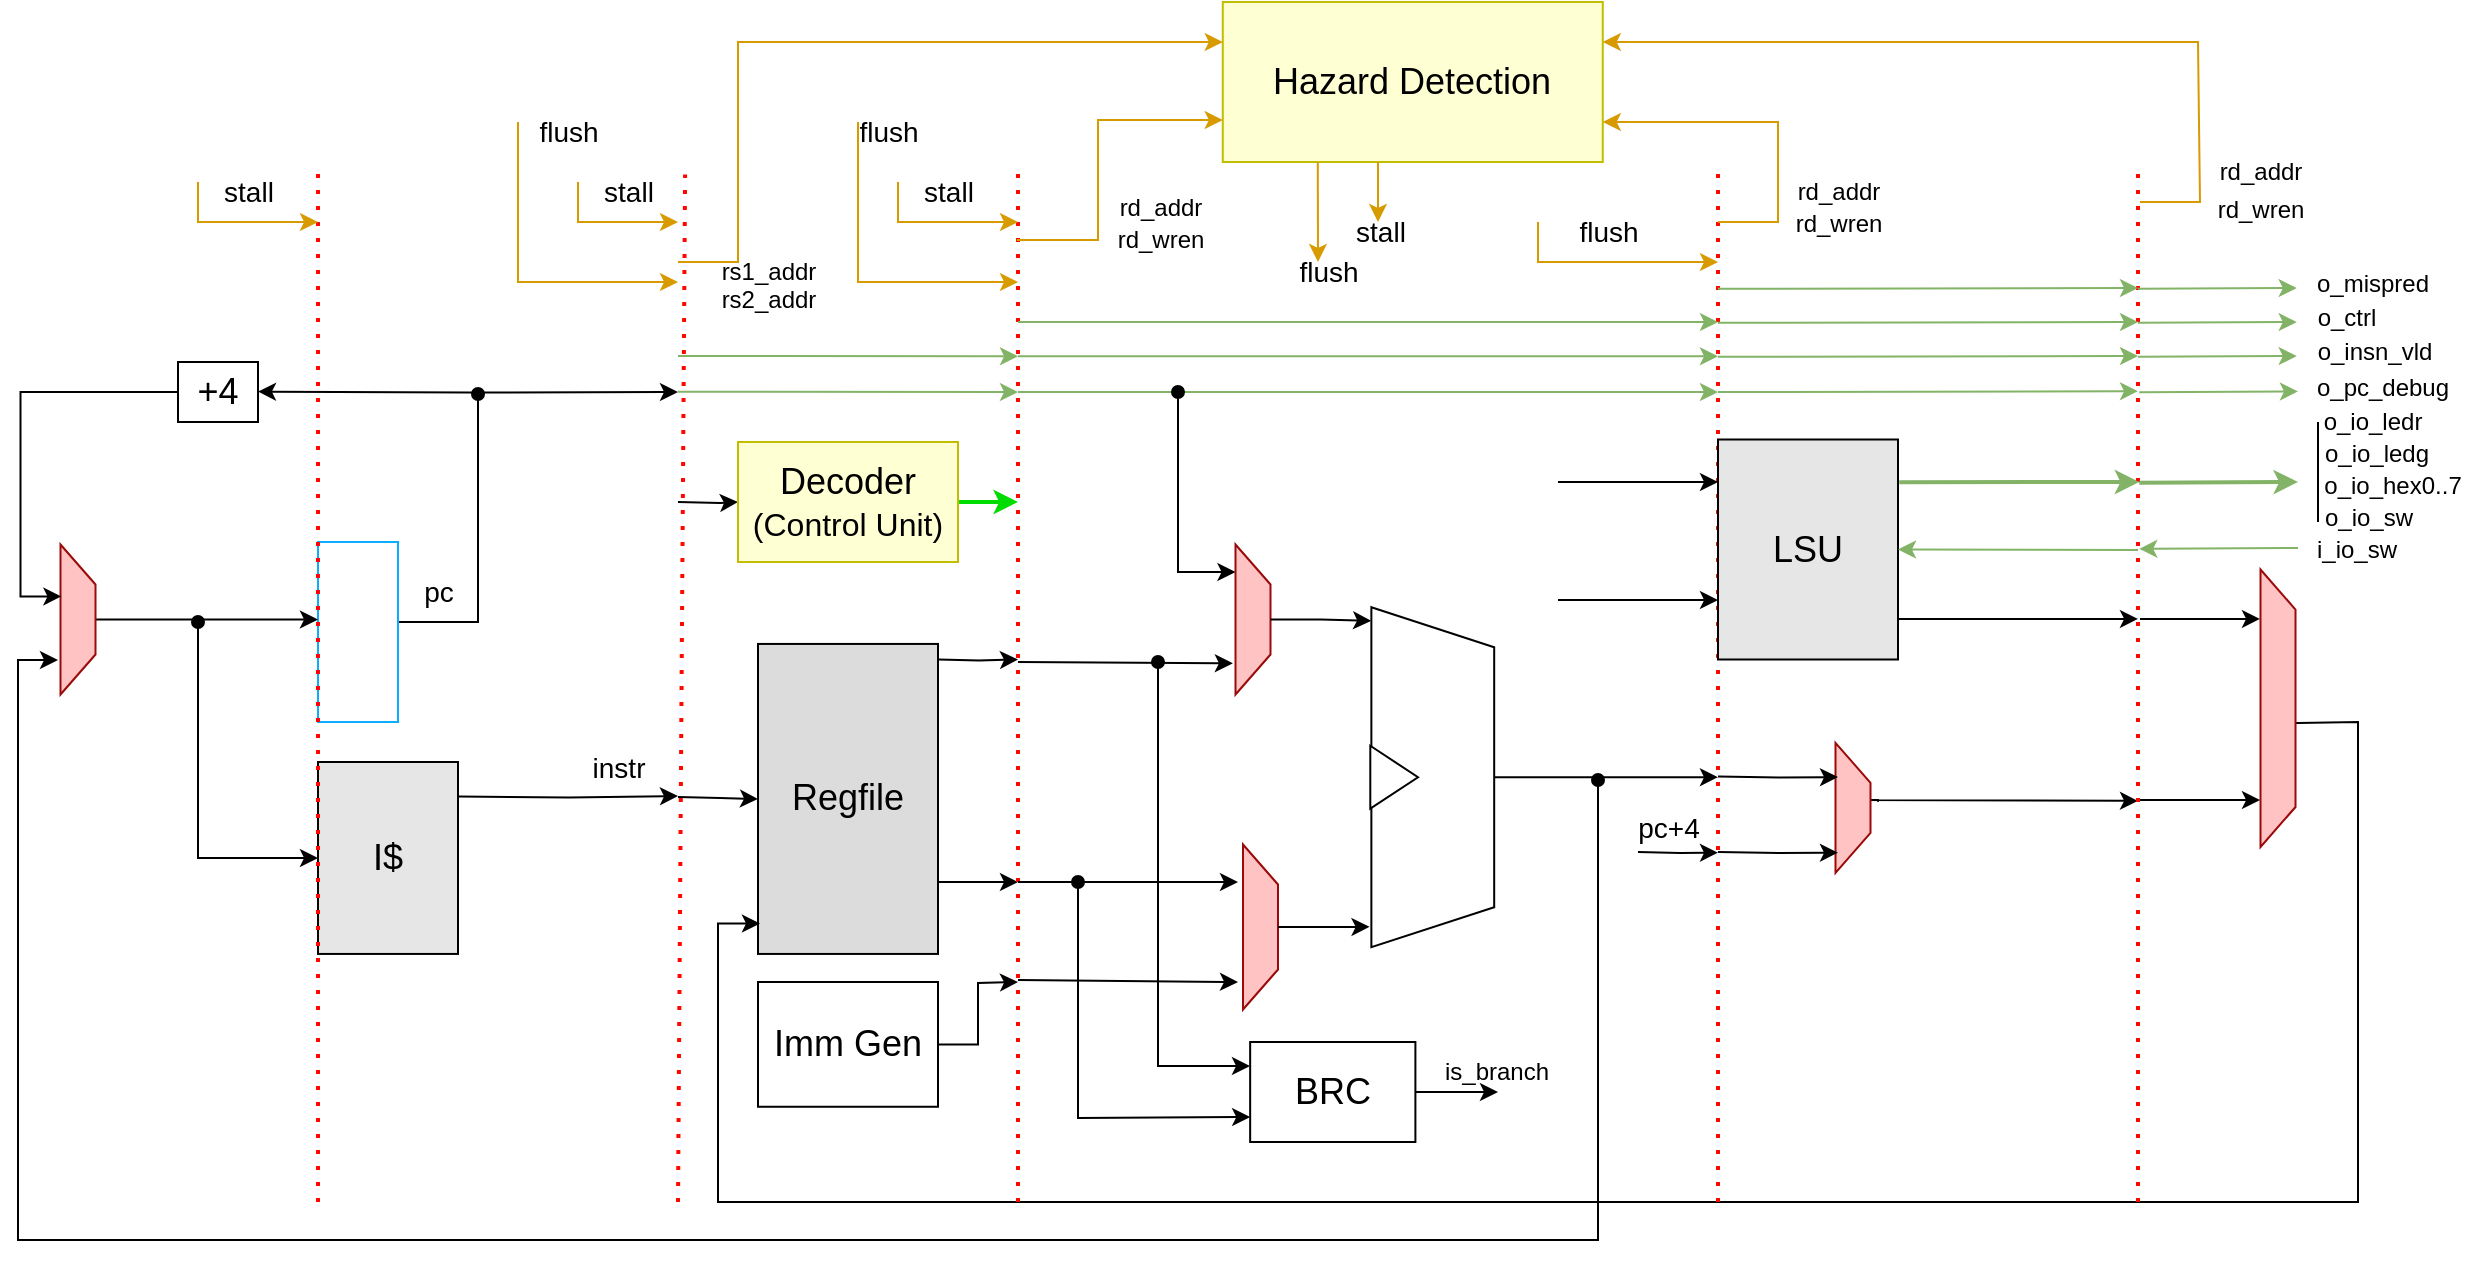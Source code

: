 <mxfile version="26.3.0" pages="4">
  <diagram name="Page-1" id="54WWScwNgZpHTbSfWRZg">
    <mxGraphModel dx="1456" dy="790" grid="1" gridSize="10" guides="1" tooltips="1" connect="1" arrows="1" fold="1" page="1" pageScale="1" pageWidth="4681" pageHeight="3300" math="0" shadow="0">
      <root>
        <mxCell id="0" />
        <mxCell id="1" parent="0" />
        <mxCell id="ItlVu5YxbtX3CueUuj1L-36" style="edgeStyle=orthogonalEdgeStyle;rounded=0;orthogonalLoop=1;jettySize=auto;html=1;startArrow=oval;startFill=1;" edge="1" parent="1" target="ItlVu5YxbtX3CueUuj1L-1">
          <mxGeometry relative="1" as="geometry">
            <mxPoint x="1340" y="690" as="sourcePoint" />
            <Array as="points">
              <mxPoint x="1340" y="808" />
            </Array>
          </mxGeometry>
        </mxCell>
        <mxCell id="ItlVu5YxbtX3CueUuj1L-41" style="edgeStyle=orthogonalEdgeStyle;rounded=0;orthogonalLoop=1;jettySize=auto;html=1;" edge="1" parent="1">
          <mxGeometry relative="1" as="geometry">
            <mxPoint x="1580" y="777" as="targetPoint" />
            <mxPoint x="1470.0" y="777.26" as="sourcePoint" />
          </mxGeometry>
        </mxCell>
        <mxCell id="ItlVu5YxbtX3CueUuj1L-1" value="&lt;font style=&quot;font-size: 18px;&quot;&gt;I$&lt;/font&gt;" style="rounded=0;whiteSpace=wrap;html=1;fillColor=#E6E6E6;" vertex="1" parent="1">
          <mxGeometry x="1400" y="760" width="70" height="95.97" as="geometry" />
        </mxCell>
        <mxCell id="ItlVu5YxbtX3CueUuj1L-38" style="edgeStyle=orthogonalEdgeStyle;rounded=0;orthogonalLoop=1;jettySize=auto;html=1;endArrow=oval;endFill=1;" edge="1" parent="1">
          <mxGeometry relative="1" as="geometry">
            <mxPoint x="1480" y="576" as="targetPoint" />
            <mxPoint x="1440.0" y="690" as="sourcePoint" />
            <Array as="points">
              <mxPoint x="1480" y="690" />
            </Array>
          </mxGeometry>
        </mxCell>
        <mxCell id="ItlVu5YxbtX3CueUuj1L-2" value="" style="rounded=0;whiteSpace=wrap;html=1;strokeColor=#0CADFF;" vertex="1" parent="1">
          <mxGeometry x="1400" y="650" width="40" height="90" as="geometry" />
        </mxCell>
        <mxCell id="ItlVu5YxbtX3CueUuj1L-43" style="edgeStyle=orthogonalEdgeStyle;rounded=0;orthogonalLoop=1;jettySize=auto;html=1;" edge="1" parent="1" target="ItlVu5YxbtX3CueUuj1L-3">
          <mxGeometry relative="1" as="geometry">
            <mxPoint x="1580" y="630" as="sourcePoint" />
          </mxGeometry>
        </mxCell>
        <mxCell id="1Zz3GXXhUpuMpD9yRVWi-1" style="edgeStyle=orthogonalEdgeStyle;rounded=0;orthogonalLoop=1;jettySize=auto;html=1;strokeWidth=2;fillColor=#008a00;strokeColor=#00DC00;" edge="1" parent="1" source="ItlVu5YxbtX3CueUuj1L-3">
          <mxGeometry relative="1" as="geometry">
            <mxPoint x="1750" y="630" as="targetPoint" />
          </mxGeometry>
        </mxCell>
        <mxCell id="ItlVu5YxbtX3CueUuj1L-3" value="&lt;font style=&quot;font-size: 18px;&quot;&gt;Decoder&lt;/font&gt;&lt;div&gt;&lt;font size=&quot;3&quot;&gt;(Control Unit)&lt;/font&gt;&lt;/div&gt;" style="rounded=0;whiteSpace=wrap;html=1;fillColor=#FEFFD2;strokeColor=#C3BD00;" vertex="1" parent="1">
          <mxGeometry x="1610" y="600" width="110" height="60" as="geometry" />
        </mxCell>
        <mxCell id="ItlVu5YxbtX3CueUuj1L-42" style="edgeStyle=orthogonalEdgeStyle;rounded=0;orthogonalLoop=1;jettySize=auto;html=1;" edge="1" parent="1" target="ItlVu5YxbtX3CueUuj1L-5">
          <mxGeometry relative="1" as="geometry">
            <mxPoint x="1580" y="777.5" as="sourcePoint" />
          </mxGeometry>
        </mxCell>
        <mxCell id="ItlVu5YxbtX3CueUuj1L-81" style="edgeStyle=orthogonalEdgeStyle;rounded=0;orthogonalLoop=1;jettySize=auto;html=1;" edge="1" parent="1" source="ItlVu5YxbtX3CueUuj1L-5">
          <mxGeometry relative="1" as="geometry">
            <mxPoint x="1750" y="820" as="targetPoint" />
            <Array as="points">
              <mxPoint x="1730" y="820" />
              <mxPoint x="1730" y="820" />
            </Array>
          </mxGeometry>
        </mxCell>
        <mxCell id="ItlVu5YxbtX3CueUuj1L-86" style="edgeStyle=orthogonalEdgeStyle;rounded=0;orthogonalLoop=1;jettySize=auto;html=1;" edge="1" parent="1">
          <mxGeometry relative="1" as="geometry">
            <mxPoint x="1750" y="708.75" as="targetPoint" />
            <mxPoint x="1710" y="708.792" as="sourcePoint" />
          </mxGeometry>
        </mxCell>
        <mxCell id="ItlVu5YxbtX3CueUuj1L-5" value="&lt;font style=&quot;font-size: 18px;&quot;&gt;Regfile&lt;/font&gt;" style="rounded=0;whiteSpace=wrap;html=1;fillColor=#DCDCDC;" vertex="1" parent="1">
          <mxGeometry x="1620" y="700.97" width="90" height="155" as="geometry" />
        </mxCell>
        <mxCell id="ItlVu5YxbtX3CueUuj1L-28" style="edgeStyle=orthogonalEdgeStyle;rounded=0;orthogonalLoop=1;jettySize=auto;html=1;" edge="1" parent="1" source="ItlVu5YxbtX3CueUuj1L-7">
          <mxGeometry relative="1" as="geometry">
            <mxPoint x="1400" y="688.75" as="targetPoint" />
          </mxGeometry>
        </mxCell>
        <mxCell id="ItlVu5YxbtX3CueUuj1L-7" value="" style="shape=trapezoid;perimeter=trapezoidPerimeter;whiteSpace=wrap;html=1;fixedSize=1;rotation=90;fillColor=#FFC3C3;strokeColor=#9A0A0A;" vertex="1" parent="1">
          <mxGeometry x="1242.5" y="680" width="75" height="17.5" as="geometry" />
        </mxCell>
        <mxCell id="ItlVu5YxbtX3CueUuj1L-8" value="" style="shape=trapezoid;perimeter=trapezoidPerimeter;whiteSpace=wrap;html=1;fixedSize=1;rotation=90;fillColor=#FFC3C3;strokeColor=#9A0A0A;" vertex="1" parent="1">
          <mxGeometry x="1830" y="680" width="75" height="17.5" as="geometry" />
        </mxCell>
        <mxCell id="ItlVu5YxbtX3CueUuj1L-9" value="" style="shape=trapezoid;perimeter=trapezoidPerimeter;whiteSpace=wrap;html=1;fixedSize=1;rotation=90;fillColor=#FFC3C3;strokeColor=#9A0A0A;" vertex="1" parent="1">
          <mxGeometry x="1830" y="833.75" width="82.5" height="17.5" as="geometry" />
        </mxCell>
        <mxCell id="ItlVu5YxbtX3CueUuj1L-119" style="edgeStyle=orthogonalEdgeStyle;rounded=0;orthogonalLoop=1;jettySize=auto;html=1;" edge="1" parent="1" source="ItlVu5YxbtX3CueUuj1L-10">
          <mxGeometry relative="1" as="geometry">
            <mxPoint x="1990" y="925" as="targetPoint" />
          </mxGeometry>
        </mxCell>
        <mxCell id="ItlVu5YxbtX3CueUuj1L-10" value="&lt;font style=&quot;font-size: 18px;&quot;&gt;BRC&lt;/font&gt;" style="rounded=0;whiteSpace=wrap;html=1;" vertex="1" parent="1">
          <mxGeometry x="1866.08" y="900" width="82.62" height="50" as="geometry" />
        </mxCell>
        <mxCell id="ItlVu5YxbtX3CueUuj1L-75" style="edgeStyle=orthogonalEdgeStyle;rounded=0;orthogonalLoop=1;jettySize=auto;html=1;" edge="1" parent="1" source="ItlVu5YxbtX3CueUuj1L-11">
          <mxGeometry relative="1" as="geometry">
            <mxPoint x="2100" y="767.605" as="targetPoint" />
          </mxGeometry>
        </mxCell>
        <mxCell id="ItlVu5YxbtX3CueUuj1L-11" value="" style="shape=trapezoid;perimeter=trapezoidPerimeter;whiteSpace=wrap;html=1;fixedSize=1;rotation=90;" vertex="1" parent="1">
          <mxGeometry x="1872.39" y="736.9" width="170" height="61.41" as="geometry" />
        </mxCell>
        <mxCell id="ItlVu5YxbtX3CueUuj1L-12" value="" style="triangle;whiteSpace=wrap;html=1;" vertex="1" parent="1">
          <mxGeometry x="1926.15" y="751.88" width="23.85" height="31.45" as="geometry" />
        </mxCell>
        <mxCell id="ItlVu5YxbtX3CueUuj1L-62" style="edgeStyle=orthogonalEdgeStyle;rounded=0;orthogonalLoop=1;jettySize=auto;html=1;" edge="1" parent="1">
          <mxGeometry relative="1" as="geometry">
            <mxPoint x="2310" y="779.45" as="targetPoint" />
            <mxPoint x="2180" y="780" as="sourcePoint" />
            <Array as="points">
              <mxPoint x="2168" y="779" />
              <mxPoint x="2243" y="779" />
            </Array>
          </mxGeometry>
        </mxCell>
        <mxCell id="ItlVu5YxbtX3CueUuj1L-14" value="" style="shape=trapezoid;perimeter=trapezoidPerimeter;whiteSpace=wrap;html=1;fixedSize=1;rotation=90;fillColor=#FFC3C3;strokeColor=#9A0A0A;" vertex="1" parent="1">
          <mxGeometry x="2135" y="774.17" width="65" height="17.5" as="geometry" />
        </mxCell>
        <mxCell id="ItlVu5YxbtX3CueUuj1L-66" style="edgeStyle=orthogonalEdgeStyle;rounded=0;orthogonalLoop=1;jettySize=auto;html=1;entryX=0.011;entryY=0.902;entryDx=0;entryDy=0;exitX=0.553;exitY=0.042;exitDx=0;exitDy=0;exitPerimeter=0;entryPerimeter=0;" edge="1" parent="1" source="ItlVu5YxbtX3CueUuj1L-15" target="ItlVu5YxbtX3CueUuj1L-5">
          <mxGeometry relative="1" as="geometry">
            <mxPoint x="2390" y="715" as="sourcePoint" />
            <Array as="points">
              <mxPoint x="2390" y="741" />
              <mxPoint x="2420" y="740" />
              <mxPoint x="2420" y="980" />
              <mxPoint x="1600" y="980" />
              <mxPoint x="1600" y="841" />
            </Array>
          </mxGeometry>
        </mxCell>
        <mxCell id="ItlVu5YxbtX3CueUuj1L-15" value="" style="shape=trapezoid;perimeter=trapezoidPerimeter;whiteSpace=wrap;html=1;fixedSize=1;rotation=90;fillColor=#FFC3C3;strokeColor=#9A0A0A;" vertex="1" parent="1">
          <mxGeometry x="2310.63" y="724.38" width="138.75" height="17.5" as="geometry" />
        </mxCell>
        <mxCell id="ItlVu5YxbtX3CueUuj1L-37" style="edgeStyle=orthogonalEdgeStyle;rounded=0;orthogonalLoop=1;jettySize=auto;html=1;startArrow=classic;startFill=1;" edge="1" parent="1">
          <mxGeometry relative="1" as="geometry">
            <mxPoint x="1580" y="575" as="targetPoint" />
            <mxPoint x="1370" y="574.79" as="sourcePoint" />
          </mxGeometry>
        </mxCell>
        <mxCell id="ItlVu5YxbtX3CueUuj1L-16" value="&lt;font style=&quot;font-size: 18px;&quot;&gt;+4&lt;/font&gt;" style="rounded=0;whiteSpace=wrap;html=1;" vertex="1" parent="1">
          <mxGeometry x="1330" y="560" width="40" height="30" as="geometry" />
        </mxCell>
        <mxCell id="ItlVu5YxbtX3CueUuj1L-17" value="" style="endArrow=none;dashed=1;html=1;dashPattern=1 3;strokeWidth=2;rounded=0;fillColor=#FF0000;strokeColor=#FF0700;" edge="1" parent="1">
          <mxGeometry width="50" height="50" relative="1" as="geometry">
            <mxPoint x="1400" y="980" as="sourcePoint" />
            <mxPoint x="1400" y="460" as="targetPoint" />
          </mxGeometry>
        </mxCell>
        <mxCell id="ItlVu5YxbtX3CueUuj1L-18" value="" style="endArrow=none;dashed=1;html=1;dashPattern=1 3;strokeWidth=2;rounded=0;fillColor=#FF0000;strokeColor=#FF0700;entryX=1.071;entryY=0.21;entryDx=0;entryDy=0;entryPerimeter=0;" edge="1" parent="1" target="ItlVu5YxbtX3CueUuj1L-108">
          <mxGeometry width="50" height="50" relative="1" as="geometry">
            <mxPoint x="1580" y="980" as="sourcePoint" />
            <mxPoint x="1590" y="460" as="targetPoint" />
          </mxGeometry>
        </mxCell>
        <mxCell id="ItlVu5YxbtX3CueUuj1L-19" value="" style="endArrow=none;dashed=1;html=1;dashPattern=1 3;strokeWidth=2;rounded=0;fillColor=#FF0000;strokeColor=#FF0700;" edge="1" parent="1">
          <mxGeometry width="50" height="50" relative="1" as="geometry">
            <mxPoint x="1750" y="980" as="sourcePoint" />
            <mxPoint x="1750" y="460" as="targetPoint" />
          </mxGeometry>
        </mxCell>
        <mxCell id="ItlVu5YxbtX3CueUuj1L-82" style="edgeStyle=orthogonalEdgeStyle;rounded=0;orthogonalLoop=1;jettySize=auto;html=1;" edge="1" parent="1" source="ItlVu5YxbtX3CueUuj1L-20">
          <mxGeometry relative="1" as="geometry">
            <mxPoint x="1750" y="870" as="targetPoint" />
          </mxGeometry>
        </mxCell>
        <mxCell id="ItlVu5YxbtX3CueUuj1L-20" value="&lt;font style=&quot;font-size: 18px;&quot;&gt;Imm Gen&lt;/font&gt;" style="rounded=0;whiteSpace=wrap;html=1;fillColor=#FFFFFF;" vertex="1" parent="1">
          <mxGeometry x="1620" y="870" width="90" height="62.38" as="geometry" />
        </mxCell>
        <mxCell id="ItlVu5YxbtX3CueUuj1L-21" value="" style="endArrow=none;dashed=1;html=1;dashPattern=1 3;strokeWidth=2;rounded=0;fillColor=#FF0000;strokeColor=#FF0700;" edge="1" parent="1">
          <mxGeometry width="50" height="50" relative="1" as="geometry">
            <mxPoint x="2100" y="980" as="sourcePoint" />
            <mxPoint x="2100" y="460" as="targetPoint" />
          </mxGeometry>
        </mxCell>
        <mxCell id="ItlVu5YxbtX3CueUuj1L-63" style="edgeStyle=orthogonalEdgeStyle;rounded=0;orthogonalLoop=1;jettySize=auto;html=1;" edge="1" parent="1">
          <mxGeometry relative="1" as="geometry">
            <mxPoint x="2310" y="688.46" as="targetPoint" />
            <mxPoint x="2190" y="688.481" as="sourcePoint" />
          </mxGeometry>
        </mxCell>
        <mxCell id="ItlVu5YxbtX3CueUuj1L-23" value="&lt;font style=&quot;font-size: 18px;&quot;&gt;LSU&lt;/font&gt;" style="rounded=0;whiteSpace=wrap;html=1;fillColor=#E6E6E6;" vertex="1" parent="1">
          <mxGeometry x="2100" y="598.75" width="90" height="110" as="geometry" />
        </mxCell>
        <mxCell id="ItlVu5YxbtX3CueUuj1L-24" value="" style="endArrow=none;dashed=1;html=1;dashPattern=1 3;strokeWidth=2;rounded=0;fillColor=#FF0000;strokeColor=#FF0700;" edge="1" parent="1">
          <mxGeometry width="50" height="50" relative="1" as="geometry">
            <mxPoint x="2310" y="980" as="sourcePoint" />
            <mxPoint x="2310" y="460" as="targetPoint" />
          </mxGeometry>
        </mxCell>
        <mxCell id="ItlVu5YxbtX3CueUuj1L-27" value="&lt;font style=&quot;font-size: 18px;&quot;&gt;Hazard Detection&lt;/font&gt;" style="rounded=0;whiteSpace=wrap;html=1;fillColor=#FEFFD2;strokeColor=#C3BD00;" vertex="1" parent="1">
          <mxGeometry x="1852.39" y="380" width="190" height="80" as="geometry" />
        </mxCell>
        <mxCell id="ItlVu5YxbtX3CueUuj1L-44" value="" style="endArrow=classic;html=1;rounded=0;fillColor=#d5e8d4;strokeColor=#82b366;strokeWidth=1;" edge="1" parent="1">
          <mxGeometry width="50" height="50" relative="1" as="geometry">
            <mxPoint x="1580" y="574.82" as="sourcePoint" />
            <mxPoint x="1750" y="575" as="targetPoint" />
          </mxGeometry>
        </mxCell>
        <mxCell id="ItlVu5YxbtX3CueUuj1L-45" value="" style="endArrow=classic;html=1;rounded=0;fillColor=#d5e8d4;strokeColor=#82b366;strokeWidth=1;" edge="1" parent="1">
          <mxGeometry width="50" height="50" relative="1" as="geometry">
            <mxPoint x="1750" y="575" as="sourcePoint" />
            <mxPoint x="2100" y="575" as="targetPoint" />
          </mxGeometry>
        </mxCell>
        <mxCell id="ItlVu5YxbtX3CueUuj1L-46" value="" style="endArrow=classic;html=1;rounded=0;fillColor=#d5e8d4;strokeColor=#82b366;strokeWidth=1;" edge="1" parent="1">
          <mxGeometry width="50" height="50" relative="1" as="geometry">
            <mxPoint x="1750" y="557.13" as="sourcePoint" />
            <mxPoint x="2100" y="557.13" as="targetPoint" />
          </mxGeometry>
        </mxCell>
        <mxCell id="ItlVu5YxbtX3CueUuj1L-47" value="" style="endArrow=classic;html=1;rounded=0;fillColor=#d5e8d4;strokeColor=#82b366;strokeWidth=1;" edge="1" parent="1">
          <mxGeometry width="50" height="50" relative="1" as="geometry">
            <mxPoint x="1750" y="540" as="sourcePoint" />
            <mxPoint x="2100" y="540" as="targetPoint" />
          </mxGeometry>
        </mxCell>
        <mxCell id="ItlVu5YxbtX3CueUuj1L-48" value="" style="endArrow=classic;html=1;rounded=0;fillColor=#d5e8d4;strokeColor=#82b366;strokeWidth=1;" edge="1" parent="1">
          <mxGeometry width="50" height="50" relative="1" as="geometry">
            <mxPoint x="1580" y="557" as="sourcePoint" />
            <mxPoint x="1750" y="557.18" as="targetPoint" />
          </mxGeometry>
        </mxCell>
        <mxCell id="ItlVu5YxbtX3CueUuj1L-49" value="" style="endArrow=classic;html=1;rounded=0;fillColor=#d5e8d4;strokeColor=#82b366;strokeWidth=1;" edge="1" parent="1">
          <mxGeometry width="50" height="50" relative="1" as="geometry">
            <mxPoint x="2100" y="575" as="sourcePoint" />
            <mxPoint x="2310" y="574.59" as="targetPoint" />
          </mxGeometry>
        </mxCell>
        <mxCell id="ItlVu5YxbtX3CueUuj1L-50" value="" style="endArrow=classic;html=1;rounded=0;fillColor=#d5e8d4;strokeColor=#82b366;strokeWidth=1;" edge="1" parent="1">
          <mxGeometry width="50" height="50" relative="1" as="geometry">
            <mxPoint x="2100" y="557.41" as="sourcePoint" />
            <mxPoint x="2310" y="557" as="targetPoint" />
          </mxGeometry>
        </mxCell>
        <mxCell id="ItlVu5YxbtX3CueUuj1L-51" value="" style="endArrow=classic;html=1;rounded=0;fillColor=#d5e8d4;strokeColor=#82b366;strokeWidth=1;" edge="1" parent="1">
          <mxGeometry width="50" height="50" relative="1" as="geometry">
            <mxPoint x="2100" y="540.41" as="sourcePoint" />
            <mxPoint x="2310" y="540" as="targetPoint" />
          </mxGeometry>
        </mxCell>
        <mxCell id="ItlVu5YxbtX3CueUuj1L-52" value="" style="endArrow=classic;html=1;rounded=0;fillColor=#d5e8d4;strokeColor=#82b366;strokeWidth=1;" edge="1" parent="1">
          <mxGeometry width="50" height="50" relative="1" as="geometry">
            <mxPoint x="2100" y="523.41" as="sourcePoint" />
            <mxPoint x="2310" y="523" as="targetPoint" />
          </mxGeometry>
        </mxCell>
        <mxCell id="ItlVu5YxbtX3CueUuj1L-53" value="" style="endArrow=classic;html=1;rounded=0;" edge="1" parent="1">
          <mxGeometry width="50" height="50" relative="1" as="geometry">
            <mxPoint x="2020" y="620" as="sourcePoint" />
            <mxPoint x="2100" y="620" as="targetPoint" />
          </mxGeometry>
        </mxCell>
        <mxCell id="ItlVu5YxbtX3CueUuj1L-54" value="" style="endArrow=classic;html=1;rounded=0;" edge="1" parent="1">
          <mxGeometry width="50" height="50" relative="1" as="geometry">
            <mxPoint x="2020" y="679.05" as="sourcePoint" />
            <mxPoint x="2100" y="679.05" as="targetPoint" />
          </mxGeometry>
        </mxCell>
        <mxCell id="ItlVu5YxbtX3CueUuj1L-58" style="edgeStyle=orthogonalEdgeStyle;rounded=0;orthogonalLoop=1;jettySize=auto;html=1;" edge="1" parent="1">
          <mxGeometry relative="1" as="geometry">
            <mxPoint x="2160" y="805.34" as="targetPoint" />
            <mxPoint x="2100" y="805" as="sourcePoint" />
          </mxGeometry>
        </mxCell>
        <mxCell id="ItlVu5YxbtX3CueUuj1L-59" style="edgeStyle=orthogonalEdgeStyle;rounded=0;orthogonalLoop=1;jettySize=auto;html=1;" edge="1" parent="1">
          <mxGeometry relative="1" as="geometry">
            <mxPoint x="2100" y="805.34" as="targetPoint" />
            <mxPoint x="2060" y="805" as="sourcePoint" />
          </mxGeometry>
        </mxCell>
        <mxCell id="ItlVu5YxbtX3CueUuj1L-64" style="edgeStyle=orthogonalEdgeStyle;rounded=0;orthogonalLoop=1;jettySize=auto;html=1;" edge="1" parent="1">
          <mxGeometry relative="1" as="geometry">
            <mxPoint x="2371" y="688.46" as="targetPoint" />
            <mxPoint x="2311" y="688.46" as="sourcePoint" />
          </mxGeometry>
        </mxCell>
        <mxCell id="ItlVu5YxbtX3CueUuj1L-65" style="edgeStyle=orthogonalEdgeStyle;rounded=0;orthogonalLoop=1;jettySize=auto;html=1;" edge="1" parent="1">
          <mxGeometry relative="1" as="geometry">
            <mxPoint x="2371" y="779.05" as="targetPoint" />
            <mxPoint x="2311" y="779.05" as="sourcePoint" />
          </mxGeometry>
        </mxCell>
        <mxCell id="ItlVu5YxbtX3CueUuj1L-67" style="edgeStyle=orthogonalEdgeStyle;rounded=0;orthogonalLoop=1;jettySize=auto;html=1;entryX=0.346;entryY=0.975;entryDx=0;entryDy=0;entryPerimeter=0;" edge="1" parent="1" source="ItlVu5YxbtX3CueUuj1L-16" target="ItlVu5YxbtX3CueUuj1L-7">
          <mxGeometry relative="1" as="geometry" />
        </mxCell>
        <mxCell id="ItlVu5YxbtX3CueUuj1L-72" style="edgeStyle=orthogonalEdgeStyle;rounded=0;orthogonalLoop=1;jettySize=auto;html=1;entryX=0.04;entryY=1.002;entryDx=0;entryDy=0;entryPerimeter=0;" edge="1" parent="1" source="ItlVu5YxbtX3CueUuj1L-8" target="ItlVu5YxbtX3CueUuj1L-11">
          <mxGeometry relative="1" as="geometry" />
        </mxCell>
        <mxCell id="ItlVu5YxbtX3CueUuj1L-76" style="edgeStyle=orthogonalEdgeStyle;rounded=0;orthogonalLoop=1;jettySize=auto;html=1;" edge="1" parent="1">
          <mxGeometry relative="1" as="geometry">
            <mxPoint x="2160" y="767.55" as="targetPoint" />
            <mxPoint x="2100" y="767.21" as="sourcePoint" />
          </mxGeometry>
        </mxCell>
        <mxCell id="ItlVu5YxbtX3CueUuj1L-88" value="" style="endArrow=classic;html=1;rounded=0;entryX=0.792;entryY=1.075;entryDx=0;entryDy=0;entryPerimeter=0;" edge="1" parent="1" target="ItlVu5YxbtX3CueUuj1L-8">
          <mxGeometry width="50" height="50" relative="1" as="geometry">
            <mxPoint x="1750" y="710" as="sourcePoint" />
            <mxPoint x="1790" y="690" as="targetPoint" />
          </mxGeometry>
        </mxCell>
        <mxCell id="ItlVu5YxbtX3CueUuj1L-89" value="" style="endArrow=classic;html=1;rounded=0;" edge="1" parent="1">
          <mxGeometry width="50" height="50" relative="1" as="geometry">
            <mxPoint x="1750" y="820" as="sourcePoint" />
            <mxPoint x="1860" y="820" as="targetPoint" />
          </mxGeometry>
        </mxCell>
        <mxCell id="ItlVu5YxbtX3CueUuj1L-90" value="" style="endArrow=classic;html=1;rounded=0;" edge="1" parent="1">
          <mxGeometry width="50" height="50" relative="1" as="geometry">
            <mxPoint x="1750" y="869" as="sourcePoint" />
            <mxPoint x="1860" y="870" as="targetPoint" />
          </mxGeometry>
        </mxCell>
        <mxCell id="ItlVu5YxbtX3CueUuj1L-91" style="edgeStyle=orthogonalEdgeStyle;rounded=0;orthogonalLoop=1;jettySize=auto;html=1;entryX=0.94;entryY=1.015;entryDx=0;entryDy=0;entryPerimeter=0;" edge="1" parent="1" source="ItlVu5YxbtX3CueUuj1L-9" target="ItlVu5YxbtX3CueUuj1L-11">
          <mxGeometry relative="1" as="geometry" />
        </mxCell>
        <mxCell id="ItlVu5YxbtX3CueUuj1L-93" value="" style="endArrow=classic;html=1;rounded=0;entryX=0.25;entryY=1;entryDx=0;entryDy=0;startArrow=oval;startFill=1;" edge="1" parent="1">
          <mxGeometry width="50" height="50" relative="1" as="geometry">
            <mxPoint x="1830" y="575" as="sourcePoint" />
            <mxPoint x="1858.75" y="665" as="targetPoint" />
            <Array as="points">
              <mxPoint x="1830" y="665" />
            </Array>
          </mxGeometry>
        </mxCell>
        <mxCell id="ItlVu5YxbtX3CueUuj1L-95" value="" style="endArrow=classic;html=1;rounded=0;startArrow=oval;startFill=1;" edge="1" parent="1">
          <mxGeometry width="50" height="50" relative="1" as="geometry">
            <mxPoint x="1820" y="710" as="sourcePoint" />
            <mxPoint x="1866" y="912" as="targetPoint" />
            <Array as="points">
              <mxPoint x="1820" y="912" />
              <mxPoint x="1840" y="912" />
            </Array>
          </mxGeometry>
        </mxCell>
        <mxCell id="ItlVu5YxbtX3CueUuj1L-96" value="" style="endArrow=classic;html=1;rounded=0;entryX=0;entryY=0.75;entryDx=0;entryDy=0;startArrow=oval;startFill=1;" edge="1" parent="1" target="ItlVu5YxbtX3CueUuj1L-10">
          <mxGeometry width="50" height="50" relative="1" as="geometry">
            <mxPoint x="1780" y="820" as="sourcePoint" />
            <mxPoint x="1910" y="880" as="targetPoint" />
            <Array as="points">
              <mxPoint x="1780" y="938" />
            </Array>
          </mxGeometry>
        </mxCell>
        <mxCell id="ItlVu5YxbtX3CueUuj1L-98" value="" style="endArrow=classic;html=1;rounded=0;entryX=1;entryY=0.75;entryDx=0;entryDy=0;fillColor=#ffe6cc;strokeColor=#d79b00;" edge="1" parent="1" target="ItlVu5YxbtX3CueUuj1L-27">
          <mxGeometry width="50" height="50" relative="1" as="geometry">
            <mxPoint x="2100" y="490" as="sourcePoint" />
            <mxPoint x="2160" y="500" as="targetPoint" />
            <Array as="points">
              <mxPoint x="2130" y="490" />
              <mxPoint x="2130" y="440" />
            </Array>
          </mxGeometry>
        </mxCell>
        <mxCell id="ItlVu5YxbtX3CueUuj1L-99" value="" style="endArrow=classic;html=1;rounded=0;entryX=1;entryY=0.25;entryDx=0;entryDy=0;fillColor=#ffe6cc;strokeColor=#d79b00;" edge="1" parent="1" target="ItlVu5YxbtX3CueUuj1L-27">
          <mxGeometry width="50" height="50" relative="1" as="geometry">
            <mxPoint x="2311" y="480" as="sourcePoint" />
            <mxPoint x="2253" y="430" as="targetPoint" />
            <Array as="points">
              <mxPoint x="2341" y="480" />
              <mxPoint x="2340" y="400" />
            </Array>
          </mxGeometry>
        </mxCell>
        <mxCell id="ItlVu5YxbtX3CueUuj1L-100" value="" style="endArrow=classic;html=1;rounded=0;fillColor=#ffe6cc;strokeColor=#d79b00;" edge="1" parent="1">
          <mxGeometry width="50" height="50" relative="1" as="geometry">
            <mxPoint x="1749.39" y="499" as="sourcePoint" />
            <mxPoint x="1852.39" y="439" as="targetPoint" />
            <Array as="points">
              <mxPoint x="1790" y="499" />
              <mxPoint x="1790" y="439" />
            </Array>
          </mxGeometry>
        </mxCell>
        <mxCell id="ItlVu5YxbtX3CueUuj1L-102" value="" style="endArrow=classic;html=1;rounded=0;fillColor=#ffe6cc;strokeColor=#d79b00;" edge="1" parent="1">
          <mxGeometry width="50" height="50" relative="1" as="geometry">
            <mxPoint x="1530" y="470" as="sourcePoint" />
            <mxPoint x="1580" y="490" as="targetPoint" />
            <Array as="points">
              <mxPoint x="1530" y="490" />
            </Array>
          </mxGeometry>
        </mxCell>
        <mxCell id="ItlVu5YxbtX3CueUuj1L-103" value="" style="endArrow=classic;html=1;rounded=0;fillColor=#ffe6cc;strokeColor=#d79b00;" edge="1" parent="1">
          <mxGeometry width="50" height="50" relative="1" as="geometry">
            <mxPoint x="1500" y="440" as="sourcePoint" />
            <mxPoint x="1580" y="520" as="targetPoint" />
            <Array as="points">
              <mxPoint x="1500" y="520" />
            </Array>
          </mxGeometry>
        </mxCell>
        <mxCell id="ItlVu5YxbtX3CueUuj1L-104" value="" style="endArrow=classic;html=1;rounded=0;fillColor=#ffe6cc;strokeColor=#d79b00;" edge="1" parent="1">
          <mxGeometry width="50" height="50" relative="1" as="geometry">
            <mxPoint x="1340" y="470" as="sourcePoint" />
            <mxPoint x="1400" y="490" as="targetPoint" />
            <Array as="points">
              <mxPoint x="1340" y="490" />
            </Array>
          </mxGeometry>
        </mxCell>
        <mxCell id="ItlVu5YxbtX3CueUuj1L-105" value="" style="endArrow=classic;html=1;rounded=0;fillColor=#ffe6cc;strokeColor=#d79b00;" edge="1" parent="1">
          <mxGeometry width="50" height="50" relative="1" as="geometry">
            <mxPoint x="1690" y="470" as="sourcePoint" />
            <mxPoint x="1750" y="490" as="targetPoint" />
            <Array as="points">
              <mxPoint x="1690" y="490" />
            </Array>
          </mxGeometry>
        </mxCell>
        <mxCell id="ItlVu5YxbtX3CueUuj1L-106" value="" style="endArrow=classic;html=1;rounded=0;fillColor=#ffe6cc;strokeColor=#d79b00;" edge="1" parent="1">
          <mxGeometry width="50" height="50" relative="1" as="geometry">
            <mxPoint x="1670" y="440" as="sourcePoint" />
            <mxPoint x="1750" y="520" as="targetPoint" />
            <Array as="points">
              <mxPoint x="1670" y="520" />
            </Array>
          </mxGeometry>
        </mxCell>
        <mxCell id="ItlVu5YxbtX3CueUuj1L-107" value="&lt;font style=&quot;font-size: 14px;&quot;&gt;stall&lt;/font&gt;" style="text;html=1;align=center;verticalAlign=middle;resizable=0;points=[];autosize=1;strokeColor=none;fillColor=none;" vertex="1" parent="1">
          <mxGeometry x="1340" y="460" width="50" height="30" as="geometry" />
        </mxCell>
        <mxCell id="ItlVu5YxbtX3CueUuj1L-108" value="&lt;font style=&quot;font-size: 14px;&quot;&gt;stall&lt;/font&gt;" style="text;html=1;align=center;verticalAlign=middle;resizable=0;points=[];autosize=1;strokeColor=none;fillColor=none;" vertex="1" parent="1">
          <mxGeometry x="1530" y="460" width="50" height="30" as="geometry" />
        </mxCell>
        <mxCell id="ItlVu5YxbtX3CueUuj1L-109" value="&lt;font style=&quot;font-size: 14px;&quot;&gt;flush&lt;/font&gt;" style="text;html=1;align=center;verticalAlign=middle;resizable=0;points=[];autosize=1;strokeColor=none;fillColor=none;" vertex="1" parent="1">
          <mxGeometry x="1500" y="430" width="50" height="30" as="geometry" />
        </mxCell>
        <mxCell id="ItlVu5YxbtX3CueUuj1L-110" value="&lt;font style=&quot;font-size: 14px;&quot;&gt;stall&lt;/font&gt;" style="text;html=1;align=center;verticalAlign=middle;resizable=0;points=[];autosize=1;strokeColor=none;fillColor=none;" vertex="1" parent="1">
          <mxGeometry x="1690" y="460" width="50" height="30" as="geometry" />
        </mxCell>
        <mxCell id="ItlVu5YxbtX3CueUuj1L-111" value="&lt;font style=&quot;font-size: 14px;&quot;&gt;flush&lt;/font&gt;" style="text;html=1;align=center;verticalAlign=middle;resizable=0;points=[];autosize=1;strokeColor=none;fillColor=none;" vertex="1" parent="1">
          <mxGeometry x="1660" y="430" width="50" height="30" as="geometry" />
        </mxCell>
        <mxCell id="ItlVu5YxbtX3CueUuj1L-112" value="" style="endArrow=classic;html=1;rounded=0;fillColor=#ffe6cc;strokeColor=#d79b00;" edge="1" parent="1">
          <mxGeometry width="50" height="50" relative="1" as="geometry">
            <mxPoint x="2010" y="490" as="sourcePoint" />
            <mxPoint x="2100" y="510" as="targetPoint" />
            <Array as="points">
              <mxPoint x="2010" y="510" />
            </Array>
          </mxGeometry>
        </mxCell>
        <mxCell id="ItlVu5YxbtX3CueUuj1L-113" value="&lt;font style=&quot;font-size: 14px;&quot;&gt;flush&lt;/font&gt;" style="text;html=1;align=center;verticalAlign=middle;resizable=0;points=[];autosize=1;strokeColor=none;fillColor=none;" vertex="1" parent="1">
          <mxGeometry x="2020" y="480" width="50" height="30" as="geometry" />
        </mxCell>
        <mxCell id="ItlVu5YxbtX3CueUuj1L-114" value="" style="endArrow=classic;html=1;rounded=0;exitX=0.25;exitY=1;exitDx=0;exitDy=0;fillColor=#ffe6cc;strokeColor=#d79b00;" edge="1" parent="1" source="ItlVu5YxbtX3CueUuj1L-27">
          <mxGeometry width="50" height="50" relative="1" as="geometry">
            <mxPoint x="1940" y="580" as="sourcePoint" />
            <mxPoint x="1900" y="510" as="targetPoint" />
          </mxGeometry>
        </mxCell>
        <mxCell id="ItlVu5YxbtX3CueUuj1L-115" value="" style="endArrow=classic;html=1;rounded=0;exitX=0.25;exitY=1;exitDx=0;exitDy=0;fillColor=#ffe6cc;strokeColor=#d79b00;" edge="1" parent="1">
          <mxGeometry width="50" height="50" relative="1" as="geometry">
            <mxPoint x="1930" y="460" as="sourcePoint" />
            <mxPoint x="1930" y="490" as="targetPoint" />
          </mxGeometry>
        </mxCell>
        <mxCell id="ItlVu5YxbtX3CueUuj1L-116" value="&lt;font style=&quot;font-size: 14px;&quot;&gt;flush&lt;/font&gt;" style="text;html=1;align=center;verticalAlign=middle;resizable=0;points=[];autosize=1;strokeColor=none;fillColor=none;" vertex="1" parent="1">
          <mxGeometry x="1880" y="500" width="50" height="30" as="geometry" />
        </mxCell>
        <mxCell id="ItlVu5YxbtX3CueUuj1L-117" value="&lt;font style=&quot;font-size: 14px;&quot;&gt;stall&lt;/font&gt;" style="text;html=1;align=center;verticalAlign=middle;resizable=0;points=[];autosize=1;strokeColor=none;fillColor=none;" vertex="1" parent="1">
          <mxGeometry x="1906.15" y="480" width="50" height="30" as="geometry" />
        </mxCell>
        <mxCell id="ItlVu5YxbtX3CueUuj1L-118" value="&lt;font style=&quot;font-size: 14px;&quot;&gt;pc+4&lt;/font&gt;" style="text;html=1;align=center;verticalAlign=middle;resizable=0;points=[];autosize=1;strokeColor=none;fillColor=none;" vertex="1" parent="1">
          <mxGeometry x="2050" y="778" width="50" height="30" as="geometry" />
        </mxCell>
        <mxCell id="ItlVu5YxbtX3CueUuj1L-123" value="&lt;font style=&quot;font-size: 14px;&quot;&gt;instr&lt;/font&gt;" style="text;html=1;align=center;verticalAlign=middle;resizable=0;points=[];autosize=1;strokeColor=none;fillColor=none;" vertex="1" parent="1">
          <mxGeometry x="1525" y="748" width="50" height="30" as="geometry" />
        </mxCell>
        <mxCell id="ItlVu5YxbtX3CueUuj1L-124" value="" style="endArrow=classic;html=1;rounded=0;fillColor=#d5e8d4;strokeColor=#82b366;strokeWidth=2;" edge="1" parent="1">
          <mxGeometry width="50" height="50" relative="1" as="geometry">
            <mxPoint x="2190.63" y="620.08" as="sourcePoint" />
            <mxPoint x="2310.63" y="620" as="targetPoint" />
          </mxGeometry>
        </mxCell>
        <mxCell id="ItlVu5YxbtX3CueUuj1L-125" value="" style="endArrow=classic;html=1;rounded=0;entryX=1;entryY=0.5;entryDx=0;entryDy=0;fillColor=#d5e8d4;strokeColor=#82b366;" edge="1" parent="1" target="ItlVu5YxbtX3CueUuj1L-23">
          <mxGeometry width="50" height="50" relative="1" as="geometry">
            <mxPoint x="2310" y="654" as="sourcePoint" />
            <mxPoint x="2330" y="600" as="targetPoint" />
          </mxGeometry>
        </mxCell>
        <mxCell id="ItlVu5YxbtX3CueUuj1L-126" value="" style="endArrow=classic;html=1;rounded=0;entryX=1;entryY=0.5;entryDx=0;entryDy=0;fillColor=#d5e8d4;strokeColor=#82b366;" edge="1" parent="1">
          <mxGeometry width="50" height="50" relative="1" as="geometry">
            <mxPoint x="2390" y="653" as="sourcePoint" />
            <mxPoint x="2310.63" y="653.42" as="targetPoint" />
          </mxGeometry>
        </mxCell>
        <mxCell id="ItlVu5YxbtX3CueUuj1L-127" value="i_io_sw" style="text;html=1;align=center;verticalAlign=middle;resizable=0;points=[];autosize=1;strokeColor=none;fillColor=none;" vertex="1" parent="1">
          <mxGeometry x="2389.38" y="638.75" width="60" height="30" as="geometry" />
        </mxCell>
        <mxCell id="ItlVu5YxbtX3CueUuj1L-128" value="" style="endArrow=classic;html=1;rounded=0;entryX=1;entryY=0.5;entryDx=0;entryDy=0;fillColor=#d5e8d4;strokeColor=#82b366;strokeWidth=2;" edge="1" parent="1">
          <mxGeometry width="50" height="50" relative="1" as="geometry">
            <mxPoint x="2310.63" y="620.42" as="sourcePoint" />
            <mxPoint x="2390" y="620" as="targetPoint" />
          </mxGeometry>
        </mxCell>
        <mxCell id="ItlVu5YxbtX3CueUuj1L-129" value="" style="endArrow=classic;html=1;rounded=0;entryX=1;entryY=0.5;entryDx=0;entryDy=0;fillColor=#d5e8d4;strokeColor=#82b366;strokeWidth=1;" edge="1" parent="1">
          <mxGeometry width="50" height="50" relative="1" as="geometry">
            <mxPoint x="2310.63" y="575.14" as="sourcePoint" />
            <mxPoint x="2390" y="574.72" as="targetPoint" />
          </mxGeometry>
        </mxCell>
        <mxCell id="ItlVu5YxbtX3CueUuj1L-130" value="" style="endArrow=classic;html=1;rounded=0;entryX=1;entryY=0.5;entryDx=0;entryDy=0;fillColor=#d5e8d4;strokeColor=#82b366;strokeWidth=1;" edge="1" parent="1">
          <mxGeometry width="50" height="50" relative="1" as="geometry">
            <mxPoint x="2310.01" y="557.42" as="sourcePoint" />
            <mxPoint x="2389.38" y="557" as="targetPoint" />
          </mxGeometry>
        </mxCell>
        <mxCell id="ItlVu5YxbtX3CueUuj1L-131" value="" style="endArrow=classic;html=1;rounded=0;entryX=1;entryY=0.5;entryDx=0;entryDy=0;fillColor=#d5e8d4;strokeColor=#82b366;strokeWidth=1;" edge="1" parent="1">
          <mxGeometry width="50" height="50" relative="1" as="geometry">
            <mxPoint x="2310.01" y="540.42" as="sourcePoint" />
            <mxPoint x="2389.38" y="540" as="targetPoint" />
          </mxGeometry>
        </mxCell>
        <mxCell id="ItlVu5YxbtX3CueUuj1L-132" value="" style="endArrow=classic;html=1;rounded=0;entryX=1;entryY=0.5;entryDx=0;entryDy=0;fillColor=#d5e8d4;strokeColor=#82b366;strokeWidth=1;" edge="1" parent="1">
          <mxGeometry width="50" height="50" relative="1" as="geometry">
            <mxPoint x="2310.01" y="523.42" as="sourcePoint" />
            <mxPoint x="2389.38" y="523" as="targetPoint" />
          </mxGeometry>
        </mxCell>
        <mxCell id="ItlVu5YxbtX3CueUuj1L-133" value="o_mispred" style="text;html=1;align=center;verticalAlign=middle;resizable=0;points=[];autosize=1;strokeColor=none;fillColor=none;" vertex="1" parent="1">
          <mxGeometry x="2387.38" y="506" width="80" height="30" as="geometry" />
        </mxCell>
        <mxCell id="ItlVu5YxbtX3CueUuj1L-135" value="o_ctrl" style="text;html=1;align=center;verticalAlign=middle;resizable=0;points=[];autosize=1;strokeColor=none;fillColor=none;" vertex="1" parent="1">
          <mxGeometry x="2389.38" y="523" width="50" height="30" as="geometry" />
        </mxCell>
        <mxCell id="ItlVu5YxbtX3CueUuj1L-136" value="o_insn_vld" style="text;html=1;align=center;verticalAlign=middle;resizable=0;points=[];autosize=1;strokeColor=none;fillColor=none;" vertex="1" parent="1">
          <mxGeometry x="2388.38" y="540" width="80" height="30" as="geometry" />
        </mxCell>
        <mxCell id="ItlVu5YxbtX3CueUuj1L-137" value="o_pc_debug" style="text;html=1;align=center;verticalAlign=middle;resizable=0;points=[];autosize=1;strokeColor=none;fillColor=none;" vertex="1" parent="1">
          <mxGeometry x="2387.38" y="558" width="90" height="30" as="geometry" />
        </mxCell>
        <mxCell id="ItlVu5YxbtX3CueUuj1L-138" value="" style="endArrow=none;html=1;rounded=0;exitX=0.177;exitY=0.042;exitDx=0;exitDy=0;exitPerimeter=0;" edge="1" parent="1" source="ItlVu5YxbtX3CueUuj1L-127">
          <mxGeometry width="50" height="50" relative="1" as="geometry">
            <mxPoint x="2350" y="660" as="sourcePoint" />
            <mxPoint x="2400" y="590" as="targetPoint" />
          </mxGeometry>
        </mxCell>
        <mxCell id="ItlVu5YxbtX3CueUuj1L-139" value="o_io_ledr" style="text;html=1;align=center;verticalAlign=middle;resizable=0;points=[];autosize=1;strokeColor=none;fillColor=none;" vertex="1" parent="1">
          <mxGeometry x="2392.38" y="575" width="70" height="30" as="geometry" />
        </mxCell>
        <mxCell id="ItlVu5YxbtX3CueUuj1L-140" value="o_io_ledg" style="text;html=1;align=center;verticalAlign=middle;resizable=0;points=[];autosize=1;strokeColor=none;fillColor=none;" vertex="1" parent="1">
          <mxGeometry x="2389.38" y="590.75" width="80" height="30" as="geometry" />
        </mxCell>
        <mxCell id="ItlVu5YxbtX3CueUuj1L-141" value="o_io_hex0..7" style="text;html=1;align=center;verticalAlign=middle;resizable=0;points=[];autosize=1;strokeColor=none;fillColor=none;" vertex="1" parent="1">
          <mxGeometry x="2392.38" y="607" width="90" height="30" as="geometry" />
        </mxCell>
        <mxCell id="ItlVu5YxbtX3CueUuj1L-142" value="o_io_sw" style="text;html=1;align=center;verticalAlign=middle;resizable=0;points=[];autosize=1;strokeColor=none;fillColor=none;" vertex="1" parent="1">
          <mxGeometry x="2390.38" y="622.75" width="70" height="30" as="geometry" />
        </mxCell>
        <mxCell id="ItlVu5YxbtX3CueUuj1L-146" value="" style="endArrow=classic;html=1;rounded=0;startArrow=oval;startFill=1;" edge="1" parent="1">
          <mxGeometry width="50" height="50" relative="1" as="geometry">
            <mxPoint x="2040" y="769" as="sourcePoint" />
            <mxPoint x="1270" y="709" as="targetPoint" />
            <Array as="points">
              <mxPoint x="2040" y="999" />
              <mxPoint x="1250" y="999" />
              <mxPoint x="1250" y="709" />
            </Array>
          </mxGeometry>
        </mxCell>
        <mxCell id="BRSjXAOeA5ZMCgLKjoSK-1" value="rs1_addr" style="text;html=1;align=center;verticalAlign=middle;resizable=0;points=[];autosize=1;strokeColor=none;fillColor=none;" vertex="1" parent="1">
          <mxGeometry x="1590" y="500" width="70" height="30" as="geometry" />
        </mxCell>
        <mxCell id="BRSjXAOeA5ZMCgLKjoSK-2" value="rs2_addr" style="text;html=1;align=center;verticalAlign=middle;resizable=0;points=[];autosize=1;strokeColor=none;fillColor=none;" vertex="1" parent="1">
          <mxGeometry x="1590" y="514" width="70" height="30" as="geometry" />
        </mxCell>
        <mxCell id="BRSjXAOeA5ZMCgLKjoSK-3" value="rd_addr" style="text;html=1;align=center;verticalAlign=middle;resizable=0;points=[];autosize=1;strokeColor=none;fillColor=none;" vertex="1" parent="1">
          <mxGeometry x="2130" y="460" width="60" height="30" as="geometry" />
        </mxCell>
        <mxCell id="BRSjXAOeA5ZMCgLKjoSK-4" value="rd_addr" style="text;html=1;align=center;verticalAlign=middle;resizable=0;points=[];autosize=1;strokeColor=none;fillColor=none;" vertex="1" parent="1">
          <mxGeometry x="2341" y="450" width="60" height="30" as="geometry" />
        </mxCell>
        <mxCell id="BRSjXAOeA5ZMCgLKjoSK-5" value="rd_wren" style="text;html=1;align=center;verticalAlign=middle;resizable=0;points=[];autosize=1;strokeColor=none;fillColor=none;" vertex="1" parent="1">
          <mxGeometry x="2125" y="476" width="70" height="30" as="geometry" />
        </mxCell>
        <mxCell id="BRSjXAOeA5ZMCgLKjoSK-6" value="rd_wren" style="text;html=1;align=center;verticalAlign=middle;resizable=0;points=[];autosize=1;strokeColor=none;fillColor=none;" vertex="1" parent="1">
          <mxGeometry x="2336" y="469" width="70" height="30" as="geometry" />
        </mxCell>
        <mxCell id="BRSjXAOeA5ZMCgLKjoSK-7" value="&lt;font style=&quot;font-size: 14px;&quot;&gt;pc&lt;/font&gt;" style="text;html=1;align=center;verticalAlign=middle;resizable=0;points=[];autosize=1;strokeColor=none;fillColor=none;" vertex="1" parent="1">
          <mxGeometry x="1440" y="660" width="40" height="30" as="geometry" />
        </mxCell>
        <mxCell id="1Zz3GXXhUpuMpD9yRVWi-2" value="rd_addr" style="text;html=1;align=center;verticalAlign=middle;resizable=0;points=[];autosize=1;strokeColor=none;fillColor=none;" vertex="1" parent="1">
          <mxGeometry x="1791.25" y="468" width="60" height="30" as="geometry" />
        </mxCell>
        <mxCell id="1Zz3GXXhUpuMpD9yRVWi-3" value="rd_wren" style="text;html=1;align=center;verticalAlign=middle;resizable=0;points=[];autosize=1;strokeColor=none;fillColor=none;" vertex="1" parent="1">
          <mxGeometry x="1786.25" y="484" width="70" height="30" as="geometry" />
        </mxCell>
        <mxCell id="1Zz3GXXhUpuMpD9yRVWi-4" value="" style="endArrow=classic;html=1;rounded=0;entryX=0;entryY=0.25;entryDx=0;entryDy=0;fillColor=#ffe6cc;strokeColor=#d79b00;" edge="1" parent="1" target="ItlVu5YxbtX3CueUuj1L-27">
          <mxGeometry width="50" height="50" relative="1" as="geometry">
            <mxPoint x="1580" y="510" as="sourcePoint" />
            <mxPoint x="1810" y="430" as="targetPoint" />
            <Array as="points">
              <mxPoint x="1610" y="510" />
              <mxPoint x="1610" y="400" />
            </Array>
          </mxGeometry>
        </mxCell>
        <mxCell id="ro9sH8iKLqlscAYC9OW3-1" value="is_branch" style="text;html=1;align=center;verticalAlign=middle;resizable=0;points=[];autosize=1;strokeColor=none;fillColor=none;" vertex="1" parent="1">
          <mxGeometry x="1948.7" y="900" width="80" height="30" as="geometry" />
        </mxCell>
      </root>
    </mxGraphModel>
  </diagram>
  <diagram id="gDMTQmrZ86YJ5siVDVfR" name="Page-2">
    <mxGraphModel dx="1456" dy="790" grid="1" gridSize="10" guides="1" tooltips="1" connect="1" arrows="1" fold="1" page="1" pageScale="1" pageWidth="4681" pageHeight="3300" math="0" shadow="0">
      <root>
        <mxCell id="0" />
        <mxCell id="1" parent="0" />
        <mxCell id="0CHBAxf-aNHNQjhM125d-1" value="" style="endArrow=classic;html=1;rounded=0;exitX=0.25;exitY=1;exitDx=0;exitDy=0;fillColor=#ffe6cc;strokeColor=#d79b00;" edge="1" parent="1">
          <mxGeometry width="50" height="50" relative="1" as="geometry">
            <mxPoint x="1957.21" y="460" as="sourcePoint" />
            <mxPoint x="1957" y="480" as="targetPoint" />
          </mxGeometry>
        </mxCell>
        <mxCell id="0CHBAxf-aNHNQjhM125d-2" value="&lt;font style=&quot;font-size: 14px;&quot;&gt;forward&lt;/font&gt;" style="text;html=1;align=center;verticalAlign=middle;resizable=0;points=[];autosize=1;strokeColor=none;fillColor=none;" vertex="1" parent="1">
          <mxGeometry x="1940" y="470" width="70" height="30" as="geometry" />
        </mxCell>
        <mxCell id="0CHBAxf-aNHNQjhM125d-3" style="edgeStyle=orthogonalEdgeStyle;rounded=0;orthogonalLoop=1;jettySize=auto;html=1;startArrow=oval;startFill=1;" edge="1" parent="1">
          <mxGeometry relative="1" as="geometry">
            <mxPoint x="1370" y="700" as="sourcePoint" />
            <Array as="points">
              <mxPoint x="1370" y="783" />
            </Array>
            <mxPoint x="1400" y="783.29" as="targetPoint" />
          </mxGeometry>
        </mxCell>
        <mxCell id="0CHBAxf-aNHNQjhM125d-4" style="edgeStyle=orthogonalEdgeStyle;rounded=0;orthogonalLoop=1;jettySize=auto;html=1;exitX=0.979;exitY=0.57;exitDx=0;exitDy=0;exitPerimeter=0;" edge="1" parent="1" source="0CHBAxf-aNHNQjhM125d-5">
          <mxGeometry relative="1" as="geometry">
            <mxPoint x="1580" y="791.67" as="targetPoint" />
            <mxPoint x="1470.0" y="791.93" as="sourcePoint" />
            <Array as="points">
              <mxPoint x="1491" y="792" />
            </Array>
          </mxGeometry>
        </mxCell>
        <mxCell id="0CHBAxf-aNHNQjhM125d-5" value="&lt;font style=&quot;font-size: 18px;&quot;&gt;I$&lt;/font&gt;" style="rounded=0;whiteSpace=wrap;html=1;fillColor=#E6E6E6;" vertex="1" parent="1">
          <mxGeometry x="1400" y="737.78" width="60" height="95.97" as="geometry" />
        </mxCell>
        <mxCell id="0CHBAxf-aNHNQjhM125d-6" style="edgeStyle=orthogonalEdgeStyle;rounded=0;orthogonalLoop=1;jettySize=auto;html=1;endArrow=oval;endFill=1;" edge="1" parent="1">
          <mxGeometry relative="1" as="geometry">
            <mxPoint x="1480" y="576" as="targetPoint" />
            <mxPoint x="1440.0" y="690" as="sourcePoint" />
            <Array as="points">
              <mxPoint x="1480" y="690" />
            </Array>
          </mxGeometry>
        </mxCell>
        <mxCell id="0CHBAxf-aNHNQjhM125d-7" value="" style="rounded=0;whiteSpace=wrap;html=1;strokeColor=#0CADFF;" vertex="1" parent="1">
          <mxGeometry x="1400" y="650" width="40" height="70" as="geometry" />
        </mxCell>
        <mxCell id="0CHBAxf-aNHNQjhM125d-8" style="edgeStyle=orthogonalEdgeStyle;rounded=0;orthogonalLoop=1;jettySize=auto;html=1;" edge="1" parent="1" target="0CHBAxf-aNHNQjhM125d-9">
          <mxGeometry relative="1" as="geometry">
            <mxPoint x="1580" y="630" as="sourcePoint" />
          </mxGeometry>
        </mxCell>
        <mxCell id="0CHBAxf-aNHNQjhM125d-9" value="&lt;font style=&quot;font-size: 18px;&quot;&gt;Decoder&lt;/font&gt;&lt;div&gt;&lt;font size=&quot;3&quot;&gt;(Control Unit)&lt;/font&gt;&lt;/div&gt;" style="rounded=0;whiteSpace=wrap;html=1;fillColor=#FEFFD2;strokeColor=#C3BD00;" vertex="1" parent="1">
          <mxGeometry x="1610" y="600" width="110" height="60" as="geometry" />
        </mxCell>
        <mxCell id="0CHBAxf-aNHNQjhM125d-10" style="edgeStyle=orthogonalEdgeStyle;rounded=0;orthogonalLoop=1;jettySize=auto;html=1;" edge="1" parent="1">
          <mxGeometry relative="1" as="geometry">
            <mxPoint x="1580" y="791.67" as="sourcePoint" />
            <Array as="points">
              <mxPoint x="1610" y="792.17" />
              <mxPoint x="1610" y="792.17" />
            </Array>
            <mxPoint x="1620" y="791.682" as="targetPoint" />
          </mxGeometry>
        </mxCell>
        <mxCell id="0CHBAxf-aNHNQjhM125d-11" value="&lt;font style=&quot;font-size: 18px;&quot;&gt;Regfile&lt;/font&gt;" style="rounded=0;whiteSpace=wrap;html=1;fillColor=#DCDCDC;" vertex="1" parent="1">
          <mxGeometry x="1620" y="680" width="90" height="175.97" as="geometry" />
        </mxCell>
        <mxCell id="0CHBAxf-aNHNQjhM125d-14" value="" style="shape=trapezoid;perimeter=trapezoidPerimeter;whiteSpace=wrap;html=1;fixedSize=1;rotation=90;fillColor=#FFC3C3;strokeColor=#9A0A0A;" vertex="1" parent="1">
          <mxGeometry x="1877.4" y="680" width="75" height="17.5" as="geometry" />
        </mxCell>
        <mxCell id="0CHBAxf-aNHNQjhM125d-15" value="" style="shape=trapezoid;perimeter=trapezoidPerimeter;whiteSpace=wrap;html=1;fixedSize=1;rotation=90;fillColor=#FFC3C3;strokeColor=#9A0A0A;" vertex="1" parent="1">
          <mxGeometry x="1873.65" y="833.75" width="82.5" height="17.5" as="geometry" />
        </mxCell>
        <mxCell id="0CHBAxf-aNHNQjhM125d-16" value="&lt;font style=&quot;font-size: 18px;&quot;&gt;BRC&lt;/font&gt;" style="rounded=0;whiteSpace=wrap;html=1;" vertex="1" parent="1">
          <mxGeometry x="1940" y="887.5" width="48.97" height="50" as="geometry" />
        </mxCell>
        <mxCell id="0CHBAxf-aNHNQjhM125d-17" style="edgeStyle=orthogonalEdgeStyle;rounded=0;orthogonalLoop=1;jettySize=auto;html=1;" edge="1" parent="1" source="0CHBAxf-aNHNQjhM125d-18">
          <mxGeometry relative="1" as="geometry">
            <mxPoint x="2100" y="767.605" as="targetPoint" />
          </mxGeometry>
        </mxCell>
        <mxCell id="0CHBAxf-aNHNQjhM125d-18" value="" style="shape=trapezoid;perimeter=trapezoidPerimeter;whiteSpace=wrap;html=1;fixedSize=1;rotation=90;" vertex="1" parent="1">
          <mxGeometry x="1907.34" y="736.9" width="170" height="61.41" as="geometry" />
        </mxCell>
        <mxCell id="0CHBAxf-aNHNQjhM125d-19" value="" style="triangle;whiteSpace=wrap;html=1;" vertex="1" parent="1">
          <mxGeometry x="1961.1" y="751.88" width="23.85" height="31.45" as="geometry" />
        </mxCell>
        <mxCell id="0CHBAxf-aNHNQjhM125d-20" style="edgeStyle=orthogonalEdgeStyle;rounded=0;orthogonalLoop=1;jettySize=auto;html=1;" edge="1" parent="1">
          <mxGeometry relative="1" as="geometry">
            <mxPoint x="2310" y="779.45" as="targetPoint" />
            <mxPoint x="2180" y="780" as="sourcePoint" />
            <Array as="points">
              <mxPoint x="2168" y="779" />
              <mxPoint x="2243" y="779" />
            </Array>
          </mxGeometry>
        </mxCell>
        <mxCell id="0CHBAxf-aNHNQjhM125d-21" value="" style="shape=trapezoid;perimeter=trapezoidPerimeter;whiteSpace=wrap;html=1;fixedSize=1;rotation=90;fillColor=#FFC3C3;strokeColor=#9A0A0A;" vertex="1" parent="1">
          <mxGeometry x="2135" y="774.17" width="65" height="17.5" as="geometry" />
        </mxCell>
        <mxCell id="0CHBAxf-aNHNQjhM125d-22" style="edgeStyle=orthogonalEdgeStyle;rounded=0;orthogonalLoop=1;jettySize=auto;html=1;entryX=0.011;entryY=0.902;entryDx=0;entryDy=0;exitX=0.553;exitY=0.042;exitDx=0;exitDy=0;exitPerimeter=0;entryPerimeter=0;" edge="1" parent="1" source="0CHBAxf-aNHNQjhM125d-23" target="0CHBAxf-aNHNQjhM125d-11">
          <mxGeometry relative="1" as="geometry">
            <mxPoint x="2390" y="715" as="sourcePoint" />
            <Array as="points">
              <mxPoint x="2390" y="741" />
              <mxPoint x="2420" y="740" />
              <mxPoint x="2420" y="980" />
              <mxPoint x="1600" y="980" />
              <mxPoint x="1600" y="839" />
            </Array>
          </mxGeometry>
        </mxCell>
        <mxCell id="0CHBAxf-aNHNQjhM125d-23" value="" style="shape=trapezoid;perimeter=trapezoidPerimeter;whiteSpace=wrap;html=1;fixedSize=1;rotation=90;fillColor=#FFC3C3;strokeColor=#9A0A0A;" vertex="1" parent="1">
          <mxGeometry x="2310.63" y="724.38" width="138.75" height="17.5" as="geometry" />
        </mxCell>
        <mxCell id="0CHBAxf-aNHNQjhM125d-24" style="edgeStyle=orthogonalEdgeStyle;rounded=0;orthogonalLoop=1;jettySize=auto;html=1;startArrow=classic;startFill=1;exitX=1;exitY=0.5;exitDx=0;exitDy=0;" edge="1" parent="1" source="0CHBAxf-aNHNQjhM125d-25">
          <mxGeometry relative="1" as="geometry">
            <mxPoint x="1580" y="575" as="targetPoint" />
            <mxPoint x="1370" y="574.79" as="sourcePoint" />
          </mxGeometry>
        </mxCell>
        <mxCell id="0CHBAxf-aNHNQjhM125d-25" value="&lt;font style=&quot;font-size: 18px;&quot;&gt;+4&lt;/font&gt;" style="rounded=0;whiteSpace=wrap;html=1;" vertex="1" parent="1">
          <mxGeometry x="1335" y="558" width="40" height="30" as="geometry" />
        </mxCell>
        <mxCell id="0CHBAxf-aNHNQjhM125d-26" value="" style="endArrow=none;dashed=1;html=1;dashPattern=1 3;strokeWidth=2;rounded=0;fillColor=#FF0000;strokeColor=#FF0700;" edge="1" parent="1">
          <mxGeometry width="50" height="50" relative="1" as="geometry">
            <mxPoint x="1400" y="980" as="sourcePoint" />
            <mxPoint x="1400" y="460" as="targetPoint" />
          </mxGeometry>
        </mxCell>
        <mxCell id="0CHBAxf-aNHNQjhM125d-27" value="" style="endArrow=none;dashed=1;html=1;dashPattern=1 3;strokeWidth=2;rounded=0;fillColor=#FF0000;strokeColor=#FF0700;entryX=1.071;entryY=0.21;entryDx=0;entryDy=0;entryPerimeter=0;" edge="1" parent="1" target="0CHBAxf-aNHNQjhM125d-67">
          <mxGeometry width="50" height="50" relative="1" as="geometry">
            <mxPoint x="1580" y="980" as="sourcePoint" />
            <mxPoint x="1590" y="460" as="targetPoint" />
          </mxGeometry>
        </mxCell>
        <mxCell id="0CHBAxf-aNHNQjhM125d-28" value="" style="endArrow=none;dashed=1;html=1;dashPattern=1 3;strokeWidth=2;rounded=0;fillColor=#FF0000;strokeColor=#FF0700;" edge="1" parent="1">
          <mxGeometry width="50" height="50" relative="1" as="geometry">
            <mxPoint x="1750" y="980" as="sourcePoint" />
            <mxPoint x="1750" y="460" as="targetPoint" />
          </mxGeometry>
        </mxCell>
        <mxCell id="0CHBAxf-aNHNQjhM125d-29" style="edgeStyle=orthogonalEdgeStyle;rounded=0;orthogonalLoop=1;jettySize=auto;html=1;" edge="1" parent="1" source="0CHBAxf-aNHNQjhM125d-30">
          <mxGeometry relative="1" as="geometry">
            <mxPoint x="1750" y="901.19" as="targetPoint" />
          </mxGeometry>
        </mxCell>
        <mxCell id="0CHBAxf-aNHNQjhM125d-30" value="&lt;font style=&quot;font-size: 18px;&quot;&gt;Imm Gen&lt;/font&gt;" style="rounded=0;whiteSpace=wrap;html=1;fillColor=#FFFFFF;" vertex="1" parent="1">
          <mxGeometry x="1620" y="870" width="90" height="62.38" as="geometry" />
        </mxCell>
        <mxCell id="0CHBAxf-aNHNQjhM125d-31" value="" style="endArrow=none;dashed=1;html=1;dashPattern=1 3;strokeWidth=2;rounded=0;fillColor=#FF0000;strokeColor=#FF0700;" edge="1" parent="1">
          <mxGeometry width="50" height="50" relative="1" as="geometry">
            <mxPoint x="2100" y="980" as="sourcePoint" />
            <mxPoint x="2100" y="460" as="targetPoint" />
          </mxGeometry>
        </mxCell>
        <mxCell id="0CHBAxf-aNHNQjhM125d-32" style="edgeStyle=orthogonalEdgeStyle;rounded=0;orthogonalLoop=1;jettySize=auto;html=1;" edge="1" parent="1">
          <mxGeometry relative="1" as="geometry">
            <mxPoint x="2310" y="688.46" as="targetPoint" />
            <mxPoint x="2190" y="688.481" as="sourcePoint" />
          </mxGeometry>
        </mxCell>
        <mxCell id="0CHBAxf-aNHNQjhM125d-33" value="&lt;font style=&quot;font-size: 18px;&quot;&gt;LSU&lt;/font&gt;" style="rounded=0;whiteSpace=wrap;html=1;fillColor=#E6E6E6;" vertex="1" parent="1">
          <mxGeometry x="2100" y="598.75" width="90" height="110" as="geometry" />
        </mxCell>
        <mxCell id="0CHBAxf-aNHNQjhM125d-34" value="" style="endArrow=none;dashed=1;html=1;dashPattern=1 3;strokeWidth=2;rounded=0;fillColor=#FF0000;strokeColor=#FF0700;" edge="1" parent="1">
          <mxGeometry width="50" height="50" relative="1" as="geometry">
            <mxPoint x="2310" y="980" as="sourcePoint" />
            <mxPoint x="2310" y="460" as="targetPoint" />
          </mxGeometry>
        </mxCell>
        <mxCell id="0CHBAxf-aNHNQjhM125d-35" value="&lt;font style=&quot;font-size: 18px;&quot;&gt;Hazard Detection&lt;/font&gt;&lt;div&gt;&lt;font style=&quot;font-size: 18px;&quot;&gt;Forwarding Unit&lt;/font&gt;&lt;/div&gt;" style="rounded=0;whiteSpace=wrap;html=1;fillColor=#FEFFD2;strokeColor=#C3BD00;" vertex="1" parent="1">
          <mxGeometry x="1852.39" y="380" width="190" height="80" as="geometry" />
        </mxCell>
        <mxCell id="0CHBAxf-aNHNQjhM125d-36" value="" style="endArrow=classic;html=1;rounded=0;fillColor=#d5e8d4;strokeColor=#82b366;strokeWidth=1;" edge="1" parent="1">
          <mxGeometry width="50" height="50" relative="1" as="geometry">
            <mxPoint x="1580" y="574.82" as="sourcePoint" />
            <mxPoint x="1750" y="575" as="targetPoint" />
          </mxGeometry>
        </mxCell>
        <mxCell id="0CHBAxf-aNHNQjhM125d-37" value="" style="endArrow=classic;html=1;rounded=0;fillColor=#d5e8d4;strokeColor=#82b366;strokeWidth=1;" edge="1" parent="1">
          <mxGeometry width="50" height="50" relative="1" as="geometry">
            <mxPoint x="1750" y="575" as="sourcePoint" />
            <mxPoint x="2100" y="575" as="targetPoint" />
          </mxGeometry>
        </mxCell>
        <mxCell id="0CHBAxf-aNHNQjhM125d-38" value="" style="endArrow=classic;html=1;rounded=0;fillColor=#d5e8d4;strokeColor=#82b366;strokeWidth=1;" edge="1" parent="1">
          <mxGeometry width="50" height="50" relative="1" as="geometry">
            <mxPoint x="1750" y="557.13" as="sourcePoint" />
            <mxPoint x="2100" y="557.13" as="targetPoint" />
          </mxGeometry>
        </mxCell>
        <mxCell id="0CHBAxf-aNHNQjhM125d-39" value="" style="endArrow=classic;html=1;rounded=0;fillColor=#d5e8d4;strokeColor=#82b366;strokeWidth=1;" edge="1" parent="1">
          <mxGeometry width="50" height="50" relative="1" as="geometry">
            <mxPoint x="1750" y="540" as="sourcePoint" />
            <mxPoint x="2100" y="540" as="targetPoint" />
          </mxGeometry>
        </mxCell>
        <mxCell id="0CHBAxf-aNHNQjhM125d-40" value="" style="endArrow=classic;html=1;rounded=0;fillColor=#d5e8d4;strokeColor=#82b366;strokeWidth=1;" edge="1" parent="1">
          <mxGeometry width="50" height="50" relative="1" as="geometry">
            <mxPoint x="1580" y="557" as="sourcePoint" />
            <mxPoint x="1750" y="557.18" as="targetPoint" />
          </mxGeometry>
        </mxCell>
        <mxCell id="0CHBAxf-aNHNQjhM125d-41" value="" style="endArrow=classic;html=1;rounded=0;fillColor=#d5e8d4;strokeColor=#82b366;strokeWidth=1;" edge="1" parent="1">
          <mxGeometry width="50" height="50" relative="1" as="geometry">
            <mxPoint x="2100" y="575" as="sourcePoint" />
            <mxPoint x="2310" y="574.59" as="targetPoint" />
          </mxGeometry>
        </mxCell>
        <mxCell id="0CHBAxf-aNHNQjhM125d-42" value="" style="endArrow=classic;html=1;rounded=0;fillColor=#d5e8d4;strokeColor=#82b366;strokeWidth=1;" edge="1" parent="1">
          <mxGeometry width="50" height="50" relative="1" as="geometry">
            <mxPoint x="2100" y="557.41" as="sourcePoint" />
            <mxPoint x="2310" y="557" as="targetPoint" />
          </mxGeometry>
        </mxCell>
        <mxCell id="0CHBAxf-aNHNQjhM125d-43" value="" style="endArrow=classic;html=1;rounded=0;fillColor=#d5e8d4;strokeColor=#82b366;strokeWidth=1;" edge="1" parent="1">
          <mxGeometry width="50" height="50" relative="1" as="geometry">
            <mxPoint x="2100" y="540.41" as="sourcePoint" />
            <mxPoint x="2310" y="540" as="targetPoint" />
          </mxGeometry>
        </mxCell>
        <mxCell id="0CHBAxf-aNHNQjhM125d-44" value="" style="endArrow=classic;html=1;rounded=0;fillColor=#d5e8d4;strokeColor=#82b366;strokeWidth=1;" edge="1" parent="1">
          <mxGeometry width="50" height="50" relative="1" as="geometry">
            <mxPoint x="2100" y="523.41" as="sourcePoint" />
            <mxPoint x="2310" y="523" as="targetPoint" />
          </mxGeometry>
        </mxCell>
        <mxCell id="0CHBAxf-aNHNQjhM125d-45" value="" style="endArrow=classic;html=1;rounded=0;" edge="1" parent="1">
          <mxGeometry width="50" height="50" relative="1" as="geometry">
            <mxPoint x="2020" y="620" as="sourcePoint" />
            <mxPoint x="2100" y="620" as="targetPoint" />
          </mxGeometry>
        </mxCell>
        <mxCell id="0CHBAxf-aNHNQjhM125d-46" value="" style="endArrow=classic;html=1;rounded=0;" edge="1" parent="1">
          <mxGeometry width="50" height="50" relative="1" as="geometry">
            <mxPoint x="2020" y="679.05" as="sourcePoint" />
            <mxPoint x="2100" y="679.05" as="targetPoint" />
          </mxGeometry>
        </mxCell>
        <mxCell id="0CHBAxf-aNHNQjhM125d-47" style="edgeStyle=orthogonalEdgeStyle;rounded=0;orthogonalLoop=1;jettySize=auto;html=1;" edge="1" parent="1">
          <mxGeometry relative="1" as="geometry">
            <mxPoint x="2160" y="805.34" as="targetPoint" />
            <mxPoint x="2100" y="805" as="sourcePoint" />
          </mxGeometry>
        </mxCell>
        <mxCell id="0CHBAxf-aNHNQjhM125d-48" style="edgeStyle=orthogonalEdgeStyle;rounded=0;orthogonalLoop=1;jettySize=auto;html=1;" edge="1" parent="1">
          <mxGeometry relative="1" as="geometry">
            <mxPoint x="2100" y="805.34" as="targetPoint" />
            <mxPoint x="2070" y="806" as="sourcePoint" />
          </mxGeometry>
        </mxCell>
        <mxCell id="0CHBAxf-aNHNQjhM125d-49" style="edgeStyle=orthogonalEdgeStyle;rounded=0;orthogonalLoop=1;jettySize=auto;html=1;" edge="1" parent="1">
          <mxGeometry relative="1" as="geometry">
            <mxPoint x="2371" y="688.46" as="targetPoint" />
            <mxPoint x="2311" y="688.46" as="sourcePoint" />
          </mxGeometry>
        </mxCell>
        <mxCell id="0CHBAxf-aNHNQjhM125d-50" style="edgeStyle=orthogonalEdgeStyle;rounded=0;orthogonalLoop=1;jettySize=auto;html=1;" edge="1" parent="1">
          <mxGeometry relative="1" as="geometry">
            <mxPoint x="2371" y="779.05" as="targetPoint" />
            <mxPoint x="2311" y="779.05" as="sourcePoint" />
          </mxGeometry>
        </mxCell>
        <mxCell id="0CHBAxf-aNHNQjhM125d-51" style="edgeStyle=orthogonalEdgeStyle;rounded=0;orthogonalLoop=1;jettySize=auto;html=1;entryX=0.25;entryY=1;entryDx=0;entryDy=0;exitX=0;exitY=0.5;exitDx=0;exitDy=0;" edge="1" parent="1" target="0CHBAxf-aNHNQjhM125d-144" source="0CHBAxf-aNHNQjhM125d-25">
          <mxGeometry relative="1" as="geometry">
            <mxPoint x="1290" y="576" as="sourcePoint" />
            <mxPoint x="1178.75" y="642.75" as="targetPoint" />
          </mxGeometry>
        </mxCell>
        <mxCell id="0CHBAxf-aNHNQjhM125d-52" style="edgeStyle=orthogonalEdgeStyle;rounded=0;orthogonalLoop=1;jettySize=auto;html=1;entryX=0.04;entryY=1.002;entryDx=0;entryDy=0;entryPerimeter=0;" edge="1" parent="1" source="0CHBAxf-aNHNQjhM125d-14" target="0CHBAxf-aNHNQjhM125d-18">
          <mxGeometry relative="1" as="geometry" />
        </mxCell>
        <mxCell id="0CHBAxf-aNHNQjhM125d-53" style="edgeStyle=orthogonalEdgeStyle;rounded=0;orthogonalLoop=1;jettySize=auto;html=1;" edge="1" parent="1">
          <mxGeometry relative="1" as="geometry">
            <mxPoint x="2160" y="767.55" as="targetPoint" />
            <mxPoint x="2100" y="767.21" as="sourcePoint" />
          </mxGeometry>
        </mxCell>
        <mxCell id="0CHBAxf-aNHNQjhM125d-54" style="edgeStyle=orthogonalEdgeStyle;rounded=0;orthogonalLoop=1;jettySize=auto;html=1;entryX=0.94;entryY=1.015;entryDx=0;entryDy=0;entryPerimeter=0;" edge="1" parent="1" source="0CHBAxf-aNHNQjhM125d-15" target="0CHBAxf-aNHNQjhM125d-18">
          <mxGeometry relative="1" as="geometry" />
        </mxCell>
        <mxCell id="0CHBAxf-aNHNQjhM125d-55" value="" style="endArrow=classic;html=1;rounded=0;startArrow=oval;startFill=1;entryX=0.189;entryY=0.873;entryDx=0;entryDy=0;entryPerimeter=0;" edge="1" parent="1" target="0CHBAxf-aNHNQjhM125d-14">
          <mxGeometry width="50" height="50" relative="1" as="geometry">
            <mxPoint x="1866.2" y="575" as="sourcePoint" />
            <mxPoint x="1926.2" y="665" as="targetPoint" />
            <Array as="points">
              <mxPoint x="1866.2" y="665" />
            </Array>
          </mxGeometry>
        </mxCell>
        <mxCell id="0CHBAxf-aNHNQjhM125d-56" value="" style="endArrow=classic;html=1;rounded=0;startArrow=oval;startFill=1;" edge="1" parent="1">
          <mxGeometry width="50" height="50" relative="1" as="geometry">
            <mxPoint x="1880" y="870" as="sourcePoint" />
            <mxPoint x="1940" y="902" as="targetPoint" />
            <Array as="points">
              <mxPoint x="1880" y="902" />
              <mxPoint x="1930" y="902" />
            </Array>
          </mxGeometry>
        </mxCell>
        <mxCell id="0CHBAxf-aNHNQjhM125d-57" value="" style="endArrow=classic;html=1;rounded=0;entryX=0;entryY=0.75;entryDx=0;entryDy=0;startArrow=oval;startFill=1;" edge="1" parent="1">
          <mxGeometry width="50" height="50" relative="1" as="geometry">
            <mxPoint x="1860" y="717" as="sourcePoint" />
            <mxPoint x="1940" y="922" as="targetPoint" />
            <Array as="points">
              <mxPoint x="1860" y="922" />
            </Array>
          </mxGeometry>
        </mxCell>
        <mxCell id="0CHBAxf-aNHNQjhM125d-58" value="" style="endArrow=classic;html=1;rounded=0;entryX=1;entryY=0.75;entryDx=0;entryDy=0;fillColor=#ffe6cc;strokeColor=#d79b00;" edge="1" parent="1" target="0CHBAxf-aNHNQjhM125d-35">
          <mxGeometry width="50" height="50" relative="1" as="geometry">
            <mxPoint x="2100" y="490" as="sourcePoint" />
            <mxPoint x="2160" y="500" as="targetPoint" />
            <Array as="points">
              <mxPoint x="2130" y="490" />
              <mxPoint x="2130" y="440" />
            </Array>
          </mxGeometry>
        </mxCell>
        <mxCell id="0CHBAxf-aNHNQjhM125d-59" value="" style="endArrow=classic;html=1;rounded=0;entryX=1;entryY=0.25;entryDx=0;entryDy=0;fillColor=#ffe6cc;strokeColor=#d79b00;" edge="1" parent="1">
          <mxGeometry width="50" height="50" relative="1" as="geometry">
            <mxPoint x="2311" y="480" as="sourcePoint" />
            <mxPoint x="2042.0" y="419" as="targetPoint" />
            <Array as="points">
              <mxPoint x="2340" y="480" />
              <mxPoint x="2339.61" y="419" />
            </Array>
          </mxGeometry>
        </mxCell>
        <mxCell id="0CHBAxf-aNHNQjhM125d-60" value="" style="endArrow=classic;html=1;rounded=0;fillColor=#ffe6cc;strokeColor=#d79b00;" edge="1" parent="1">
          <mxGeometry width="50" height="50" relative="1" as="geometry">
            <mxPoint x="1749.39" y="480" as="sourcePoint" />
            <mxPoint x="1852.39" y="420" as="targetPoint" />
            <Array as="points">
              <mxPoint x="1790" y="480" />
              <mxPoint x="1790" y="420" />
            </Array>
          </mxGeometry>
        </mxCell>
        <mxCell id="0CHBAxf-aNHNQjhM125d-61" value="" style="endArrow=classic;html=1;rounded=0;fillColor=#ffe6cc;strokeColor=#d79b00;" edge="1" parent="1">
          <mxGeometry width="50" height="50" relative="1" as="geometry">
            <mxPoint x="1530" y="470" as="sourcePoint" />
            <mxPoint x="1580" y="490" as="targetPoint" />
            <Array as="points">
              <mxPoint x="1530" y="490" />
            </Array>
          </mxGeometry>
        </mxCell>
        <mxCell id="0CHBAxf-aNHNQjhM125d-62" value="" style="endArrow=classic;html=1;rounded=0;fillColor=#ffe6cc;strokeColor=#d79b00;" edge="1" parent="1">
          <mxGeometry width="50" height="50" relative="1" as="geometry">
            <mxPoint x="1500" y="440" as="sourcePoint" />
            <mxPoint x="1580" y="520" as="targetPoint" />
            <Array as="points">
              <mxPoint x="1500" y="520" />
            </Array>
          </mxGeometry>
        </mxCell>
        <mxCell id="0CHBAxf-aNHNQjhM125d-63" value="" style="endArrow=classic;html=1;rounded=0;fillColor=#ffe6cc;strokeColor=#d79b00;" edge="1" parent="1">
          <mxGeometry width="50" height="50" relative="1" as="geometry">
            <mxPoint x="1340" y="470" as="sourcePoint" />
            <mxPoint x="1400" y="490" as="targetPoint" />
            <Array as="points">
              <mxPoint x="1340" y="490" />
            </Array>
          </mxGeometry>
        </mxCell>
        <mxCell id="0CHBAxf-aNHNQjhM125d-64" value="" style="endArrow=classic;html=1;rounded=0;fillColor=#ffe6cc;strokeColor=#d79b00;" edge="1" parent="1">
          <mxGeometry width="50" height="50" relative="1" as="geometry">
            <mxPoint x="1690" y="470" as="sourcePoint" />
            <mxPoint x="1750" y="490" as="targetPoint" />
            <Array as="points">
              <mxPoint x="1690" y="490" />
            </Array>
          </mxGeometry>
        </mxCell>
        <mxCell id="0CHBAxf-aNHNQjhM125d-65" value="" style="endArrow=classic;html=1;rounded=0;fillColor=#ffe6cc;strokeColor=#d79b00;" edge="1" parent="1">
          <mxGeometry width="50" height="50" relative="1" as="geometry">
            <mxPoint x="1660" y="440" as="sourcePoint" />
            <mxPoint x="1750" y="520" as="targetPoint" />
            <Array as="points">
              <mxPoint x="1660" y="520" />
            </Array>
          </mxGeometry>
        </mxCell>
        <mxCell id="0CHBAxf-aNHNQjhM125d-66" value="&lt;font style=&quot;font-size: 14px;&quot;&gt;stall&lt;/font&gt;" style="text;html=1;align=center;verticalAlign=middle;resizable=0;points=[];autosize=1;strokeColor=none;fillColor=none;" vertex="1" parent="1">
          <mxGeometry x="1340" y="460" width="50" height="30" as="geometry" />
        </mxCell>
        <mxCell id="0CHBAxf-aNHNQjhM125d-67" value="&lt;font style=&quot;font-size: 14px;&quot;&gt;stall&lt;/font&gt;" style="text;html=1;align=center;verticalAlign=middle;resizable=0;points=[];autosize=1;strokeColor=none;fillColor=none;" vertex="1" parent="1">
          <mxGeometry x="1530" y="460" width="50" height="30" as="geometry" />
        </mxCell>
        <mxCell id="0CHBAxf-aNHNQjhM125d-68" value="&lt;font style=&quot;font-size: 14px;&quot;&gt;flush&lt;/font&gt;" style="text;html=1;align=center;verticalAlign=middle;resizable=0;points=[];autosize=1;strokeColor=none;fillColor=none;" vertex="1" parent="1">
          <mxGeometry x="1500" y="430" width="50" height="30" as="geometry" />
        </mxCell>
        <mxCell id="0CHBAxf-aNHNQjhM125d-69" value="&lt;font style=&quot;font-size: 14px;&quot;&gt;stall&lt;/font&gt;" style="text;html=1;align=center;verticalAlign=middle;resizable=0;points=[];autosize=1;strokeColor=none;fillColor=none;" vertex="1" parent="1">
          <mxGeometry x="1690" y="460" width="50" height="30" as="geometry" />
        </mxCell>
        <mxCell id="0CHBAxf-aNHNQjhM125d-70" value="&lt;font style=&quot;font-size: 14px;&quot;&gt;flush&lt;/font&gt;" style="text;html=1;align=center;verticalAlign=middle;resizable=0;points=[];autosize=1;strokeColor=none;fillColor=none;" vertex="1" parent="1">
          <mxGeometry x="1660" y="430" width="50" height="30" as="geometry" />
        </mxCell>
        <mxCell id="0CHBAxf-aNHNQjhM125d-71" value="" style="endArrow=classic;html=1;rounded=0;fillColor=#ffe6cc;strokeColor=#d79b00;" edge="1" parent="1">
          <mxGeometry width="50" height="50" relative="1" as="geometry">
            <mxPoint x="2010" y="490" as="sourcePoint" />
            <mxPoint x="2100" y="510" as="targetPoint" />
            <Array as="points">
              <mxPoint x="2010" y="510" />
            </Array>
          </mxGeometry>
        </mxCell>
        <mxCell id="0CHBAxf-aNHNQjhM125d-72" value="&lt;font style=&quot;font-size: 14px;&quot;&gt;flush&lt;/font&gt;" style="text;html=1;align=center;verticalAlign=middle;resizable=0;points=[];autosize=1;strokeColor=none;fillColor=none;" vertex="1" parent="1">
          <mxGeometry x="2020" y="480" width="50" height="30" as="geometry" />
        </mxCell>
        <mxCell id="0CHBAxf-aNHNQjhM125d-73" value="" style="endArrow=classic;html=1;rounded=0;exitX=0.25;exitY=1;exitDx=0;exitDy=0;fillColor=#ffe6cc;strokeColor=#d79b00;" edge="1" parent="1" source="0CHBAxf-aNHNQjhM125d-35">
          <mxGeometry width="50" height="50" relative="1" as="geometry">
            <mxPoint x="1940" y="580" as="sourcePoint" />
            <mxPoint x="1900" y="510" as="targetPoint" />
          </mxGeometry>
        </mxCell>
        <mxCell id="0CHBAxf-aNHNQjhM125d-74" value="" style="endArrow=classic;html=1;rounded=0;exitX=0.25;exitY=1;exitDx=0;exitDy=0;fillColor=#ffe6cc;strokeColor=#d79b00;" edge="1" parent="1">
          <mxGeometry width="50" height="50" relative="1" as="geometry">
            <mxPoint x="1930" y="460" as="sourcePoint" />
            <mxPoint x="1930" y="490" as="targetPoint" />
          </mxGeometry>
        </mxCell>
        <mxCell id="0CHBAxf-aNHNQjhM125d-75" value="&lt;font style=&quot;font-size: 14px;&quot;&gt;flush&lt;/font&gt;" style="text;html=1;align=center;verticalAlign=middle;resizable=0;points=[];autosize=1;strokeColor=none;fillColor=none;" vertex="1" parent="1">
          <mxGeometry x="1880" y="500" width="50" height="30" as="geometry" />
        </mxCell>
        <mxCell id="0CHBAxf-aNHNQjhM125d-76" value="&lt;font style=&quot;font-size: 14px;&quot;&gt;stall&lt;/font&gt;" style="text;html=1;align=center;verticalAlign=middle;resizable=0;points=[];autosize=1;strokeColor=none;fillColor=none;" vertex="1" parent="1">
          <mxGeometry x="1906.15" y="480" width="50" height="30" as="geometry" />
        </mxCell>
        <mxCell id="0CHBAxf-aNHNQjhM125d-77" value="&lt;font style=&quot;font-size: 14px;&quot;&gt;pc+4&lt;/font&gt;" style="text;html=1;align=center;verticalAlign=middle;resizable=0;points=[];autosize=1;strokeColor=none;fillColor=none;" vertex="1" parent="1">
          <mxGeometry x="2060" y="769.75" width="50" height="30" as="geometry" />
        </mxCell>
        <mxCell id="0CHBAxf-aNHNQjhM125d-80" value="&lt;font style=&quot;font-size: 14px;&quot;&gt;instr&lt;/font&gt;" style="text;html=1;align=center;verticalAlign=middle;resizable=0;points=[];autosize=1;strokeColor=none;fillColor=none;" vertex="1" parent="1">
          <mxGeometry x="1510" y="761.67" width="50" height="30" as="geometry" />
        </mxCell>
        <mxCell id="0CHBAxf-aNHNQjhM125d-81" value="" style="endArrow=classic;html=1;rounded=0;fillColor=#d5e8d4;strokeColor=#82b366;strokeWidth=2;" edge="1" parent="1">
          <mxGeometry width="50" height="50" relative="1" as="geometry">
            <mxPoint x="2190.63" y="620.08" as="sourcePoint" />
            <mxPoint x="2310.63" y="620" as="targetPoint" />
          </mxGeometry>
        </mxCell>
        <mxCell id="0CHBAxf-aNHNQjhM125d-82" value="" style="endArrow=classic;html=1;rounded=0;entryX=1;entryY=0.5;entryDx=0;entryDy=0;fillColor=#d5e8d4;strokeColor=#82b366;" edge="1" parent="1" target="0CHBAxf-aNHNQjhM125d-33">
          <mxGeometry width="50" height="50" relative="1" as="geometry">
            <mxPoint x="2310" y="654" as="sourcePoint" />
            <mxPoint x="2330" y="600" as="targetPoint" />
          </mxGeometry>
        </mxCell>
        <mxCell id="0CHBAxf-aNHNQjhM125d-83" value="" style="endArrow=classic;html=1;rounded=0;entryX=1;entryY=0.5;entryDx=0;entryDy=0;fillColor=#d5e8d4;strokeColor=#82b366;" edge="1" parent="1">
          <mxGeometry width="50" height="50" relative="1" as="geometry">
            <mxPoint x="2390" y="653" as="sourcePoint" />
            <mxPoint x="2310.63" y="653.42" as="targetPoint" />
          </mxGeometry>
        </mxCell>
        <mxCell id="0CHBAxf-aNHNQjhM125d-84" value="i_io_sw" style="text;html=1;align=center;verticalAlign=middle;resizable=0;points=[];autosize=1;strokeColor=none;fillColor=none;" vertex="1" parent="1">
          <mxGeometry x="2389.38" y="638.75" width="60" height="30" as="geometry" />
        </mxCell>
        <mxCell id="0CHBAxf-aNHNQjhM125d-85" value="" style="endArrow=classic;html=1;rounded=0;entryX=1;entryY=0.5;entryDx=0;entryDy=0;fillColor=#d5e8d4;strokeColor=#82b366;strokeWidth=2;" edge="1" parent="1">
          <mxGeometry width="50" height="50" relative="1" as="geometry">
            <mxPoint x="2310.63" y="620.42" as="sourcePoint" />
            <mxPoint x="2390" y="620" as="targetPoint" />
          </mxGeometry>
        </mxCell>
        <mxCell id="0CHBAxf-aNHNQjhM125d-86" value="" style="endArrow=classic;html=1;rounded=0;entryX=1;entryY=0.5;entryDx=0;entryDy=0;fillColor=#d5e8d4;strokeColor=#82b366;strokeWidth=1;" edge="1" parent="1">
          <mxGeometry width="50" height="50" relative="1" as="geometry">
            <mxPoint x="2310.63" y="575.14" as="sourcePoint" />
            <mxPoint x="2390" y="574.72" as="targetPoint" />
          </mxGeometry>
        </mxCell>
        <mxCell id="0CHBAxf-aNHNQjhM125d-87" value="" style="endArrow=classic;html=1;rounded=0;entryX=1;entryY=0.5;entryDx=0;entryDy=0;fillColor=#d5e8d4;strokeColor=#82b366;strokeWidth=1;" edge="1" parent="1">
          <mxGeometry width="50" height="50" relative="1" as="geometry">
            <mxPoint x="2310.01" y="557.42" as="sourcePoint" />
            <mxPoint x="2389.38" y="557" as="targetPoint" />
          </mxGeometry>
        </mxCell>
        <mxCell id="0CHBAxf-aNHNQjhM125d-88" value="" style="endArrow=classic;html=1;rounded=0;entryX=1;entryY=0.5;entryDx=0;entryDy=0;fillColor=#d5e8d4;strokeColor=#82b366;strokeWidth=1;" edge="1" parent="1">
          <mxGeometry width="50" height="50" relative="1" as="geometry">
            <mxPoint x="2310.01" y="540.42" as="sourcePoint" />
            <mxPoint x="2389.38" y="540" as="targetPoint" />
          </mxGeometry>
        </mxCell>
        <mxCell id="0CHBAxf-aNHNQjhM125d-89" value="" style="endArrow=classic;html=1;rounded=0;entryX=1;entryY=0.5;entryDx=0;entryDy=0;fillColor=#d5e8d4;strokeColor=#82b366;strokeWidth=1;" edge="1" parent="1">
          <mxGeometry width="50" height="50" relative="1" as="geometry">
            <mxPoint x="2310.01" y="523.42" as="sourcePoint" />
            <mxPoint x="2389.38" y="523" as="targetPoint" />
          </mxGeometry>
        </mxCell>
        <mxCell id="0CHBAxf-aNHNQjhM125d-90" value="o_mispred" style="text;html=1;align=center;verticalAlign=middle;resizable=0;points=[];autosize=1;strokeColor=none;fillColor=none;" vertex="1" parent="1">
          <mxGeometry x="2387.38" y="506" width="80" height="30" as="geometry" />
        </mxCell>
        <mxCell id="0CHBAxf-aNHNQjhM125d-91" value="o_ctrl" style="text;html=1;align=center;verticalAlign=middle;resizable=0;points=[];autosize=1;strokeColor=none;fillColor=none;" vertex="1" parent="1">
          <mxGeometry x="2389.38" y="523" width="50" height="30" as="geometry" />
        </mxCell>
        <mxCell id="0CHBAxf-aNHNQjhM125d-92" value="o_insn_vld" style="text;html=1;align=center;verticalAlign=middle;resizable=0;points=[];autosize=1;strokeColor=none;fillColor=none;" vertex="1" parent="1">
          <mxGeometry x="2388.38" y="540" width="80" height="30" as="geometry" />
        </mxCell>
        <mxCell id="0CHBAxf-aNHNQjhM125d-93" value="o_pc_debug" style="text;html=1;align=center;verticalAlign=middle;resizable=0;points=[];autosize=1;strokeColor=none;fillColor=none;" vertex="1" parent="1">
          <mxGeometry x="2387.38" y="558" width="90" height="30" as="geometry" />
        </mxCell>
        <mxCell id="0CHBAxf-aNHNQjhM125d-94" value="" style="endArrow=none;html=1;rounded=0;exitX=0.177;exitY=0.042;exitDx=0;exitDy=0;exitPerimeter=0;" edge="1" parent="1" source="0CHBAxf-aNHNQjhM125d-84">
          <mxGeometry width="50" height="50" relative="1" as="geometry">
            <mxPoint x="2350" y="660" as="sourcePoint" />
            <mxPoint x="2400" y="590" as="targetPoint" />
          </mxGeometry>
        </mxCell>
        <mxCell id="0CHBAxf-aNHNQjhM125d-95" value="o_io_ledr" style="text;html=1;align=center;verticalAlign=middle;resizable=0;points=[];autosize=1;strokeColor=none;fillColor=none;" vertex="1" parent="1">
          <mxGeometry x="2392.38" y="575" width="70" height="30" as="geometry" />
        </mxCell>
        <mxCell id="0CHBAxf-aNHNQjhM125d-96" value="o_io_ledg" style="text;html=1;align=center;verticalAlign=middle;resizable=0;points=[];autosize=1;strokeColor=none;fillColor=none;" vertex="1" parent="1">
          <mxGeometry x="2389.38" y="590.75" width="80" height="30" as="geometry" />
        </mxCell>
        <mxCell id="0CHBAxf-aNHNQjhM125d-97" value="o_io_hex0..7" style="text;html=1;align=center;verticalAlign=middle;resizable=0;points=[];autosize=1;strokeColor=none;fillColor=none;" vertex="1" parent="1">
          <mxGeometry x="2392.38" y="607" width="90" height="30" as="geometry" />
        </mxCell>
        <mxCell id="0CHBAxf-aNHNQjhM125d-98" value="o_io_sw" style="text;html=1;align=center;verticalAlign=middle;resizable=0;points=[];autosize=1;strokeColor=none;fillColor=none;" vertex="1" parent="1">
          <mxGeometry x="2390.38" y="622.75" width="70" height="30" as="geometry" />
        </mxCell>
        <mxCell id="0CHBAxf-aNHNQjhM125d-99" value="" style="endArrow=classic;html=1;rounded=0;startArrow=oval;startFill=1;entryX=0.682;entryY=1.1;entryDx=0;entryDy=0;entryPerimeter=0;" edge="1" parent="1" target="0CHBAxf-aNHNQjhM125d-144">
          <mxGeometry width="50" height="50" relative="1" as="geometry">
            <mxPoint x="2057" y="768.75" as="sourcePoint" />
            <mxPoint x="1330" y="840" as="targetPoint" />
            <Array as="points">
              <mxPoint x="2057" y="1000" />
              <mxPoint x="1290" y="1000" />
              <mxPoint x="1290" y="712" />
            </Array>
          </mxGeometry>
        </mxCell>
        <mxCell id="0CHBAxf-aNHNQjhM125d-100" value="rs1_addr" style="text;html=1;align=center;verticalAlign=middle;resizable=0;points=[];autosize=1;strokeColor=none;fillColor=none;" vertex="1" parent="1">
          <mxGeometry x="1780" y="448" width="70" height="30" as="geometry" />
        </mxCell>
        <mxCell id="0CHBAxf-aNHNQjhM125d-101" value="rs2_addr" style="text;html=1;align=center;verticalAlign=middle;resizable=0;points=[];autosize=1;strokeColor=none;fillColor=none;" vertex="1" parent="1">
          <mxGeometry x="1780" y="460" width="70" height="30" as="geometry" />
        </mxCell>
        <mxCell id="0CHBAxf-aNHNQjhM125d-102" value="rd_addr" style="text;html=1;align=center;verticalAlign=middle;resizable=0;points=[];autosize=1;strokeColor=none;fillColor=none;" vertex="1" parent="1">
          <mxGeometry x="2130" y="460" width="60" height="30" as="geometry" />
        </mxCell>
        <mxCell id="0CHBAxf-aNHNQjhM125d-103" value="rd_addr" style="text;html=1;align=center;verticalAlign=middle;resizable=0;points=[];autosize=1;strokeColor=none;fillColor=none;" vertex="1" parent="1">
          <mxGeometry x="2341" y="450" width="60" height="30" as="geometry" />
        </mxCell>
        <mxCell id="0CHBAxf-aNHNQjhM125d-104" value="rd_wren" style="text;html=1;align=center;verticalAlign=middle;resizable=0;points=[];autosize=1;strokeColor=none;fillColor=none;" vertex="1" parent="1">
          <mxGeometry x="2125" y="476" width="70" height="30" as="geometry" />
        </mxCell>
        <mxCell id="0CHBAxf-aNHNQjhM125d-105" value="rd_wren" style="text;html=1;align=center;verticalAlign=middle;resizable=0;points=[];autosize=1;strokeColor=none;fillColor=none;" vertex="1" parent="1">
          <mxGeometry x="2336" y="469" width="70" height="30" as="geometry" />
        </mxCell>
        <mxCell id="0CHBAxf-aNHNQjhM125d-106" value="&lt;font style=&quot;font-size: 14px;&quot;&gt;pc&lt;/font&gt;" style="text;html=1;align=center;verticalAlign=middle;resizable=0;points=[];autosize=1;strokeColor=none;fillColor=none;" vertex="1" parent="1">
          <mxGeometry x="1440" y="660" width="40" height="30" as="geometry" />
        </mxCell>
        <mxCell id="0CHBAxf-aNHNQjhM125d-107" value="" style="shape=trapezoid;perimeter=trapezoidPerimeter;whiteSpace=wrap;html=1;fixedSize=1;rotation=90;fillColor=#FFC3C3;strokeColor=#9A0A0A;" vertex="1" parent="1">
          <mxGeometry x="1784.95" y="706.88" width="100" height="17.5" as="geometry" />
        </mxCell>
        <mxCell id="0CHBAxf-aNHNQjhM125d-108" value="" style="shape=trapezoid;perimeter=trapezoidPerimeter;whiteSpace=wrap;html=1;fixedSize=1;rotation=90;fillColor=#FFC3C3;strokeColor=#9A0A0A;" vertex="1" parent="1">
          <mxGeometry x="1784.95" y="870" width="100" height="17.5" as="geometry" />
        </mxCell>
        <mxCell id="0CHBAxf-aNHNQjhM125d-109" value="" style="endArrow=classic;html=1;rounded=0;exitX=0.994;exitY=0.043;exitDx=0;exitDy=0;exitPerimeter=0;" edge="1" parent="1" source="0CHBAxf-aNHNQjhM125d-11">
          <mxGeometry width="50" height="50" relative="1" as="geometry">
            <mxPoint x="1713" y="687" as="sourcePoint" />
            <mxPoint x="1750" y="687" as="targetPoint" />
          </mxGeometry>
        </mxCell>
        <mxCell id="0CHBAxf-aNHNQjhM125d-110" value="" style="endArrow=classic;html=1;rounded=0;exitX=1.031;exitY=0.041;exitDx=0;exitDy=0;exitPerimeter=0;entryX=0.205;entryY=1.065;entryDx=0;entryDy=0;entryPerimeter=0;" edge="1" parent="1" target="0CHBAxf-aNHNQjhM125d-107">
          <mxGeometry width="50" height="50" relative="1" as="geometry">
            <mxPoint x="1750" y="687" as="sourcePoint" />
            <mxPoint x="1790" y="687" as="targetPoint" />
          </mxGeometry>
        </mxCell>
        <mxCell id="0CHBAxf-aNHNQjhM125d-111" value="" style="endArrow=classic;html=1;rounded=0;exitX=0.994;exitY=0.043;exitDx=0;exitDy=0;exitPerimeter=0;" edge="1" parent="1">
          <mxGeometry width="50" height="50" relative="1" as="geometry">
            <mxPoint x="1710" y="843" as="sourcePoint" />
            <mxPoint x="1751" y="842" as="targetPoint" />
          </mxGeometry>
        </mxCell>
        <mxCell id="0CHBAxf-aNHNQjhM125d-112" value="" style="endArrow=classic;html=1;rounded=0;exitX=1.031;exitY=0.041;exitDx=0;exitDy=0;exitPerimeter=0;entryX=0.134;entryY=1.044;entryDx=0;entryDy=0;entryPerimeter=0;" edge="1" parent="1" target="0CHBAxf-aNHNQjhM125d-108">
          <mxGeometry width="50" height="50" relative="1" as="geometry">
            <mxPoint x="1751" y="842" as="sourcePoint" />
            <mxPoint x="1791" y="842" as="targetPoint" />
          </mxGeometry>
        </mxCell>
        <mxCell id="0CHBAxf-aNHNQjhM125d-113" value="" style="endArrow=classic;html=1;rounded=0;entryX=0.75;entryY=1;entryDx=0;entryDy=0;fillColor=#dae8fc;strokeColor=#6c8ebf;startArrow=oval;startFill=1;" edge="1" parent="1">
          <mxGeometry width="50" height="50" relative="1" as="geometry">
            <mxPoint x="1804.95" y="980" as="sourcePoint" />
            <mxPoint x="1826.2" y="910" as="targetPoint" />
            <Array as="points">
              <mxPoint x="1804.95" y="910" />
            </Array>
          </mxGeometry>
        </mxCell>
        <mxCell id="0CHBAxf-aNHNQjhM125d-114" value="" style="endArrow=classic;html=1;rounded=0;fillColor=#dae8fc;strokeColor=#6c8ebf;startArrow=oval;startFill=1;" edge="1" parent="1">
          <mxGeometry width="50" height="50" relative="1" as="geometry">
            <mxPoint x="1804.95" y="910" as="sourcePoint" />
            <mxPoint x="1824.95" y="740" as="targetPoint" />
            <Array as="points">
              <mxPoint x="1804.95" y="740" />
            </Array>
          </mxGeometry>
        </mxCell>
        <mxCell id="0CHBAxf-aNHNQjhM125d-115" value="" style="endArrow=classic;html=1;rounded=0;fillColor=#f8cecc;strokeColor=#b85450;startArrow=oval;startFill=1;entryX=0.372;entryY=1.024;entryDx=0;entryDy=0;entryPerimeter=0;" edge="1" parent="1" target="0CHBAxf-aNHNQjhM125d-107">
          <mxGeometry width="50" height="50" relative="1" as="geometry">
            <mxPoint x="2212.021" y="780" as="sourcePoint" />
            <mxPoint x="1820" y="710" as="targetPoint" />
            <Array as="points">
              <mxPoint x="2212" y="970" />
              <mxPoint x="1760" y="970" />
              <mxPoint x="1760" y="703" />
            </Array>
          </mxGeometry>
        </mxCell>
        <mxCell id="0CHBAxf-aNHNQjhM125d-116" value="" style="endArrow=classic;html=1;rounded=0;fillColor=#f8cecc;strokeColor=#b85450;startArrow=oval;startFill=1;entryX=0.579;entryY=1.044;entryDx=0;entryDy=0;entryPerimeter=0;" edge="1" parent="1" target="0CHBAxf-aNHNQjhM125d-108">
          <mxGeometry width="50" height="50" relative="1" as="geometry">
            <mxPoint x="1760" y="887.5" as="sourcePoint" />
            <mxPoint x="1820" y="887.5" as="targetPoint" />
          </mxGeometry>
        </mxCell>
        <mxCell id="0CHBAxf-aNHNQjhM125d-117" style="edgeStyle=orthogonalEdgeStyle;rounded=0;orthogonalLoop=1;jettySize=auto;html=1;entryX=0.861;entryY=0.904;entryDx=0;entryDy=0;entryPerimeter=0;" edge="1" parent="1" source="0CHBAxf-aNHNQjhM125d-107" target="0CHBAxf-aNHNQjhM125d-14">
          <mxGeometry relative="1" as="geometry" />
        </mxCell>
        <mxCell id="0CHBAxf-aNHNQjhM125d-118" value="" style="endArrow=classic;html=1;rounded=0;exitX=0.41;exitY=0.044;exitDx=0;exitDy=0;exitPerimeter=0;entryX=0.836;entryY=0.922;entryDx=0;entryDy=0;entryPerimeter=0;" edge="1" parent="1" source="0CHBAxf-aNHNQjhM125d-108" target="0CHBAxf-aNHNQjhM125d-15">
          <mxGeometry width="50" height="50" relative="1" as="geometry">
            <mxPoint x="1844.95" y="869.83" as="sourcePoint" />
            <mxPoint x="1884.95" y="870" as="targetPoint" />
          </mxGeometry>
        </mxCell>
        <mxCell id="0CHBAxf-aNHNQjhM125d-119" value="" style="endArrow=classic;html=1;rounded=0;exitX=1.031;exitY=0.041;exitDx=0;exitDy=0;exitPerimeter=0;" edge="1" parent="1">
          <mxGeometry width="50" height="50" relative="1" as="geometry">
            <mxPoint x="1866.15" y="818.46" as="sourcePoint" />
            <mxPoint x="1906.15" y="818.46" as="targetPoint" />
          </mxGeometry>
        </mxCell>
        <mxCell id="0CHBAxf-aNHNQjhM125d-120" value="is_mem_load" style="text;html=1;align=center;verticalAlign=middle;resizable=0;points=[];autosize=1;strokeColor=none;fillColor=none;" vertex="1" parent="1">
          <mxGeometry x="2130" y="446" width="90" height="30" as="geometry" />
        </mxCell>
        <mxCell id="0CHBAxf-aNHNQjhM125d-122" value="" style="endArrow=classic;html=1;rounded=0;exitX=1;exitY=0.5;exitDx=0;exitDy=0;" edge="1" parent="1" source="0CHBAxf-aNHNQjhM125d-16">
          <mxGeometry width="50" height="50" relative="1" as="geometry">
            <mxPoint x="2000" y="911.25" as="sourcePoint" />
            <mxPoint x="2030" y="913" as="targetPoint" />
          </mxGeometry>
        </mxCell>
        <mxCell id="0CHBAxf-aNHNQjhM125d-123" value="" style="rounded=0;whiteSpace=wrap;html=1;strokeColor=#0CADFF;" vertex="1" parent="1">
          <mxGeometry x="2510" y="708.75" width="40" height="90" as="geometry" />
        </mxCell>
        <mxCell id="0CHBAxf-aNHNQjhM125d-124" value="" style="endArrow=classic;html=1;rounded=0;entryX=1;entryY=0.25;entryDx=0;entryDy=0;fillColor=#ffe6cc;strokeColor=#d79b00;exitX=0.5;exitY=0;exitDx=0;exitDy=0;" edge="1" parent="1" source="0CHBAxf-aNHNQjhM125d-123">
          <mxGeometry width="50" height="50" relative="1" as="geometry">
            <mxPoint x="2530" y="790" as="sourcePoint" />
            <mxPoint x="2042.39" y="399" as="targetPoint" />
            <Array as="points">
              <mxPoint x="2530" y="400" />
            </Array>
          </mxGeometry>
        </mxCell>
        <mxCell id="0CHBAxf-aNHNQjhM125d-125" value="rd_addr" style="text;html=1;align=center;verticalAlign=middle;resizable=0;points=[];autosize=1;strokeColor=none;fillColor=none;" vertex="1" parent="1">
          <mxGeometry x="2467.38" y="448" width="60" height="30" as="geometry" />
        </mxCell>
        <mxCell id="0CHBAxf-aNHNQjhM125d-126" value="rd_wren" style="text;html=1;align=center;verticalAlign=middle;resizable=0;points=[];autosize=1;strokeColor=none;fillColor=none;" vertex="1" parent="1">
          <mxGeometry x="2462.38" y="467" width="70" height="30" as="geometry" />
        </mxCell>
        <mxCell id="0CHBAxf-aNHNQjhM125d-127" value="" style="endArrow=classic;html=1;rounded=0;entryX=-0.007;entryY=0.356;entryDx=0;entryDy=0;entryPerimeter=0;startArrow=oval;startFill=1;" edge="1" parent="1" target="0CHBAxf-aNHNQjhM125d-123">
          <mxGeometry width="50" height="50" relative="1" as="geometry">
            <mxPoint x="2420" y="740" as="sourcePoint" />
            <mxPoint x="2470" y="760" as="targetPoint" />
          </mxGeometry>
        </mxCell>
        <mxCell id="0CHBAxf-aNHNQjhM125d-128" value="" style="endArrow=classic;html=1;rounded=0;exitX=1;exitY=0.5;exitDx=0;exitDy=0;fillColor=#008a00;strokeColor=#005700;entryX=0.542;entryY=1.033;entryDx=0;entryDy=0;entryPerimeter=0;" edge="1" parent="1" source="0CHBAxf-aNHNQjhM125d-123" target="0CHBAxf-aNHNQjhM125d-107">
          <mxGeometry width="50" height="50" relative="1" as="geometry">
            <mxPoint x="2270" y="930" as="sourcePoint" />
            <mxPoint x="1820" y="720" as="targetPoint" />
            <Array as="points">
              <mxPoint x="2590" y="754" />
              <mxPoint x="2590" y="950" />
              <mxPoint x="1780" y="950" />
              <mxPoint x="1780" y="720" />
            </Array>
          </mxGeometry>
        </mxCell>
        <mxCell id="0CHBAxf-aNHNQjhM125d-129" value="" style="endArrow=classic;html=1;rounded=0;entryX=0.341;entryY=0.997;entryDx=0;entryDy=0;entryPerimeter=0;fillColor=#008a00;strokeColor=#005700;startArrow=oval;startFill=1;" edge="1" parent="1" target="0CHBAxf-aNHNQjhM125d-108">
          <mxGeometry width="50" height="50" relative="1" as="geometry">
            <mxPoint x="1780" y="863" as="sourcePoint" />
            <mxPoint x="1880" y="830" as="targetPoint" />
          </mxGeometry>
        </mxCell>
        <mxCell id="0CHBAxf-aNHNQjhM125d-130" value="&lt;font style=&quot;font-size: 14px;&quot;&gt;rd_data&lt;/font&gt;" style="text;html=1;align=center;verticalAlign=middle;resizable=0;points=[];autosize=1;strokeColor=none;fillColor=none;" vertex="1" parent="1">
          <mxGeometry x="2520" y="803.75" width="70" height="30" as="geometry" />
        </mxCell>
        <mxCell id="0CHBAxf-aNHNQjhM125d-131" value="&lt;font style=&quot;font-size: 14px;&quot;&gt;pc_four&lt;/font&gt;" style="text;html=1;align=center;verticalAlign=middle;resizable=0;points=[];autosize=1;strokeColor=none;fillColor=none;" vertex="1" parent="1">
          <mxGeometry x="1300" y="615" width="70" height="30" as="geometry" />
        </mxCell>
        <mxCell id="0CHBAxf-aNHNQjhM125d-143" style="edgeStyle=orthogonalEdgeStyle;rounded=0;orthogonalLoop=1;jettySize=auto;html=1;" edge="1" parent="1" source="0CHBAxf-aNHNQjhM125d-144">
          <mxGeometry relative="1" as="geometry">
            <mxPoint x="1400.0" y="698.75" as="targetPoint" />
          </mxGeometry>
        </mxCell>
        <mxCell id="0CHBAxf-aNHNQjhM125d-144" value="" style="shape=trapezoid;perimeter=trapezoidPerimeter;whiteSpace=wrap;html=1;fixedSize=1;rotation=90;fillColor=#FFC3C3;strokeColor=#9A0A0A;" vertex="1" parent="1">
          <mxGeometry x="1300" y="690" width="75" height="17.5" as="geometry" />
        </mxCell>
        <mxCell id="0CHBAxf-aNHNQjhM125d-147" value="" style="endArrow=classic;html=1;rounded=0;exitX=0.994;exitY=0.043;exitDx=0;exitDy=0;exitPerimeter=0;entryX=0.819;entryY=0.987;entryDx=0;entryDy=0;entryPerimeter=0;" edge="1" parent="1" target="0CHBAxf-aNHNQjhM125d-148">
          <mxGeometry width="50" height="50" relative="1" as="geometry">
            <mxPoint x="1750" y="660" as="sourcePoint" />
            <mxPoint x="1791" y="659" as="targetPoint" />
          </mxGeometry>
        </mxCell>
        <mxCell id="0CHBAxf-aNHNQjhM125d-148" value="is_jalr" style="text;html=1;align=center;verticalAlign=middle;resizable=0;points=[];autosize=1;strokeColor=none;fillColor=none;" vertex="1" parent="1">
          <mxGeometry x="1750" y="630" width="50" height="30" as="geometry" />
        </mxCell>
        <mxCell id="bAOFX2eSFliizOn7dJLo-1" style="edgeStyle=orthogonalEdgeStyle;rounded=0;orthogonalLoop=1;jettySize=auto;html=1;strokeWidth=2;fillColor=#008a00;strokeColor=#00DC00;" edge="1" parent="1">
          <mxGeometry relative="1" as="geometry">
            <mxPoint x="1750" y="630" as="targetPoint" />
            <mxPoint x="1720" y="630" as="sourcePoint" />
          </mxGeometry>
        </mxCell>
        <mxCell id="bAOFX2eSFliizOn7dJLo-2" value="is_branch" style="text;html=1;align=center;verticalAlign=middle;resizable=0;points=[];autosize=1;strokeColor=none;fillColor=none;" vertex="1" parent="1">
          <mxGeometry x="1980" y="880" width="80" height="30" as="geometry" />
        </mxCell>
      </root>
    </mxGraphModel>
  </diagram>
  <diagram id="jZtAzTQixC0Z8M7ZiAxH" name="Page-3">
    <mxGraphModel dx="1456" dy="790" grid="1" gridSize="10" guides="1" tooltips="1" connect="1" arrows="1" fold="1" page="1" pageScale="1" pageWidth="4681" pageHeight="3300" math="0" shadow="0">
      <root>
        <mxCell id="0" />
        <mxCell id="1" parent="0" />
        <mxCell id="3K5pZuSj3Imi_nGswdiR-1" value="" style="endArrow=classic;html=1;rounded=0;exitX=0.25;exitY=1;exitDx=0;exitDy=0;fillColor=#ffe6cc;strokeColor=#d79b00;" edge="1" parent="1">
          <mxGeometry width="50" height="50" relative="1" as="geometry">
            <mxPoint x="1957.21" y="460" as="sourcePoint" />
            <mxPoint x="1957" y="480" as="targetPoint" />
          </mxGeometry>
        </mxCell>
        <mxCell id="3K5pZuSj3Imi_nGswdiR-2" value="&lt;font style=&quot;font-size: 14px;&quot;&gt;forward&lt;/font&gt;" style="text;html=1;align=center;verticalAlign=middle;resizable=0;points=[];autosize=1;strokeColor=none;fillColor=none;" vertex="1" parent="1">
          <mxGeometry x="1940" y="470" width="70" height="30" as="geometry" />
        </mxCell>
        <mxCell id="3K5pZuSj3Imi_nGswdiR-3" style="edgeStyle=orthogonalEdgeStyle;rounded=0;orthogonalLoop=1;jettySize=auto;html=1;startArrow=oval;startFill=1;" edge="1" parent="1">
          <mxGeometry relative="1" as="geometry">
            <mxPoint x="1370" y="700" as="sourcePoint" />
            <Array as="points">
              <mxPoint x="1370" y="783" />
            </Array>
            <mxPoint x="1400" y="783.29" as="targetPoint" />
          </mxGeometry>
        </mxCell>
        <mxCell id="3K5pZuSj3Imi_nGswdiR-4" style="edgeStyle=orthogonalEdgeStyle;rounded=0;orthogonalLoop=1;jettySize=auto;html=1;exitX=0.979;exitY=0.57;exitDx=0;exitDy=0;exitPerimeter=0;" edge="1" parent="1" source="3K5pZuSj3Imi_nGswdiR-5">
          <mxGeometry relative="1" as="geometry">
            <mxPoint x="1580" y="791.67" as="targetPoint" />
            <mxPoint x="1470.0" y="791.93" as="sourcePoint" />
            <Array as="points">
              <mxPoint x="1491" y="792" />
            </Array>
          </mxGeometry>
        </mxCell>
        <mxCell id="3K5pZuSj3Imi_nGswdiR-5" value="&lt;font style=&quot;font-size: 18px;&quot;&gt;I$&lt;/font&gt;" style="rounded=0;whiteSpace=wrap;html=1;fillColor=#E6E6E6;" vertex="1" parent="1">
          <mxGeometry x="1430" y="737.78" width="60" height="95.97" as="geometry" />
        </mxCell>
        <mxCell id="3K5pZuSj3Imi_nGswdiR-6" style="edgeStyle=orthogonalEdgeStyle;rounded=0;orthogonalLoop=1;jettySize=auto;html=1;endArrow=oval;endFill=1;" edge="1" parent="1">
          <mxGeometry relative="1" as="geometry">
            <mxPoint x="1480" y="576" as="targetPoint" />
            <mxPoint x="1440.0" y="690" as="sourcePoint" />
            <Array as="points">
              <mxPoint x="1480" y="690" />
            </Array>
          </mxGeometry>
        </mxCell>
        <mxCell id="3K5pZuSj3Imi_nGswdiR-7" value="" style="rounded=0;whiteSpace=wrap;html=1;strokeColor=#0CADFF;" vertex="1" parent="1">
          <mxGeometry x="1400" y="650" width="40" height="70" as="geometry" />
        </mxCell>
        <mxCell id="3K5pZuSj3Imi_nGswdiR-8" style="edgeStyle=orthogonalEdgeStyle;rounded=0;orthogonalLoop=1;jettySize=auto;html=1;" edge="1" parent="1" target="3K5pZuSj3Imi_nGswdiR-9">
          <mxGeometry relative="1" as="geometry">
            <mxPoint x="1580" y="630" as="sourcePoint" />
          </mxGeometry>
        </mxCell>
        <mxCell id="3K5pZuSj3Imi_nGswdiR-9" value="&lt;font style=&quot;font-size: 18px;&quot;&gt;Decoder&lt;/font&gt;&lt;div&gt;&lt;font size=&quot;3&quot;&gt;(Control Unit)&lt;/font&gt;&lt;/div&gt;" style="rounded=0;whiteSpace=wrap;html=1;fillColor=#FEFFD2;strokeColor=#C3BD00;" vertex="1" parent="1">
          <mxGeometry x="1610" y="600" width="110" height="60" as="geometry" />
        </mxCell>
        <mxCell id="3K5pZuSj3Imi_nGswdiR-10" style="edgeStyle=orthogonalEdgeStyle;rounded=0;orthogonalLoop=1;jettySize=auto;html=1;" edge="1" parent="1">
          <mxGeometry relative="1" as="geometry">
            <mxPoint x="1580" y="791.67" as="sourcePoint" />
            <Array as="points">
              <mxPoint x="1610" y="792.17" />
              <mxPoint x="1610" y="792.17" />
            </Array>
            <mxPoint x="1620" y="791.682" as="targetPoint" />
          </mxGeometry>
        </mxCell>
        <mxCell id="3K5pZuSj3Imi_nGswdiR-11" value="&lt;font style=&quot;font-size: 18px;&quot;&gt;Regfile&lt;/font&gt;" style="rounded=0;whiteSpace=wrap;html=1;fillColor=#DCDCDC;" vertex="1" parent="1">
          <mxGeometry x="1620" y="680" width="90" height="175.97" as="geometry" />
        </mxCell>
        <mxCell id="3K5pZuSj3Imi_nGswdiR-13" style="edgeStyle=orthogonalEdgeStyle;rounded=0;orthogonalLoop=1;jettySize=auto;html=1;" edge="1" parent="1">
          <mxGeometry relative="1" as="geometry">
            <mxPoint x="1252" y="760" as="sourcePoint" />
            <mxPoint x="1252.305" y="716.472" as="targetPoint" />
            <Array as="points">
              <mxPoint x="1252" y="760" />
              <mxPoint x="1252" y="740" />
            </Array>
          </mxGeometry>
        </mxCell>
        <mxCell id="3K5pZuSj3Imi_nGswdiR-14" value="" style="shape=trapezoid;perimeter=trapezoidPerimeter;whiteSpace=wrap;html=1;fixedSize=1;rotation=90;fillColor=#FFC3C3;strokeColor=#9A0A0A;" vertex="1" parent="1">
          <mxGeometry x="1215" y="680" width="75" height="17.5" as="geometry" />
        </mxCell>
        <mxCell id="3K5pZuSj3Imi_nGswdiR-15" value="" style="shape=trapezoid;perimeter=trapezoidPerimeter;whiteSpace=wrap;html=1;fixedSize=1;rotation=90;fillColor=#FFC3C3;strokeColor=#9A0A0A;" vertex="1" parent="1">
          <mxGeometry x="1867.5" y="680" width="75" height="17.5" as="geometry" />
        </mxCell>
        <mxCell id="3K5pZuSj3Imi_nGswdiR-16" value="" style="shape=trapezoid;perimeter=trapezoidPerimeter;whiteSpace=wrap;html=1;fixedSize=1;rotation=90;fillColor=#FFC3C3;strokeColor=#9A0A0A;" vertex="1" parent="1">
          <mxGeometry x="1884.95" y="833.75" width="82.5" height="17.5" as="geometry" />
        </mxCell>
        <mxCell id="3K5pZuSj3Imi_nGswdiR-18" value="&lt;font style=&quot;font-size: 18px;&quot;&gt;BRC&lt;/font&gt;" style="rounded=0;whiteSpace=wrap;html=1;" vertex="1" parent="1">
          <mxGeometry x="1930" y="887.5" width="48.97" height="50" as="geometry" />
        </mxCell>
        <mxCell id="3K5pZuSj3Imi_nGswdiR-19" style="edgeStyle=orthogonalEdgeStyle;rounded=0;orthogonalLoop=1;jettySize=auto;html=1;" edge="1" parent="1" source="3K5pZuSj3Imi_nGswdiR-20">
          <mxGeometry relative="1" as="geometry">
            <mxPoint x="2100" y="767.605" as="targetPoint" />
          </mxGeometry>
        </mxCell>
        <mxCell id="3K5pZuSj3Imi_nGswdiR-20" value="" style="shape=trapezoid;perimeter=trapezoidPerimeter;whiteSpace=wrap;html=1;fixedSize=1;rotation=90;" vertex="1" parent="1">
          <mxGeometry x="1907.34" y="736.9" width="170" height="61.41" as="geometry" />
        </mxCell>
        <mxCell id="3K5pZuSj3Imi_nGswdiR-21" value="" style="triangle;whiteSpace=wrap;html=1;" vertex="1" parent="1">
          <mxGeometry x="1961.1" y="751.88" width="23.85" height="31.45" as="geometry" />
        </mxCell>
        <mxCell id="3K5pZuSj3Imi_nGswdiR-22" style="edgeStyle=orthogonalEdgeStyle;rounded=0;orthogonalLoop=1;jettySize=auto;html=1;" edge="1" parent="1">
          <mxGeometry relative="1" as="geometry">
            <mxPoint x="2310" y="779.45" as="targetPoint" />
            <mxPoint x="2180" y="780" as="sourcePoint" />
            <Array as="points">
              <mxPoint x="2168" y="779" />
              <mxPoint x="2243" y="779" />
            </Array>
          </mxGeometry>
        </mxCell>
        <mxCell id="3K5pZuSj3Imi_nGswdiR-23" value="" style="shape=trapezoid;perimeter=trapezoidPerimeter;whiteSpace=wrap;html=1;fixedSize=1;rotation=90;fillColor=#FFC3C3;strokeColor=#9A0A0A;" vertex="1" parent="1">
          <mxGeometry x="2135" y="774.17" width="65" height="17.5" as="geometry" />
        </mxCell>
        <mxCell id="3K5pZuSj3Imi_nGswdiR-24" style="edgeStyle=orthogonalEdgeStyle;rounded=0;orthogonalLoop=1;jettySize=auto;html=1;entryX=0.011;entryY=0.902;entryDx=0;entryDy=0;exitX=0.553;exitY=0.042;exitDx=0;exitDy=0;exitPerimeter=0;entryPerimeter=0;" edge="1" parent="1" source="3K5pZuSj3Imi_nGswdiR-25" target="3K5pZuSj3Imi_nGswdiR-11">
          <mxGeometry relative="1" as="geometry">
            <mxPoint x="2390" y="715" as="sourcePoint" />
            <Array as="points">
              <mxPoint x="2390" y="741" />
              <mxPoint x="2420" y="740" />
              <mxPoint x="2420" y="980" />
              <mxPoint x="1600" y="980" />
              <mxPoint x="1600" y="839" />
            </Array>
          </mxGeometry>
        </mxCell>
        <mxCell id="3K5pZuSj3Imi_nGswdiR-25" value="" style="shape=trapezoid;perimeter=trapezoidPerimeter;whiteSpace=wrap;html=1;fixedSize=1;rotation=90;fillColor=#FFC3C3;strokeColor=#9A0A0A;" vertex="1" parent="1">
          <mxGeometry x="2310.63" y="724.38" width="138.75" height="17.5" as="geometry" />
        </mxCell>
        <mxCell id="3K5pZuSj3Imi_nGswdiR-26" style="edgeStyle=orthogonalEdgeStyle;rounded=0;orthogonalLoop=1;jettySize=auto;html=1;startArrow=classic;startFill=1;exitX=1;exitY=0.5;exitDx=0;exitDy=0;" edge="1" parent="1" source="3K5pZuSj3Imi_nGswdiR-27">
          <mxGeometry relative="1" as="geometry">
            <mxPoint x="1580" y="575" as="targetPoint" />
            <mxPoint x="1370" y="574.79" as="sourcePoint" />
          </mxGeometry>
        </mxCell>
        <mxCell id="3K5pZuSj3Imi_nGswdiR-27" value="&lt;font style=&quot;font-size: 18px;&quot;&gt;+4&lt;/font&gt;" style="rounded=0;whiteSpace=wrap;html=1;" vertex="1" parent="1">
          <mxGeometry x="1291" y="560" width="40" height="30" as="geometry" />
        </mxCell>
        <mxCell id="3K5pZuSj3Imi_nGswdiR-28" value="" style="endArrow=none;dashed=1;html=1;dashPattern=1 3;strokeWidth=2;rounded=0;fillColor=#FF0000;strokeColor=#FF0700;" edge="1" parent="1">
          <mxGeometry width="50" height="50" relative="1" as="geometry">
            <mxPoint x="1400" y="980" as="sourcePoint" />
            <mxPoint x="1400" y="460" as="targetPoint" />
          </mxGeometry>
        </mxCell>
        <mxCell id="3K5pZuSj3Imi_nGswdiR-29" value="" style="endArrow=none;dashed=1;html=1;dashPattern=1 3;strokeWidth=2;rounded=0;fillColor=#FF0000;strokeColor=#FF0700;entryX=1.071;entryY=0.21;entryDx=0;entryDy=0;entryPerimeter=0;" edge="1" parent="1" target="3K5pZuSj3Imi_nGswdiR-69">
          <mxGeometry width="50" height="50" relative="1" as="geometry">
            <mxPoint x="1580" y="980" as="sourcePoint" />
            <mxPoint x="1590" y="460" as="targetPoint" />
          </mxGeometry>
        </mxCell>
        <mxCell id="3K5pZuSj3Imi_nGswdiR-30" value="" style="endArrow=none;dashed=1;html=1;dashPattern=1 3;strokeWidth=2;rounded=0;fillColor=#FF0000;strokeColor=#FF0700;" edge="1" parent="1">
          <mxGeometry width="50" height="50" relative="1" as="geometry">
            <mxPoint x="1750" y="980" as="sourcePoint" />
            <mxPoint x="1750" y="460" as="targetPoint" />
          </mxGeometry>
        </mxCell>
        <mxCell id="3K5pZuSj3Imi_nGswdiR-31" style="edgeStyle=orthogonalEdgeStyle;rounded=0;orthogonalLoop=1;jettySize=auto;html=1;" edge="1" parent="1" source="3K5pZuSj3Imi_nGswdiR-32">
          <mxGeometry relative="1" as="geometry">
            <mxPoint x="1750" y="901.19" as="targetPoint" />
          </mxGeometry>
        </mxCell>
        <mxCell id="3K5pZuSj3Imi_nGswdiR-32" value="&lt;font style=&quot;font-size: 18px;&quot;&gt;Imm Gen&lt;/font&gt;" style="rounded=0;whiteSpace=wrap;html=1;fillColor=#FFFFFF;" vertex="1" parent="1">
          <mxGeometry x="1620" y="870" width="90" height="62.38" as="geometry" />
        </mxCell>
        <mxCell id="3K5pZuSj3Imi_nGswdiR-33" value="" style="endArrow=none;dashed=1;html=1;dashPattern=1 3;strokeWidth=2;rounded=0;fillColor=#FF0000;strokeColor=#FF0700;" edge="1" parent="1">
          <mxGeometry width="50" height="50" relative="1" as="geometry">
            <mxPoint x="2100" y="980" as="sourcePoint" />
            <mxPoint x="2100" y="460" as="targetPoint" />
          </mxGeometry>
        </mxCell>
        <mxCell id="3K5pZuSj3Imi_nGswdiR-34" style="edgeStyle=orthogonalEdgeStyle;rounded=0;orthogonalLoop=1;jettySize=auto;html=1;" edge="1" parent="1">
          <mxGeometry relative="1" as="geometry">
            <mxPoint x="2310" y="688.46" as="targetPoint" />
            <mxPoint x="2190" y="688.481" as="sourcePoint" />
          </mxGeometry>
        </mxCell>
        <mxCell id="3K5pZuSj3Imi_nGswdiR-35" value="&lt;font style=&quot;font-size: 18px;&quot;&gt;LSU&lt;/font&gt;" style="rounded=0;whiteSpace=wrap;html=1;fillColor=#E6E6E6;" vertex="1" parent="1">
          <mxGeometry x="2100" y="598.75" width="90" height="110" as="geometry" />
        </mxCell>
        <mxCell id="3K5pZuSj3Imi_nGswdiR-36" value="" style="endArrow=none;dashed=1;html=1;dashPattern=1 3;strokeWidth=2;rounded=0;fillColor=#FF0000;strokeColor=#FF0700;" edge="1" parent="1">
          <mxGeometry width="50" height="50" relative="1" as="geometry">
            <mxPoint x="2310" y="980" as="sourcePoint" />
            <mxPoint x="2310" y="460" as="targetPoint" />
          </mxGeometry>
        </mxCell>
        <mxCell id="3K5pZuSj3Imi_nGswdiR-37" value="&lt;font style=&quot;font-size: 18px;&quot;&gt;Hazard Detection&lt;/font&gt;&lt;div&gt;&lt;font style=&quot;font-size: 18px;&quot;&gt;Forwarding Unit&lt;/font&gt;&lt;/div&gt;" style="rounded=0;whiteSpace=wrap;html=1;fillColor=#FEFFD2;strokeColor=#C3BD00;" vertex="1" parent="1">
          <mxGeometry x="1852.39" y="380" width="190" height="80" as="geometry" />
        </mxCell>
        <mxCell id="3K5pZuSj3Imi_nGswdiR-38" value="" style="endArrow=classic;html=1;rounded=0;fillColor=#d5e8d4;strokeColor=#82b366;strokeWidth=1;" edge="1" parent="1">
          <mxGeometry width="50" height="50" relative="1" as="geometry">
            <mxPoint x="1580" y="574.82" as="sourcePoint" />
            <mxPoint x="1750" y="575" as="targetPoint" />
          </mxGeometry>
        </mxCell>
        <mxCell id="3K5pZuSj3Imi_nGswdiR-39" value="" style="endArrow=classic;html=1;rounded=0;fillColor=#d5e8d4;strokeColor=#82b366;strokeWidth=1;" edge="1" parent="1">
          <mxGeometry width="50" height="50" relative="1" as="geometry">
            <mxPoint x="1750" y="575" as="sourcePoint" />
            <mxPoint x="2100" y="575" as="targetPoint" />
          </mxGeometry>
        </mxCell>
        <mxCell id="3K5pZuSj3Imi_nGswdiR-40" value="" style="endArrow=classic;html=1;rounded=0;fillColor=#d5e8d4;strokeColor=#82b366;strokeWidth=1;" edge="1" parent="1">
          <mxGeometry width="50" height="50" relative="1" as="geometry">
            <mxPoint x="1750" y="557.13" as="sourcePoint" />
            <mxPoint x="2100" y="557.13" as="targetPoint" />
          </mxGeometry>
        </mxCell>
        <mxCell id="3K5pZuSj3Imi_nGswdiR-41" value="" style="endArrow=classic;html=1;rounded=0;fillColor=#d5e8d4;strokeColor=#82b366;strokeWidth=1;" edge="1" parent="1">
          <mxGeometry width="50" height="50" relative="1" as="geometry">
            <mxPoint x="1750" y="540" as="sourcePoint" />
            <mxPoint x="2100" y="540" as="targetPoint" />
          </mxGeometry>
        </mxCell>
        <mxCell id="3K5pZuSj3Imi_nGswdiR-42" value="" style="endArrow=classic;html=1;rounded=0;fillColor=#d5e8d4;strokeColor=#82b366;strokeWidth=1;" edge="1" parent="1">
          <mxGeometry width="50" height="50" relative="1" as="geometry">
            <mxPoint x="1580" y="557" as="sourcePoint" />
            <mxPoint x="1750" y="557.18" as="targetPoint" />
          </mxGeometry>
        </mxCell>
        <mxCell id="3K5pZuSj3Imi_nGswdiR-43" value="" style="endArrow=classic;html=1;rounded=0;fillColor=#d5e8d4;strokeColor=#82b366;strokeWidth=1;" edge="1" parent="1">
          <mxGeometry width="50" height="50" relative="1" as="geometry">
            <mxPoint x="2100" y="575" as="sourcePoint" />
            <mxPoint x="2310" y="574.59" as="targetPoint" />
          </mxGeometry>
        </mxCell>
        <mxCell id="3K5pZuSj3Imi_nGswdiR-44" value="" style="endArrow=classic;html=1;rounded=0;fillColor=#d5e8d4;strokeColor=#82b366;strokeWidth=1;" edge="1" parent="1">
          <mxGeometry width="50" height="50" relative="1" as="geometry">
            <mxPoint x="2100" y="557.41" as="sourcePoint" />
            <mxPoint x="2310" y="557" as="targetPoint" />
          </mxGeometry>
        </mxCell>
        <mxCell id="3K5pZuSj3Imi_nGswdiR-45" value="" style="endArrow=classic;html=1;rounded=0;fillColor=#d5e8d4;strokeColor=#82b366;strokeWidth=1;" edge="1" parent="1">
          <mxGeometry width="50" height="50" relative="1" as="geometry">
            <mxPoint x="2100" y="540.41" as="sourcePoint" />
            <mxPoint x="2310" y="540" as="targetPoint" />
          </mxGeometry>
        </mxCell>
        <mxCell id="3K5pZuSj3Imi_nGswdiR-46" value="" style="endArrow=classic;html=1;rounded=0;fillColor=#d5e8d4;strokeColor=#82b366;strokeWidth=1;" edge="1" parent="1">
          <mxGeometry width="50" height="50" relative="1" as="geometry">
            <mxPoint x="2100" y="523.41" as="sourcePoint" />
            <mxPoint x="2310" y="523" as="targetPoint" />
          </mxGeometry>
        </mxCell>
        <mxCell id="3K5pZuSj3Imi_nGswdiR-47" value="" style="endArrow=classic;html=1;rounded=0;" edge="1" parent="1">
          <mxGeometry width="50" height="50" relative="1" as="geometry">
            <mxPoint x="2020" y="620" as="sourcePoint" />
            <mxPoint x="2100" y="620" as="targetPoint" />
          </mxGeometry>
        </mxCell>
        <mxCell id="3K5pZuSj3Imi_nGswdiR-48" value="" style="endArrow=classic;html=1;rounded=0;" edge="1" parent="1">
          <mxGeometry width="50" height="50" relative="1" as="geometry">
            <mxPoint x="2020" y="679.05" as="sourcePoint" />
            <mxPoint x="2100" y="679.05" as="targetPoint" />
          </mxGeometry>
        </mxCell>
        <mxCell id="3K5pZuSj3Imi_nGswdiR-49" style="edgeStyle=orthogonalEdgeStyle;rounded=0;orthogonalLoop=1;jettySize=auto;html=1;" edge="1" parent="1">
          <mxGeometry relative="1" as="geometry">
            <mxPoint x="2160" y="805.34" as="targetPoint" />
            <mxPoint x="2100" y="805" as="sourcePoint" />
          </mxGeometry>
        </mxCell>
        <mxCell id="3K5pZuSj3Imi_nGswdiR-50" style="edgeStyle=orthogonalEdgeStyle;rounded=0;orthogonalLoop=1;jettySize=auto;html=1;" edge="1" parent="1">
          <mxGeometry relative="1" as="geometry">
            <mxPoint x="2100" y="805.34" as="targetPoint" />
            <mxPoint x="2070" y="806" as="sourcePoint" />
          </mxGeometry>
        </mxCell>
        <mxCell id="3K5pZuSj3Imi_nGswdiR-51" style="edgeStyle=orthogonalEdgeStyle;rounded=0;orthogonalLoop=1;jettySize=auto;html=1;" edge="1" parent="1">
          <mxGeometry relative="1" as="geometry">
            <mxPoint x="2371" y="688.46" as="targetPoint" />
            <mxPoint x="2311" y="688.46" as="sourcePoint" />
          </mxGeometry>
        </mxCell>
        <mxCell id="3K5pZuSj3Imi_nGswdiR-52" style="edgeStyle=orthogonalEdgeStyle;rounded=0;orthogonalLoop=1;jettySize=auto;html=1;" edge="1" parent="1">
          <mxGeometry relative="1" as="geometry">
            <mxPoint x="2371" y="779.05" as="targetPoint" />
            <mxPoint x="2311" y="779.05" as="sourcePoint" />
          </mxGeometry>
        </mxCell>
        <mxCell id="3K5pZuSj3Imi_nGswdiR-53" style="edgeStyle=orthogonalEdgeStyle;rounded=0;orthogonalLoop=1;jettySize=auto;html=1;entryX=0.25;entryY=1;entryDx=0;entryDy=0;" edge="1" parent="1" target="3K5pZuSj3Imi_nGswdiR-140">
          <mxGeometry relative="1" as="geometry">
            <mxPoint x="1290" y="576" as="sourcePoint" />
            <mxPoint x="1185" y="610" as="targetPoint" />
          </mxGeometry>
        </mxCell>
        <mxCell id="3K5pZuSj3Imi_nGswdiR-54" style="edgeStyle=orthogonalEdgeStyle;rounded=0;orthogonalLoop=1;jettySize=auto;html=1;entryX=0.04;entryY=1.002;entryDx=0;entryDy=0;entryPerimeter=0;" edge="1" parent="1" source="3K5pZuSj3Imi_nGswdiR-15" target="3K5pZuSj3Imi_nGswdiR-20">
          <mxGeometry relative="1" as="geometry" />
        </mxCell>
        <mxCell id="3K5pZuSj3Imi_nGswdiR-55" style="edgeStyle=orthogonalEdgeStyle;rounded=0;orthogonalLoop=1;jettySize=auto;html=1;" edge="1" parent="1">
          <mxGeometry relative="1" as="geometry">
            <mxPoint x="2160" y="767.55" as="targetPoint" />
            <mxPoint x="2100" y="767.21" as="sourcePoint" />
          </mxGeometry>
        </mxCell>
        <mxCell id="3K5pZuSj3Imi_nGswdiR-56" style="edgeStyle=orthogonalEdgeStyle;rounded=0;orthogonalLoop=1;jettySize=auto;html=1;entryX=0.94;entryY=1.015;entryDx=0;entryDy=0;entryPerimeter=0;" edge="1" parent="1" source="3K5pZuSj3Imi_nGswdiR-16" target="3K5pZuSj3Imi_nGswdiR-20">
          <mxGeometry relative="1" as="geometry" />
        </mxCell>
        <mxCell id="3K5pZuSj3Imi_nGswdiR-57" value="" style="endArrow=classic;html=1;rounded=0;startArrow=oval;startFill=1;entryX=0.189;entryY=0.873;entryDx=0;entryDy=0;entryPerimeter=0;" edge="1" parent="1" target="3K5pZuSj3Imi_nGswdiR-15">
          <mxGeometry width="50" height="50" relative="1" as="geometry">
            <mxPoint x="1866.2" y="575" as="sourcePoint" />
            <mxPoint x="1926.2" y="665" as="targetPoint" />
            <Array as="points">
              <mxPoint x="1866.2" y="665" />
            </Array>
          </mxGeometry>
        </mxCell>
        <mxCell id="3K5pZuSj3Imi_nGswdiR-58" value="" style="endArrow=classic;html=1;rounded=0;startArrow=oval;startFill=1;" edge="1" parent="1">
          <mxGeometry width="50" height="50" relative="1" as="geometry">
            <mxPoint x="1880" y="870" as="sourcePoint" />
            <mxPoint x="1930" y="902" as="targetPoint" />
            <Array as="points">
              <mxPoint x="1880" y="902" />
              <mxPoint x="1930" y="902" />
            </Array>
          </mxGeometry>
        </mxCell>
        <mxCell id="3K5pZuSj3Imi_nGswdiR-59" value="" style="endArrow=classic;html=1;rounded=0;entryX=0;entryY=0.75;entryDx=0;entryDy=0;startArrow=oval;startFill=1;" edge="1" parent="1">
          <mxGeometry width="50" height="50" relative="1" as="geometry">
            <mxPoint x="1860" y="716" as="sourcePoint" />
            <mxPoint x="1930" y="921" as="targetPoint" />
            <Array as="points">
              <mxPoint x="1860" y="921" />
            </Array>
          </mxGeometry>
        </mxCell>
        <mxCell id="3K5pZuSj3Imi_nGswdiR-60" value="" style="endArrow=classic;html=1;rounded=0;entryX=1;entryY=0.75;entryDx=0;entryDy=0;fillColor=#ffe6cc;strokeColor=#d79b00;" edge="1" parent="1" target="3K5pZuSj3Imi_nGswdiR-37">
          <mxGeometry width="50" height="50" relative="1" as="geometry">
            <mxPoint x="2100" y="490" as="sourcePoint" />
            <mxPoint x="2160" y="500" as="targetPoint" />
            <Array as="points">
              <mxPoint x="2130" y="490" />
              <mxPoint x="2130" y="440" />
            </Array>
          </mxGeometry>
        </mxCell>
        <mxCell id="3K5pZuSj3Imi_nGswdiR-61" value="" style="endArrow=classic;html=1;rounded=0;entryX=1;entryY=0.25;entryDx=0;entryDy=0;fillColor=#ffe6cc;strokeColor=#d79b00;" edge="1" parent="1">
          <mxGeometry width="50" height="50" relative="1" as="geometry">
            <mxPoint x="2311" y="480" as="sourcePoint" />
            <mxPoint x="2042.0" y="419" as="targetPoint" />
            <Array as="points">
              <mxPoint x="2340" y="480" />
              <mxPoint x="2339.61" y="419" />
            </Array>
          </mxGeometry>
        </mxCell>
        <mxCell id="3K5pZuSj3Imi_nGswdiR-62" value="" style="endArrow=classic;html=1;rounded=0;fillColor=#ffe6cc;strokeColor=#d79b00;" edge="1" parent="1">
          <mxGeometry width="50" height="50" relative="1" as="geometry">
            <mxPoint x="1749.39" y="480" as="sourcePoint" />
            <mxPoint x="1852.39" y="420" as="targetPoint" />
            <Array as="points">
              <mxPoint x="1790" y="480" />
              <mxPoint x="1790" y="420" />
            </Array>
          </mxGeometry>
        </mxCell>
        <mxCell id="3K5pZuSj3Imi_nGswdiR-63" value="" style="endArrow=classic;html=1;rounded=0;fillColor=#ffe6cc;strokeColor=#d79b00;" edge="1" parent="1">
          <mxGeometry width="50" height="50" relative="1" as="geometry">
            <mxPoint x="1530" y="470" as="sourcePoint" />
            <mxPoint x="1580" y="490" as="targetPoint" />
            <Array as="points">
              <mxPoint x="1530" y="490" />
            </Array>
          </mxGeometry>
        </mxCell>
        <mxCell id="3K5pZuSj3Imi_nGswdiR-64" value="" style="endArrow=classic;html=1;rounded=0;fillColor=#ffe6cc;strokeColor=#d79b00;" edge="1" parent="1">
          <mxGeometry width="50" height="50" relative="1" as="geometry">
            <mxPoint x="1500" y="440" as="sourcePoint" />
            <mxPoint x="1580" y="520" as="targetPoint" />
            <Array as="points">
              <mxPoint x="1500" y="520" />
            </Array>
          </mxGeometry>
        </mxCell>
        <mxCell id="3K5pZuSj3Imi_nGswdiR-65" value="" style="endArrow=classic;html=1;rounded=0;fillColor=#ffe6cc;strokeColor=#d79b00;" edge="1" parent="1">
          <mxGeometry width="50" height="50" relative="1" as="geometry">
            <mxPoint x="1340" y="470" as="sourcePoint" />
            <mxPoint x="1400" y="490" as="targetPoint" />
            <Array as="points">
              <mxPoint x="1340" y="490" />
            </Array>
          </mxGeometry>
        </mxCell>
        <mxCell id="3K5pZuSj3Imi_nGswdiR-66" value="" style="endArrow=classic;html=1;rounded=0;fillColor=#ffe6cc;strokeColor=#d79b00;" edge="1" parent="1">
          <mxGeometry width="50" height="50" relative="1" as="geometry">
            <mxPoint x="1690" y="470" as="sourcePoint" />
            <mxPoint x="1750" y="490" as="targetPoint" />
            <Array as="points">
              <mxPoint x="1690" y="490" />
            </Array>
          </mxGeometry>
        </mxCell>
        <mxCell id="3K5pZuSj3Imi_nGswdiR-67" value="" style="endArrow=classic;html=1;rounded=0;fillColor=#ffe6cc;strokeColor=#d79b00;" edge="1" parent="1">
          <mxGeometry width="50" height="50" relative="1" as="geometry">
            <mxPoint x="1660" y="440" as="sourcePoint" />
            <mxPoint x="1750" y="520" as="targetPoint" />
            <Array as="points">
              <mxPoint x="1660" y="520" />
            </Array>
          </mxGeometry>
        </mxCell>
        <mxCell id="3K5pZuSj3Imi_nGswdiR-68" value="&lt;font style=&quot;font-size: 14px;&quot;&gt;stall&lt;/font&gt;" style="text;html=1;align=center;verticalAlign=middle;resizable=0;points=[];autosize=1;strokeColor=none;fillColor=none;" vertex="1" parent="1">
          <mxGeometry x="1340" y="460" width="50" height="30" as="geometry" />
        </mxCell>
        <mxCell id="3K5pZuSj3Imi_nGswdiR-69" value="&lt;font style=&quot;font-size: 14px;&quot;&gt;stall&lt;/font&gt;" style="text;html=1;align=center;verticalAlign=middle;resizable=0;points=[];autosize=1;strokeColor=none;fillColor=none;" vertex="1" parent="1">
          <mxGeometry x="1530" y="460" width="50" height="30" as="geometry" />
        </mxCell>
        <mxCell id="3K5pZuSj3Imi_nGswdiR-70" value="&lt;font style=&quot;font-size: 14px;&quot;&gt;flush&lt;/font&gt;" style="text;html=1;align=center;verticalAlign=middle;resizable=0;points=[];autosize=1;strokeColor=none;fillColor=none;" vertex="1" parent="1">
          <mxGeometry x="1500" y="430" width="50" height="30" as="geometry" />
        </mxCell>
        <mxCell id="3K5pZuSj3Imi_nGswdiR-71" value="&lt;font style=&quot;font-size: 14px;&quot;&gt;stall&lt;/font&gt;" style="text;html=1;align=center;verticalAlign=middle;resizable=0;points=[];autosize=1;strokeColor=none;fillColor=none;" vertex="1" parent="1">
          <mxGeometry x="1690" y="460" width="50" height="30" as="geometry" />
        </mxCell>
        <mxCell id="3K5pZuSj3Imi_nGswdiR-72" value="&lt;font style=&quot;font-size: 14px;&quot;&gt;flush&lt;/font&gt;" style="text;html=1;align=center;verticalAlign=middle;resizable=0;points=[];autosize=1;strokeColor=none;fillColor=none;" vertex="1" parent="1">
          <mxGeometry x="1660" y="430" width="50" height="30" as="geometry" />
        </mxCell>
        <mxCell id="3K5pZuSj3Imi_nGswdiR-73" value="" style="endArrow=classic;html=1;rounded=0;fillColor=#ffe6cc;strokeColor=#d79b00;" edge="1" parent="1">
          <mxGeometry width="50" height="50" relative="1" as="geometry">
            <mxPoint x="2010" y="490" as="sourcePoint" />
            <mxPoint x="2100" y="510" as="targetPoint" />
            <Array as="points">
              <mxPoint x="2010" y="510" />
            </Array>
          </mxGeometry>
        </mxCell>
        <mxCell id="3K5pZuSj3Imi_nGswdiR-74" value="&lt;font style=&quot;font-size: 14px;&quot;&gt;flush&lt;/font&gt;" style="text;html=1;align=center;verticalAlign=middle;resizable=0;points=[];autosize=1;strokeColor=none;fillColor=none;" vertex="1" parent="1">
          <mxGeometry x="2020" y="480" width="50" height="30" as="geometry" />
        </mxCell>
        <mxCell id="3K5pZuSj3Imi_nGswdiR-75" value="" style="endArrow=classic;html=1;rounded=0;exitX=0.25;exitY=1;exitDx=0;exitDy=0;fillColor=#ffe6cc;strokeColor=#d79b00;" edge="1" parent="1" source="3K5pZuSj3Imi_nGswdiR-37">
          <mxGeometry width="50" height="50" relative="1" as="geometry">
            <mxPoint x="1940" y="580" as="sourcePoint" />
            <mxPoint x="1900" y="510" as="targetPoint" />
          </mxGeometry>
        </mxCell>
        <mxCell id="3K5pZuSj3Imi_nGswdiR-76" value="" style="endArrow=classic;html=1;rounded=0;exitX=0.25;exitY=1;exitDx=0;exitDy=0;fillColor=#ffe6cc;strokeColor=#d79b00;" edge="1" parent="1">
          <mxGeometry width="50" height="50" relative="1" as="geometry">
            <mxPoint x="1930" y="460" as="sourcePoint" />
            <mxPoint x="1930" y="490" as="targetPoint" />
          </mxGeometry>
        </mxCell>
        <mxCell id="3K5pZuSj3Imi_nGswdiR-77" value="&lt;font style=&quot;font-size: 14px;&quot;&gt;flush&lt;/font&gt;" style="text;html=1;align=center;verticalAlign=middle;resizable=0;points=[];autosize=1;strokeColor=none;fillColor=none;" vertex="1" parent="1">
          <mxGeometry x="1880" y="500" width="50" height="30" as="geometry" />
        </mxCell>
        <mxCell id="3K5pZuSj3Imi_nGswdiR-78" value="&lt;font style=&quot;font-size: 14px;&quot;&gt;stall&lt;/font&gt;" style="text;html=1;align=center;verticalAlign=middle;resizable=0;points=[];autosize=1;strokeColor=none;fillColor=none;" vertex="1" parent="1">
          <mxGeometry x="1906.15" y="480" width="50" height="30" as="geometry" />
        </mxCell>
        <mxCell id="3K5pZuSj3Imi_nGswdiR-79" value="&lt;font style=&quot;font-size: 14px;&quot;&gt;pc+4&lt;/font&gt;" style="text;html=1;align=center;verticalAlign=middle;resizable=0;points=[];autosize=1;strokeColor=none;fillColor=none;" vertex="1" parent="1">
          <mxGeometry x="2060" y="769.75" width="50" height="30" as="geometry" />
        </mxCell>
        <mxCell id="3K5pZuSj3Imi_nGswdiR-80" value="&lt;span style=&quot;font-size: 14px;&quot;&gt;is_branch&lt;/span&gt;" style="text;html=1;align=center;verticalAlign=middle;resizable=0;points=[];autosize=1;strokeColor=none;fillColor=none;" vertex="1" parent="1">
          <mxGeometry x="1978.97" y="880" width="80" height="30" as="geometry" />
        </mxCell>
        <mxCell id="3K5pZuSj3Imi_nGswdiR-81" value="~is_branch" style="text;html=1;align=center;verticalAlign=middle;resizable=0;points=[];autosize=1;strokeColor=none;fillColor=none;" vertex="1" parent="1">
          <mxGeometry x="1212.5" y="754.38" width="80" height="30" as="geometry" />
        </mxCell>
        <mxCell id="3K5pZuSj3Imi_nGswdiR-82" value="&lt;font style=&quot;font-size: 14px;&quot;&gt;instr&lt;/font&gt;" style="text;html=1;align=center;verticalAlign=middle;resizable=0;points=[];autosize=1;strokeColor=none;fillColor=none;" vertex="1" parent="1">
          <mxGeometry x="1510" y="761.67" width="50" height="30" as="geometry" />
        </mxCell>
        <mxCell id="3K5pZuSj3Imi_nGswdiR-83" value="" style="endArrow=classic;html=1;rounded=0;fillColor=#d5e8d4;strokeColor=#82b366;strokeWidth=2;" edge="1" parent="1">
          <mxGeometry width="50" height="50" relative="1" as="geometry">
            <mxPoint x="2190.63" y="620.08" as="sourcePoint" />
            <mxPoint x="2310.63" y="620" as="targetPoint" />
          </mxGeometry>
        </mxCell>
        <mxCell id="3K5pZuSj3Imi_nGswdiR-84" value="" style="endArrow=classic;html=1;rounded=0;entryX=1;entryY=0.5;entryDx=0;entryDy=0;fillColor=#d5e8d4;strokeColor=#82b366;" edge="1" parent="1" target="3K5pZuSj3Imi_nGswdiR-35">
          <mxGeometry width="50" height="50" relative="1" as="geometry">
            <mxPoint x="2310" y="654" as="sourcePoint" />
            <mxPoint x="2330" y="600" as="targetPoint" />
          </mxGeometry>
        </mxCell>
        <mxCell id="3K5pZuSj3Imi_nGswdiR-85" value="" style="endArrow=classic;html=1;rounded=0;entryX=1;entryY=0.5;entryDx=0;entryDy=0;fillColor=#d5e8d4;strokeColor=#82b366;" edge="1" parent="1">
          <mxGeometry width="50" height="50" relative="1" as="geometry">
            <mxPoint x="2390" y="653" as="sourcePoint" />
            <mxPoint x="2310.63" y="653.42" as="targetPoint" />
          </mxGeometry>
        </mxCell>
        <mxCell id="3K5pZuSj3Imi_nGswdiR-86" value="i_io_sw" style="text;html=1;align=center;verticalAlign=middle;resizable=0;points=[];autosize=1;strokeColor=none;fillColor=none;" vertex="1" parent="1">
          <mxGeometry x="2389.38" y="638.75" width="60" height="30" as="geometry" />
        </mxCell>
        <mxCell id="3K5pZuSj3Imi_nGswdiR-87" value="" style="endArrow=classic;html=1;rounded=0;entryX=1;entryY=0.5;entryDx=0;entryDy=0;fillColor=#d5e8d4;strokeColor=#82b366;strokeWidth=2;" edge="1" parent="1">
          <mxGeometry width="50" height="50" relative="1" as="geometry">
            <mxPoint x="2310.63" y="620.42" as="sourcePoint" />
            <mxPoint x="2390" y="620" as="targetPoint" />
          </mxGeometry>
        </mxCell>
        <mxCell id="3K5pZuSj3Imi_nGswdiR-88" value="" style="endArrow=classic;html=1;rounded=0;entryX=1;entryY=0.5;entryDx=0;entryDy=0;fillColor=#d5e8d4;strokeColor=#82b366;strokeWidth=1;" edge="1" parent="1">
          <mxGeometry width="50" height="50" relative="1" as="geometry">
            <mxPoint x="2310.63" y="575.14" as="sourcePoint" />
            <mxPoint x="2390" y="574.72" as="targetPoint" />
          </mxGeometry>
        </mxCell>
        <mxCell id="3K5pZuSj3Imi_nGswdiR-89" value="" style="endArrow=classic;html=1;rounded=0;entryX=1;entryY=0.5;entryDx=0;entryDy=0;fillColor=#d5e8d4;strokeColor=#82b366;strokeWidth=1;" edge="1" parent="1">
          <mxGeometry width="50" height="50" relative="1" as="geometry">
            <mxPoint x="2310.01" y="557.42" as="sourcePoint" />
            <mxPoint x="2389.38" y="557" as="targetPoint" />
          </mxGeometry>
        </mxCell>
        <mxCell id="3K5pZuSj3Imi_nGswdiR-90" value="" style="endArrow=classic;html=1;rounded=0;entryX=1;entryY=0.5;entryDx=0;entryDy=0;fillColor=#d5e8d4;strokeColor=#82b366;strokeWidth=1;" edge="1" parent="1">
          <mxGeometry width="50" height="50" relative="1" as="geometry">
            <mxPoint x="2310.01" y="540.42" as="sourcePoint" />
            <mxPoint x="2389.38" y="540" as="targetPoint" />
          </mxGeometry>
        </mxCell>
        <mxCell id="3K5pZuSj3Imi_nGswdiR-91" value="" style="endArrow=classic;html=1;rounded=0;entryX=1;entryY=0.5;entryDx=0;entryDy=0;fillColor=#d5e8d4;strokeColor=#82b366;strokeWidth=1;" edge="1" parent="1">
          <mxGeometry width="50" height="50" relative="1" as="geometry">
            <mxPoint x="2310.01" y="523.42" as="sourcePoint" />
            <mxPoint x="2389.38" y="523" as="targetPoint" />
          </mxGeometry>
        </mxCell>
        <mxCell id="3K5pZuSj3Imi_nGswdiR-92" value="o_mispred" style="text;html=1;align=center;verticalAlign=middle;resizable=0;points=[];autosize=1;strokeColor=none;fillColor=none;" vertex="1" parent="1">
          <mxGeometry x="2387.38" y="506" width="80" height="30" as="geometry" />
        </mxCell>
        <mxCell id="3K5pZuSj3Imi_nGswdiR-93" value="o_ctrl" style="text;html=1;align=center;verticalAlign=middle;resizable=0;points=[];autosize=1;strokeColor=none;fillColor=none;" vertex="1" parent="1">
          <mxGeometry x="2389.38" y="523" width="50" height="30" as="geometry" />
        </mxCell>
        <mxCell id="3K5pZuSj3Imi_nGswdiR-94" value="o_insn_vld" style="text;html=1;align=center;verticalAlign=middle;resizable=0;points=[];autosize=1;strokeColor=none;fillColor=none;" vertex="1" parent="1">
          <mxGeometry x="2388.38" y="540" width="80" height="30" as="geometry" />
        </mxCell>
        <mxCell id="3K5pZuSj3Imi_nGswdiR-95" value="o_pc_debug" style="text;html=1;align=center;verticalAlign=middle;resizable=0;points=[];autosize=1;strokeColor=none;fillColor=none;" vertex="1" parent="1">
          <mxGeometry x="2387.38" y="558" width="90" height="30" as="geometry" />
        </mxCell>
        <mxCell id="3K5pZuSj3Imi_nGswdiR-96" value="" style="endArrow=none;html=1;rounded=0;exitX=0.177;exitY=0.042;exitDx=0;exitDy=0;exitPerimeter=0;" edge="1" parent="1" source="3K5pZuSj3Imi_nGswdiR-86">
          <mxGeometry width="50" height="50" relative="1" as="geometry">
            <mxPoint x="2350" y="660" as="sourcePoint" />
            <mxPoint x="2400" y="590" as="targetPoint" />
          </mxGeometry>
        </mxCell>
        <mxCell id="3K5pZuSj3Imi_nGswdiR-97" value="o_io_ledr" style="text;html=1;align=center;verticalAlign=middle;resizable=0;points=[];autosize=1;strokeColor=none;fillColor=none;" vertex="1" parent="1">
          <mxGeometry x="2392.38" y="575" width="70" height="30" as="geometry" />
        </mxCell>
        <mxCell id="3K5pZuSj3Imi_nGswdiR-98" value="o_io_ledg" style="text;html=1;align=center;verticalAlign=middle;resizable=0;points=[];autosize=1;strokeColor=none;fillColor=none;" vertex="1" parent="1">
          <mxGeometry x="2389.38" y="590.75" width="80" height="30" as="geometry" />
        </mxCell>
        <mxCell id="3K5pZuSj3Imi_nGswdiR-99" value="o_io_hex0..7" style="text;html=1;align=center;verticalAlign=middle;resizable=0;points=[];autosize=1;strokeColor=none;fillColor=none;" vertex="1" parent="1">
          <mxGeometry x="2392.38" y="607" width="90" height="30" as="geometry" />
        </mxCell>
        <mxCell id="3K5pZuSj3Imi_nGswdiR-100" value="o_io_sw" style="text;html=1;align=center;verticalAlign=middle;resizable=0;points=[];autosize=1;strokeColor=none;fillColor=none;" vertex="1" parent="1">
          <mxGeometry x="2390.38" y="622.75" width="70" height="30" as="geometry" />
        </mxCell>
        <mxCell id="3K5pZuSj3Imi_nGswdiR-101" value="" style="endArrow=classic;html=1;rounded=0;startArrow=oval;startFill=1;entryX=0.682;entryY=1.1;entryDx=0;entryDy=0;entryPerimeter=0;" edge="1" parent="1" target="no-ki6WG3hq2PJRTUY2I-1">
          <mxGeometry width="50" height="50" relative="1" as="geometry">
            <mxPoint x="2057" y="768.75" as="sourcePoint" />
            <mxPoint x="1330" y="840" as="targetPoint" />
            <Array as="points">
              <mxPoint x="2057" y="1000" />
              <mxPoint x="1290" y="1000" />
              <mxPoint x="1290" y="712" />
            </Array>
          </mxGeometry>
        </mxCell>
        <mxCell id="3K5pZuSj3Imi_nGswdiR-102" value="rs1_addr" style="text;html=1;align=center;verticalAlign=middle;resizable=0;points=[];autosize=1;strokeColor=none;fillColor=none;" vertex="1" parent="1">
          <mxGeometry x="1780" y="448" width="70" height="30" as="geometry" />
        </mxCell>
        <mxCell id="3K5pZuSj3Imi_nGswdiR-103" value="rs2_addr" style="text;html=1;align=center;verticalAlign=middle;resizable=0;points=[];autosize=1;strokeColor=none;fillColor=none;" vertex="1" parent="1">
          <mxGeometry x="1780" y="460" width="70" height="30" as="geometry" />
        </mxCell>
        <mxCell id="3K5pZuSj3Imi_nGswdiR-104" value="rd_addr" style="text;html=1;align=center;verticalAlign=middle;resizable=0;points=[];autosize=1;strokeColor=none;fillColor=none;" vertex="1" parent="1">
          <mxGeometry x="2130" y="460" width="60" height="30" as="geometry" />
        </mxCell>
        <mxCell id="3K5pZuSj3Imi_nGswdiR-105" value="rd_addr" style="text;html=1;align=center;verticalAlign=middle;resizable=0;points=[];autosize=1;strokeColor=none;fillColor=none;" vertex="1" parent="1">
          <mxGeometry x="2341" y="450" width="60" height="30" as="geometry" />
        </mxCell>
        <mxCell id="3K5pZuSj3Imi_nGswdiR-106" value="rd_wren" style="text;html=1;align=center;verticalAlign=middle;resizable=0;points=[];autosize=1;strokeColor=none;fillColor=none;" vertex="1" parent="1">
          <mxGeometry x="2125" y="476" width="70" height="30" as="geometry" />
        </mxCell>
        <mxCell id="3K5pZuSj3Imi_nGswdiR-107" value="rd_wren" style="text;html=1;align=center;verticalAlign=middle;resizable=0;points=[];autosize=1;strokeColor=none;fillColor=none;" vertex="1" parent="1">
          <mxGeometry x="2336" y="469" width="70" height="30" as="geometry" />
        </mxCell>
        <mxCell id="3K5pZuSj3Imi_nGswdiR-108" value="&lt;font style=&quot;font-size: 14px;&quot;&gt;pc&lt;/font&gt;" style="text;html=1;align=center;verticalAlign=middle;resizable=0;points=[];autosize=1;strokeColor=none;fillColor=none;" vertex="1" parent="1">
          <mxGeometry x="1440" y="660" width="40" height="30" as="geometry" />
        </mxCell>
        <mxCell id="3K5pZuSj3Imi_nGswdiR-109" value="" style="shape=trapezoid;perimeter=trapezoidPerimeter;whiteSpace=wrap;html=1;fixedSize=1;rotation=90;fillColor=#FFC3C3;strokeColor=#9A0A0A;" vertex="1" parent="1">
          <mxGeometry x="1784.95" y="706.88" width="100" height="17.5" as="geometry" />
        </mxCell>
        <mxCell id="3K5pZuSj3Imi_nGswdiR-110" value="" style="shape=trapezoid;perimeter=trapezoidPerimeter;whiteSpace=wrap;html=1;fixedSize=1;rotation=90;fillColor=#FFC3C3;strokeColor=#9A0A0A;" vertex="1" parent="1">
          <mxGeometry x="1784.95" y="870" width="100" height="17.5" as="geometry" />
        </mxCell>
        <mxCell id="3K5pZuSj3Imi_nGswdiR-111" value="" style="endArrow=classic;html=1;rounded=0;exitX=0.994;exitY=0.043;exitDx=0;exitDy=0;exitPerimeter=0;" edge="1" parent="1" source="3K5pZuSj3Imi_nGswdiR-11">
          <mxGeometry width="50" height="50" relative="1" as="geometry">
            <mxPoint x="1713" y="687" as="sourcePoint" />
            <mxPoint x="1750" y="687" as="targetPoint" />
          </mxGeometry>
        </mxCell>
        <mxCell id="3K5pZuSj3Imi_nGswdiR-112" value="" style="endArrow=classic;html=1;rounded=0;exitX=1.031;exitY=0.041;exitDx=0;exitDy=0;exitPerimeter=0;entryX=0.205;entryY=1.065;entryDx=0;entryDy=0;entryPerimeter=0;" edge="1" parent="1" target="3K5pZuSj3Imi_nGswdiR-109">
          <mxGeometry width="50" height="50" relative="1" as="geometry">
            <mxPoint x="1750" y="687" as="sourcePoint" />
            <mxPoint x="1790" y="687" as="targetPoint" />
          </mxGeometry>
        </mxCell>
        <mxCell id="3K5pZuSj3Imi_nGswdiR-113" value="" style="endArrow=classic;html=1;rounded=0;exitX=0.994;exitY=0.043;exitDx=0;exitDy=0;exitPerimeter=0;" edge="1" parent="1">
          <mxGeometry width="50" height="50" relative="1" as="geometry">
            <mxPoint x="1710" y="843" as="sourcePoint" />
            <mxPoint x="1751" y="842" as="targetPoint" />
          </mxGeometry>
        </mxCell>
        <mxCell id="3K5pZuSj3Imi_nGswdiR-114" value="" style="endArrow=classic;html=1;rounded=0;exitX=1.031;exitY=0.041;exitDx=0;exitDy=0;exitPerimeter=0;entryX=0.134;entryY=1.044;entryDx=0;entryDy=0;entryPerimeter=0;" edge="1" parent="1" target="3K5pZuSj3Imi_nGswdiR-110">
          <mxGeometry width="50" height="50" relative="1" as="geometry">
            <mxPoint x="1751" y="842" as="sourcePoint" />
            <mxPoint x="1791" y="842" as="targetPoint" />
          </mxGeometry>
        </mxCell>
        <mxCell id="3K5pZuSj3Imi_nGswdiR-115" value="" style="endArrow=classic;html=1;rounded=0;entryX=0.75;entryY=1;entryDx=0;entryDy=0;fillColor=#dae8fc;strokeColor=#6c8ebf;startArrow=oval;startFill=1;" edge="1" parent="1">
          <mxGeometry width="50" height="50" relative="1" as="geometry">
            <mxPoint x="1804.95" y="980" as="sourcePoint" />
            <mxPoint x="1826.2" y="910" as="targetPoint" />
            <Array as="points">
              <mxPoint x="1804.95" y="910" />
            </Array>
          </mxGeometry>
        </mxCell>
        <mxCell id="3K5pZuSj3Imi_nGswdiR-116" value="" style="endArrow=classic;html=1;rounded=0;fillColor=#dae8fc;strokeColor=#6c8ebf;startArrow=oval;startFill=1;" edge="1" parent="1">
          <mxGeometry width="50" height="50" relative="1" as="geometry">
            <mxPoint x="1804.95" y="910" as="sourcePoint" />
            <mxPoint x="1824.95" y="740" as="targetPoint" />
            <Array as="points">
              <mxPoint x="1804.95" y="740" />
            </Array>
          </mxGeometry>
        </mxCell>
        <mxCell id="3K5pZuSj3Imi_nGswdiR-117" value="" style="endArrow=classic;html=1;rounded=0;fillColor=#f8cecc;strokeColor=#b85450;startArrow=oval;startFill=1;entryX=0.372;entryY=1.024;entryDx=0;entryDy=0;entryPerimeter=0;" edge="1" parent="1" target="3K5pZuSj3Imi_nGswdiR-109">
          <mxGeometry width="50" height="50" relative="1" as="geometry">
            <mxPoint x="2212.021" y="780" as="sourcePoint" />
            <mxPoint x="1820" y="710" as="targetPoint" />
            <Array as="points">
              <mxPoint x="2212" y="970" />
              <mxPoint x="1760" y="970" />
              <mxPoint x="1760" y="703" />
            </Array>
          </mxGeometry>
        </mxCell>
        <mxCell id="3K5pZuSj3Imi_nGswdiR-118" value="" style="endArrow=classic;html=1;rounded=0;fillColor=#f8cecc;strokeColor=#b85450;startArrow=oval;startFill=1;entryX=0.579;entryY=1.044;entryDx=0;entryDy=0;entryPerimeter=0;" edge="1" parent="1" target="3K5pZuSj3Imi_nGswdiR-110">
          <mxGeometry width="50" height="50" relative="1" as="geometry">
            <mxPoint x="1760" y="887.5" as="sourcePoint" />
            <mxPoint x="1820" y="887.5" as="targetPoint" />
          </mxGeometry>
        </mxCell>
        <mxCell id="3K5pZuSj3Imi_nGswdiR-119" style="edgeStyle=orthogonalEdgeStyle;rounded=0;orthogonalLoop=1;jettySize=auto;html=1;entryX=0.861;entryY=0.904;entryDx=0;entryDy=0;entryPerimeter=0;" edge="1" parent="1" source="3K5pZuSj3Imi_nGswdiR-109" target="3K5pZuSj3Imi_nGswdiR-15">
          <mxGeometry relative="1" as="geometry" />
        </mxCell>
        <mxCell id="3K5pZuSj3Imi_nGswdiR-120" value="" style="endArrow=classic;html=1;rounded=0;exitX=0.41;exitY=0.044;exitDx=0;exitDy=0;exitPerimeter=0;entryX=0.836;entryY=0.922;entryDx=0;entryDy=0;entryPerimeter=0;" edge="1" parent="1" source="3K5pZuSj3Imi_nGswdiR-110" target="3K5pZuSj3Imi_nGswdiR-16">
          <mxGeometry width="50" height="50" relative="1" as="geometry">
            <mxPoint x="1844.95" y="869.83" as="sourcePoint" />
            <mxPoint x="1884.95" y="870" as="targetPoint" />
          </mxGeometry>
        </mxCell>
        <mxCell id="3K5pZuSj3Imi_nGswdiR-121" value="" style="endArrow=classic;html=1;rounded=0;exitX=1.031;exitY=0.041;exitDx=0;exitDy=0;exitPerimeter=0;" edge="1" parent="1">
          <mxGeometry width="50" height="50" relative="1" as="geometry">
            <mxPoint x="1880.0" y="818.41" as="sourcePoint" />
            <mxPoint x="1920.0" y="818.41" as="targetPoint" />
          </mxGeometry>
        </mxCell>
        <mxCell id="3K5pZuSj3Imi_nGswdiR-122" value="is_mem_load" style="text;html=1;align=center;verticalAlign=middle;resizable=0;points=[];autosize=1;strokeColor=none;fillColor=none;" vertex="1" parent="1">
          <mxGeometry x="2130" y="446" width="90" height="30" as="geometry" />
        </mxCell>
        <mxCell id="3K5pZuSj3Imi_nGswdiR-123" value="" style="endArrow=classic;html=1;rounded=0;entryX=0;entryY=0.5;entryDx=0;entryDy=0;" edge="1" parent="1">
          <mxGeometry width="50" height="50" relative="1" as="geometry">
            <mxPoint x="1400" y="783" as="sourcePoint" />
            <mxPoint x="1430" y="782.765" as="targetPoint" />
          </mxGeometry>
        </mxCell>
        <mxCell id="3K5pZuSj3Imi_nGswdiR-126" value="" style="endArrow=classic;html=1;rounded=0;exitX=1;exitY=0.75;exitDx=0;exitDy=0;" edge="1" parent="1">
          <mxGeometry width="50" height="50" relative="1" as="geometry">
            <mxPoint x="1980" y="912.3" as="sourcePoint" />
            <mxPoint x="2030" y="913" as="targetPoint" />
          </mxGeometry>
        </mxCell>
        <mxCell id="3K5pZuSj3Imi_nGswdiR-127" value="" style="rounded=0;whiteSpace=wrap;html=1;strokeColor=#0CADFF;" vertex="1" parent="1">
          <mxGeometry x="2510" y="708.75" width="40" height="90" as="geometry" />
        </mxCell>
        <mxCell id="3K5pZuSj3Imi_nGswdiR-128" value="" style="endArrow=classic;html=1;rounded=0;entryX=1;entryY=0.25;entryDx=0;entryDy=0;fillColor=#ffe6cc;strokeColor=#d79b00;exitX=0.5;exitY=0;exitDx=0;exitDy=0;" edge="1" parent="1" source="3K5pZuSj3Imi_nGswdiR-127">
          <mxGeometry width="50" height="50" relative="1" as="geometry">
            <mxPoint x="2530" y="790" as="sourcePoint" />
            <mxPoint x="2042.39" y="399" as="targetPoint" />
            <Array as="points">
              <mxPoint x="2530" y="400" />
            </Array>
          </mxGeometry>
        </mxCell>
        <mxCell id="3K5pZuSj3Imi_nGswdiR-129" value="rd_addr" style="text;html=1;align=center;verticalAlign=middle;resizable=0;points=[];autosize=1;strokeColor=none;fillColor=none;" vertex="1" parent="1">
          <mxGeometry x="2467.38" y="448" width="60" height="30" as="geometry" />
        </mxCell>
        <mxCell id="3K5pZuSj3Imi_nGswdiR-130" value="rd_wren" style="text;html=1;align=center;verticalAlign=middle;resizable=0;points=[];autosize=1;strokeColor=none;fillColor=none;" vertex="1" parent="1">
          <mxGeometry x="2462.38" y="467" width="70" height="30" as="geometry" />
        </mxCell>
        <mxCell id="3K5pZuSj3Imi_nGswdiR-131" value="" style="endArrow=classic;html=1;rounded=0;entryX=-0.007;entryY=0.356;entryDx=0;entryDy=0;entryPerimeter=0;startArrow=oval;startFill=1;" edge="1" parent="1" target="3K5pZuSj3Imi_nGswdiR-127">
          <mxGeometry width="50" height="50" relative="1" as="geometry">
            <mxPoint x="2420" y="740" as="sourcePoint" />
            <mxPoint x="2470" y="760" as="targetPoint" />
          </mxGeometry>
        </mxCell>
        <mxCell id="3K5pZuSj3Imi_nGswdiR-133" value="" style="endArrow=classic;html=1;rounded=0;exitX=1;exitY=0.5;exitDx=0;exitDy=0;fillColor=#008a00;strokeColor=#005700;entryX=0.542;entryY=1.033;entryDx=0;entryDy=0;entryPerimeter=0;" edge="1" parent="1" source="3K5pZuSj3Imi_nGswdiR-127" target="3K5pZuSj3Imi_nGswdiR-109">
          <mxGeometry width="50" height="50" relative="1" as="geometry">
            <mxPoint x="2270" y="930" as="sourcePoint" />
            <mxPoint x="1820" y="720" as="targetPoint" />
            <Array as="points">
              <mxPoint x="2590" y="754" />
              <mxPoint x="2590" y="950" />
              <mxPoint x="1780" y="950" />
              <mxPoint x="1780" y="720" />
            </Array>
          </mxGeometry>
        </mxCell>
        <mxCell id="3K5pZuSj3Imi_nGswdiR-134" value="" style="endArrow=classic;html=1;rounded=0;entryX=0.341;entryY=0.997;entryDx=0;entryDy=0;entryPerimeter=0;fillColor=#008a00;strokeColor=#005700;startArrow=oval;startFill=1;" edge="1" parent="1" target="3K5pZuSj3Imi_nGswdiR-110">
          <mxGeometry width="50" height="50" relative="1" as="geometry">
            <mxPoint x="1780" y="863" as="sourcePoint" />
            <mxPoint x="1880" y="830" as="targetPoint" />
          </mxGeometry>
        </mxCell>
        <mxCell id="3K5pZuSj3Imi_nGswdiR-135" value="&lt;font style=&quot;font-size: 14px;&quot;&gt;rd_data&lt;/font&gt;" style="text;html=1;align=center;verticalAlign=middle;resizable=0;points=[];autosize=1;strokeColor=none;fillColor=none;" vertex="1" parent="1">
          <mxGeometry x="2520" y="803.75" width="70" height="30" as="geometry" />
        </mxCell>
        <mxCell id="3K5pZuSj3Imi_nGswdiR-136" value="&lt;font style=&quot;font-size: 14px;&quot;&gt;pc_four&lt;/font&gt;" style="text;html=1;align=center;verticalAlign=middle;resizable=0;points=[];autosize=1;strokeColor=none;fillColor=none;" vertex="1" parent="1">
          <mxGeometry x="1211" y="545" width="70" height="30" as="geometry" />
        </mxCell>
        <mxCell id="3K5pZuSj3Imi_nGswdiR-145" style="edgeStyle=orthogonalEdgeStyle;rounded=0;orthogonalLoop=1;jettySize=auto;html=1;entryX=0.75;entryY=1;entryDx=0;entryDy=0;" edge="1" parent="1" source="3K5pZuSj3Imi_nGswdiR-137" target="3K5pZuSj3Imi_nGswdiR-140">
          <mxGeometry relative="1" as="geometry">
            <Array as="points">
              <mxPoint x="1570" y="940" />
              <mxPoint x="1570" y="1020" />
              <mxPoint x="1160" y="1020" />
              <mxPoint x="1160" y="680" />
            </Array>
          </mxGeometry>
        </mxCell>
        <mxCell id="3K5pZuSj3Imi_nGswdiR-147" style="edgeStyle=orthogonalEdgeStyle;rounded=0;orthogonalLoop=1;jettySize=auto;html=1;exitX=0.989;exitY=0.319;exitDx=0;exitDy=0;exitPerimeter=0;" edge="1" parent="1" source="3K5pZuSj3Imi_nGswdiR-137">
          <mxGeometry relative="1" as="geometry">
            <mxPoint x="1580" y="900.94" as="targetPoint" />
            <mxPoint x="1532" y="901" as="sourcePoint" />
          </mxGeometry>
        </mxCell>
        <mxCell id="3K5pZuSj3Imi_nGswdiR-137" value="&lt;span style=&quot;font-size: 18px;&quot;&gt;Always taken&lt;/span&gt;&lt;div&gt;&lt;span style=&quot;font-size: 18px;&quot;&gt;Control&lt;/span&gt;&lt;/div&gt;" style="rounded=0;whiteSpace=wrap;html=1;fillColor=#FEFFD2;strokeColor=#C3BD00;" vertex="1" parent="1">
          <mxGeometry x="1450" y="862.5" width="80" height="120" as="geometry" />
        </mxCell>
        <mxCell id="3K5pZuSj3Imi_nGswdiR-140" value="" style="shape=trapezoid;perimeter=trapezoidPerimeter;whiteSpace=wrap;html=1;fixedSize=1;rotation=90;fillColor=#FFC3C3;strokeColor=#9A0A0A;" vertex="1" parent="1">
          <mxGeometry x="1150" y="652.75" width="75" height="17.5" as="geometry" />
        </mxCell>
        <mxCell id="3K5pZuSj3Imi_nGswdiR-144" style="edgeStyle=orthogonalEdgeStyle;rounded=0;orthogonalLoop=1;jettySize=auto;html=1;entryX=0.142;entryY=1.091;entryDx=0;entryDy=0;entryPerimeter=0;" edge="1" parent="1" source="3K5pZuSj3Imi_nGswdiR-140" target="3K5pZuSj3Imi_nGswdiR-14">
          <mxGeometry relative="1" as="geometry" />
        </mxCell>
        <mxCell id="3K5pZuSj3Imi_nGswdiR-146" value="" style="endArrow=classic;html=1;rounded=0;exitX=0.051;exitY=1.033;exitDx=0;exitDy=0;exitPerimeter=0;entryX=0;entryY=0.25;entryDx=0;entryDy=0;startArrow=oval;startFill=1;" edge="1" parent="1" source="3K5pZuSj3Imi_nGswdiR-82" target="3K5pZuSj3Imi_nGswdiR-137">
          <mxGeometry width="50" height="50" relative="1" as="geometry">
            <mxPoint x="1540" y="870" as="sourcePoint" />
            <mxPoint x="1590" y="820" as="targetPoint" />
            <Array as="points">
              <mxPoint x="1513" y="850" />
              <mxPoint x="1420" y="850" />
              <mxPoint x="1420" y="893" />
            </Array>
          </mxGeometry>
        </mxCell>
        <mxCell id="3K5pZuSj3Imi_nGswdiR-148" value="is_taken" style="text;html=1;align=center;verticalAlign=middle;resizable=0;points=[];autosize=1;strokeColor=none;fillColor=none;" vertex="1" parent="1">
          <mxGeometry x="1520" y="870" width="70" height="30" as="geometry" />
        </mxCell>
        <mxCell id="3K5pZuSj3Imi_nGswdiR-149" value="is_taken" style="text;html=1;align=center;verticalAlign=middle;resizable=0;points=[];autosize=1;strokeColor=none;fillColor=none;" vertex="1" parent="1">
          <mxGeometry x="1152.5" y="724.38" width="70" height="30" as="geometry" />
        </mxCell>
        <mxCell id="3K5pZuSj3Imi_nGswdiR-152" style="edgeStyle=orthogonalEdgeStyle;rounded=0;orthogonalLoop=1;jettySize=auto;html=1;" edge="1" parent="1">
          <mxGeometry relative="1" as="geometry">
            <mxPoint x="1187.24" y="734" as="sourcePoint" />
            <mxPoint x="1187.24" y="690" as="targetPoint" />
            <Array as="points">
              <mxPoint x="1187.24" y="734" />
              <mxPoint x="1187.24" y="714" />
            </Array>
          </mxGeometry>
        </mxCell>
        <mxCell id="q-suxUWGoqdfKe90gMB6-1" value="calculated_pc" style="text;html=1;align=center;verticalAlign=middle;resizable=0;points=[];autosize=1;strokeColor=none;fillColor=none;" vertex="1" parent="1">
          <mxGeometry x="1510" y="914" width="100" height="30" as="geometry" />
        </mxCell>
        <mxCell id="q-suxUWGoqdfKe90gMB6-2" value="" style="endArrow=classic;html=1;rounded=0;exitX=0.4;exitY=1.208;exitDx=0;exitDy=0;exitPerimeter=0;startArrow=oval;startFill=1;entryX=0.75;entryY=1;entryDx=0;entryDy=0;" edge="1" parent="1" source="3K5pZuSj3Imi_nGswdiR-79" target="3K5pZuSj3Imi_nGswdiR-14">
          <mxGeometry width="50" height="50" relative="1" as="geometry">
            <mxPoint x="2080" y="810" as="sourcePoint" />
            <mxPoint x="2080" y="910" as="targetPoint" />
            <Array as="points">
              <mxPoint x="2080" y="1010" />
              <mxPoint x="1220" y="1010" />
              <mxPoint x="1220" y="708" />
            </Array>
          </mxGeometry>
        </mxCell>
        <mxCell id="no-ki6WG3hq2PJRTUY2I-7" style="edgeStyle=orthogonalEdgeStyle;rounded=0;orthogonalLoop=1;jettySize=auto;html=1;" edge="1" parent="1" source="no-ki6WG3hq2PJRTUY2I-1">
          <mxGeometry relative="1" as="geometry">
            <mxPoint x="1400.0" y="698.75" as="targetPoint" />
          </mxGeometry>
        </mxCell>
        <mxCell id="no-ki6WG3hq2PJRTUY2I-1" value="" style="shape=trapezoid;perimeter=trapezoidPerimeter;whiteSpace=wrap;html=1;fixedSize=1;rotation=90;fillColor=#FFC3C3;strokeColor=#9A0A0A;" vertex="1" parent="1">
          <mxGeometry x="1300" y="690" width="75" height="17.5" as="geometry" />
        </mxCell>
        <mxCell id="no-ki6WG3hq2PJRTUY2I-2" value="" style="endArrow=classic;html=1;rounded=0;entryX=1;entryY=0.5;entryDx=0;entryDy=0;" edge="1" parent="1" target="no-ki6WG3hq2PJRTUY2I-1">
          <mxGeometry width="50" height="50" relative="1" as="geometry">
            <mxPoint x="1338" y="780" as="sourcePoint" />
            <mxPoint x="1540" y="730" as="targetPoint" />
          </mxGeometry>
        </mxCell>
        <mxCell id="no-ki6WG3hq2PJRTUY2I-3" value="is_jalr" style="text;html=1;align=center;verticalAlign=middle;resizable=0;points=[];autosize=1;strokeColor=none;fillColor=none;" vertex="1" parent="1">
          <mxGeometry x="1312.5" y="783.33" width="50" height="30" as="geometry" />
        </mxCell>
        <mxCell id="no-ki6WG3hq2PJRTUY2I-4" value="" style="endArrow=classic;html=1;rounded=0;exitX=0.994;exitY=0.043;exitDx=0;exitDy=0;exitPerimeter=0;entryX=0.819;entryY=0.987;entryDx=0;entryDy=0;entryPerimeter=0;" edge="1" parent="1" target="no-ki6WG3hq2PJRTUY2I-5">
          <mxGeometry width="50" height="50" relative="1" as="geometry">
            <mxPoint x="1750" y="660" as="sourcePoint" />
            <mxPoint x="1791" y="659" as="targetPoint" />
          </mxGeometry>
        </mxCell>
        <mxCell id="no-ki6WG3hq2PJRTUY2I-5" value="is_jalr" style="text;html=1;align=center;verticalAlign=middle;resizable=0;points=[];autosize=1;strokeColor=none;fillColor=none;" vertex="1" parent="1">
          <mxGeometry x="1750" y="630" width="50" height="30" as="geometry" />
        </mxCell>
        <mxCell id="no-ki6WG3hq2PJRTUY2I-6" value="" style="endArrow=classic;html=1;rounded=0;exitX=0.5;exitY=0;exitDx=0;exitDy=0;entryX=0.378;entryY=1.083;entryDx=0;entryDy=0;entryPerimeter=0;" edge="1" parent="1" source="3K5pZuSj3Imi_nGswdiR-14" target="no-ki6WG3hq2PJRTUY2I-1">
          <mxGeometry width="50" height="50" relative="1" as="geometry">
            <mxPoint x="1400" y="770" as="sourcePoint" />
            <mxPoint x="1450" y="720" as="targetPoint" />
          </mxGeometry>
        </mxCell>
      </root>
    </mxGraphModel>
  </diagram>
  <diagram id="yW1vVLr9q-EFWGmHtWIh" name="Page-4">
    <mxGraphModel dx="693" dy="376" grid="1" gridSize="10" guides="1" tooltips="1" connect="1" arrows="1" fold="1" page="1" pageScale="1" pageWidth="4681" pageHeight="3300" math="0" shadow="0">
      <root>
        <mxCell id="0" />
        <mxCell id="1" parent="0" />
        <mxCell id="5wUOs11gmnPKl5of7GXA-150" value="" style="endArrow=classic;html=1;rounded=0;exitX=0.25;exitY=1;exitDx=0;exitDy=0;fillColor=#ffe6cc;strokeColor=#d79b00;" edge="1" parent="1">
          <mxGeometry width="50" height="50" relative="1" as="geometry">
            <mxPoint x="1967.21" y="470" as="sourcePoint" />
            <mxPoint x="1967" y="490" as="targetPoint" />
          </mxGeometry>
        </mxCell>
        <mxCell id="5wUOs11gmnPKl5of7GXA-151" value="&lt;font style=&quot;font-size: 14px;&quot;&gt;forward&lt;/font&gt;" style="text;html=1;align=center;verticalAlign=middle;resizable=0;points=[];autosize=1;strokeColor=none;fillColor=none;" vertex="1" parent="1">
          <mxGeometry x="1950" y="480" width="70" height="30" as="geometry" />
        </mxCell>
        <mxCell id="5wUOs11gmnPKl5of7GXA-152" style="edgeStyle=orthogonalEdgeStyle;rounded=0;orthogonalLoop=1;jettySize=auto;html=1;startArrow=oval;startFill=1;" edge="1" parent="1">
          <mxGeometry relative="1" as="geometry">
            <mxPoint x="1380" y="710" as="sourcePoint" />
            <Array as="points">
              <mxPoint x="1380" y="793" />
            </Array>
            <mxPoint x="1410" y="793.29" as="targetPoint" />
          </mxGeometry>
        </mxCell>
        <mxCell id="5wUOs11gmnPKl5of7GXA-153" style="edgeStyle=orthogonalEdgeStyle;rounded=0;orthogonalLoop=1;jettySize=auto;html=1;exitX=0.979;exitY=0.57;exitDx=0;exitDy=0;exitPerimeter=0;" edge="1" parent="1" source="5wUOs11gmnPKl5of7GXA-154">
          <mxGeometry relative="1" as="geometry">
            <mxPoint x="1590" y="801.67" as="targetPoint" />
            <mxPoint x="1480.0" y="801.93" as="sourcePoint" />
            <Array as="points">
              <mxPoint x="1501" y="802" />
            </Array>
          </mxGeometry>
        </mxCell>
        <mxCell id="5wUOs11gmnPKl5of7GXA-154" value="&lt;font style=&quot;font-size: 18px;&quot;&gt;I$&lt;/font&gt;" style="rounded=0;whiteSpace=wrap;html=1;fillColor=#E6E6E6;" vertex="1" parent="1">
          <mxGeometry x="1440" y="747.78" width="60" height="95.97" as="geometry" />
        </mxCell>
        <mxCell id="5wUOs11gmnPKl5of7GXA-155" style="edgeStyle=orthogonalEdgeStyle;rounded=0;orthogonalLoop=1;jettySize=auto;html=1;endArrow=oval;endFill=1;" edge="1" parent="1">
          <mxGeometry relative="1" as="geometry">
            <mxPoint x="1490" y="586" as="targetPoint" />
            <mxPoint x="1450.0" y="700" as="sourcePoint" />
            <Array as="points">
              <mxPoint x="1490" y="700" />
            </Array>
          </mxGeometry>
        </mxCell>
        <mxCell id="5wUOs11gmnPKl5of7GXA-156" value="" style="rounded=0;whiteSpace=wrap;html=1;strokeColor=#0CADFF;" vertex="1" parent="1">
          <mxGeometry x="1410" y="660" width="40" height="70" as="geometry" />
        </mxCell>
        <mxCell id="5wUOs11gmnPKl5of7GXA-157" style="edgeStyle=orthogonalEdgeStyle;rounded=0;orthogonalLoop=1;jettySize=auto;html=1;" edge="1" parent="1" target="5wUOs11gmnPKl5of7GXA-158">
          <mxGeometry relative="1" as="geometry">
            <mxPoint x="1590" y="640" as="sourcePoint" />
          </mxGeometry>
        </mxCell>
        <mxCell id="5wUOs11gmnPKl5of7GXA-158" value="&lt;font style=&quot;font-size: 18px;&quot;&gt;Decoder&lt;/font&gt;&lt;div&gt;&lt;font size=&quot;3&quot;&gt;(Control Unit)&lt;/font&gt;&lt;/div&gt;" style="rounded=0;whiteSpace=wrap;html=1;fillColor=#FEFFD2;strokeColor=#C3BD00;" vertex="1" parent="1">
          <mxGeometry x="1620" y="610" width="110" height="60" as="geometry" />
        </mxCell>
        <mxCell id="5wUOs11gmnPKl5of7GXA-159" style="edgeStyle=orthogonalEdgeStyle;rounded=0;orthogonalLoop=1;jettySize=auto;html=1;" edge="1" parent="1">
          <mxGeometry relative="1" as="geometry">
            <mxPoint x="1590" y="801.67" as="sourcePoint" />
            <Array as="points">
              <mxPoint x="1620" y="802.17" />
              <mxPoint x="1620" y="802.17" />
            </Array>
            <mxPoint x="1630" y="801.682" as="targetPoint" />
          </mxGeometry>
        </mxCell>
        <mxCell id="5wUOs11gmnPKl5of7GXA-160" value="&lt;font style=&quot;font-size: 18px;&quot;&gt;Regfile&lt;/font&gt;" style="rounded=0;whiteSpace=wrap;html=1;fillColor=#DCDCDC;" vertex="1" parent="1">
          <mxGeometry x="1630" y="690" width="90" height="175.97" as="geometry" />
        </mxCell>
        <mxCell id="5wUOs11gmnPKl5of7GXA-162" value="" style="shape=trapezoid;perimeter=trapezoidPerimeter;whiteSpace=wrap;html=1;fixedSize=1;rotation=90;fillColor=#FFC3C3;strokeColor=#9A0A0A;" vertex="1" parent="1">
          <mxGeometry x="1225" y="690" width="75" height="17.5" as="geometry" />
        </mxCell>
        <mxCell id="5wUOs11gmnPKl5of7GXA-163" value="" style="shape=trapezoid;perimeter=trapezoidPerimeter;whiteSpace=wrap;html=1;fixedSize=1;rotation=90;fillColor=#FFC3C3;strokeColor=#9A0A0A;" vertex="1" parent="1">
          <mxGeometry x="1868.7" y="690" width="75" height="17.5" as="geometry" />
        </mxCell>
        <mxCell id="5wUOs11gmnPKl5of7GXA-164" value="" style="shape=trapezoid;perimeter=trapezoidPerimeter;whiteSpace=wrap;html=1;fixedSize=1;rotation=90;fillColor=#FFC3C3;strokeColor=#9A0A0A;" vertex="1" parent="1">
          <mxGeometry x="1894.95" y="843.75" width="82.5" height="17.5" as="geometry" />
        </mxCell>
        <mxCell id="5wUOs11gmnPKl5of7GXA-165" value="&lt;font style=&quot;font-size: 18px;&quot;&gt;BRC&lt;/font&gt;" style="rounded=0;whiteSpace=wrap;html=1;" vertex="1" parent="1">
          <mxGeometry x="1911.71" y="897.5" width="48.97" height="50" as="geometry" />
        </mxCell>
        <mxCell id="5wUOs11gmnPKl5of7GXA-166" style="edgeStyle=orthogonalEdgeStyle;rounded=0;orthogonalLoop=1;jettySize=auto;html=1;exitX=0.5;exitY=0;exitDx=0;exitDy=0;" edge="1" parent="1" source="5wUOs11gmnPKl5of7GXA-167">
          <mxGeometry relative="1" as="geometry">
            <mxPoint x="2144" y="778" as="targetPoint" />
            <mxPoint x="2037.045" y="777.603" as="sourcePoint" />
          </mxGeometry>
        </mxCell>
        <mxCell id="5wUOs11gmnPKl5of7GXA-167" value="" style="shape=trapezoid;perimeter=trapezoidPerimeter;whiteSpace=wrap;html=1;fixedSize=1;rotation=90;" vertex="1" parent="1">
          <mxGeometry x="1917.34" y="746.9" width="170" height="61.41" as="geometry" />
        </mxCell>
        <mxCell id="5wUOs11gmnPKl5of7GXA-168" value="" style="triangle;whiteSpace=wrap;html=1;" vertex="1" parent="1">
          <mxGeometry x="1971.1" y="761.88" width="23.85" height="31.45" as="geometry" />
        </mxCell>
        <mxCell id="5wUOs11gmnPKl5of7GXA-169" style="edgeStyle=orthogonalEdgeStyle;rounded=0;orthogonalLoop=1;jettySize=auto;html=1;" edge="1" parent="1">
          <mxGeometry relative="1" as="geometry">
            <mxPoint x="2355" y="789.45" as="targetPoint" />
            <mxPoint x="2225" y="790" as="sourcePoint" />
            <Array as="points">
              <mxPoint x="2213" y="789" />
              <mxPoint x="2288" y="789" />
            </Array>
          </mxGeometry>
        </mxCell>
        <mxCell id="5wUOs11gmnPKl5of7GXA-170" value="" style="shape=trapezoid;perimeter=trapezoidPerimeter;whiteSpace=wrap;html=1;fixedSize=1;rotation=90;fillColor=#FFC3C3;strokeColor=#9A0A0A;" vertex="1" parent="1">
          <mxGeometry x="2180" y="784.17" width="65" height="17.5" as="geometry" />
        </mxCell>
        <mxCell id="5wUOs11gmnPKl5of7GXA-171" style="edgeStyle=orthogonalEdgeStyle;rounded=0;orthogonalLoop=1;jettySize=auto;html=1;entryX=0.011;entryY=0.902;entryDx=0;entryDy=0;exitX=0.553;exitY=0.042;exitDx=0;exitDy=0;exitPerimeter=0;entryPerimeter=0;" edge="1" parent="1" source="5wUOs11gmnPKl5of7GXA-172" target="5wUOs11gmnPKl5of7GXA-160">
          <mxGeometry relative="1" as="geometry">
            <mxPoint x="2400" y="725" as="sourcePoint" />
            <Array as="points">
              <mxPoint x="2400" y="751" />
              <mxPoint x="2430" y="750" />
              <mxPoint x="2430" y="990" />
              <mxPoint x="1610" y="990" />
              <mxPoint x="1610" y="849" />
            </Array>
          </mxGeometry>
        </mxCell>
        <mxCell id="5wUOs11gmnPKl5of7GXA-172" value="" style="shape=trapezoid;perimeter=trapezoidPerimeter;whiteSpace=wrap;html=1;fixedSize=1;rotation=90;fillColor=#FFC3C3;strokeColor=#9A0A0A;" vertex="1" parent="1">
          <mxGeometry x="2355.63" y="734.38" width="138.75" height="17.5" as="geometry" />
        </mxCell>
        <mxCell id="5wUOs11gmnPKl5of7GXA-173" style="edgeStyle=orthogonalEdgeStyle;rounded=0;orthogonalLoop=1;jettySize=auto;html=1;startArrow=classic;startFill=1;exitX=1;exitY=0.5;exitDx=0;exitDy=0;" edge="1" parent="1" source="5wUOs11gmnPKl5of7GXA-174">
          <mxGeometry relative="1" as="geometry">
            <mxPoint x="1590" y="585" as="targetPoint" />
            <mxPoint x="1380" y="584.79" as="sourcePoint" />
          </mxGeometry>
        </mxCell>
        <mxCell id="5wUOs11gmnPKl5of7GXA-174" value="&lt;font style=&quot;font-size: 18px;&quot;&gt;+4&lt;/font&gt;" style="rounded=0;whiteSpace=wrap;html=1;" vertex="1" parent="1">
          <mxGeometry x="1301" y="570" width="40" height="30" as="geometry" />
        </mxCell>
        <mxCell id="5wUOs11gmnPKl5of7GXA-175" value="" style="endArrow=none;dashed=1;html=1;dashPattern=1 3;strokeWidth=2;rounded=0;fillColor=#FF0000;strokeColor=#FF0700;" edge="1" parent="1">
          <mxGeometry width="50" height="50" relative="1" as="geometry">
            <mxPoint x="1410" y="990" as="sourcePoint" />
            <mxPoint x="1410" y="470" as="targetPoint" />
          </mxGeometry>
        </mxCell>
        <mxCell id="5wUOs11gmnPKl5of7GXA-176" value="" style="endArrow=none;dashed=1;html=1;dashPattern=1 3;strokeWidth=2;rounded=0;fillColor=#FF0000;strokeColor=#FF0700;entryX=1.071;entryY=0.21;entryDx=0;entryDy=0;entryPerimeter=0;" edge="1" parent="1" target="5wUOs11gmnPKl5of7GXA-216">
          <mxGeometry width="50" height="50" relative="1" as="geometry">
            <mxPoint x="1590" y="990" as="sourcePoint" />
            <mxPoint x="1600" y="470" as="targetPoint" />
          </mxGeometry>
        </mxCell>
        <mxCell id="5wUOs11gmnPKl5of7GXA-177" value="" style="endArrow=none;dashed=1;html=1;dashPattern=1 3;strokeWidth=2;rounded=0;fillColor=#FF0000;strokeColor=#FF0700;" edge="1" parent="1">
          <mxGeometry width="50" height="50" relative="1" as="geometry">
            <mxPoint x="1760" y="990" as="sourcePoint" />
            <mxPoint x="1760" y="470" as="targetPoint" />
          </mxGeometry>
        </mxCell>
        <mxCell id="5wUOs11gmnPKl5of7GXA-178" style="edgeStyle=orthogonalEdgeStyle;rounded=0;orthogonalLoop=1;jettySize=auto;html=1;" edge="1" parent="1" source="5wUOs11gmnPKl5of7GXA-179">
          <mxGeometry relative="1" as="geometry">
            <mxPoint x="1760" y="911.19" as="targetPoint" />
          </mxGeometry>
        </mxCell>
        <mxCell id="5wUOs11gmnPKl5of7GXA-179" value="&lt;font style=&quot;font-size: 18px;&quot;&gt;Imm Gen&lt;/font&gt;" style="rounded=0;whiteSpace=wrap;html=1;fillColor=#FFFFFF;" vertex="1" parent="1">
          <mxGeometry x="1630" y="880" width="90" height="62.38" as="geometry" />
        </mxCell>
        <mxCell id="5wUOs11gmnPKl5of7GXA-180" value="" style="endArrow=none;dashed=1;html=1;dashPattern=1 3;strokeWidth=2;rounded=0;fillColor=#FF0000;strokeColor=#FF0700;" edge="1" parent="1">
          <mxGeometry width="50" height="50" relative="1" as="geometry">
            <mxPoint x="2145" y="990" as="sourcePoint" />
            <mxPoint x="2145" y="470" as="targetPoint" />
          </mxGeometry>
        </mxCell>
        <mxCell id="5wUOs11gmnPKl5of7GXA-181" style="edgeStyle=orthogonalEdgeStyle;rounded=0;orthogonalLoop=1;jettySize=auto;html=1;" edge="1" parent="1">
          <mxGeometry relative="1" as="geometry">
            <mxPoint x="2355" y="698.46" as="targetPoint" />
            <mxPoint x="2235" y="698.481" as="sourcePoint" />
          </mxGeometry>
        </mxCell>
        <mxCell id="5wUOs11gmnPKl5of7GXA-182" value="&lt;font style=&quot;font-size: 18px;&quot;&gt;LSU&lt;/font&gt;" style="rounded=0;whiteSpace=wrap;html=1;fillColor=#E6E6E6;" vertex="1" parent="1">
          <mxGeometry x="2145" y="608.75" width="90" height="110" as="geometry" />
        </mxCell>
        <mxCell id="5wUOs11gmnPKl5of7GXA-183" value="" style="endArrow=none;dashed=1;html=1;dashPattern=1 3;strokeWidth=2;rounded=0;fillColor=#FF0000;strokeColor=#FF0700;" edge="1" parent="1">
          <mxGeometry width="50" height="50" relative="1" as="geometry">
            <mxPoint x="2355" y="990" as="sourcePoint" />
            <mxPoint x="2355" y="470" as="targetPoint" />
          </mxGeometry>
        </mxCell>
        <mxCell id="5wUOs11gmnPKl5of7GXA-184" value="&lt;font style=&quot;font-size: 18px;&quot;&gt;Hazard Detection&lt;/font&gt;&lt;div&gt;&lt;font style=&quot;font-size: 18px;&quot;&gt;Forwarding Unit&lt;/font&gt;&lt;/div&gt;" style="rounded=0;whiteSpace=wrap;html=1;fillColor=#FEFFD2;strokeColor=#C3BD00;" vertex="1" parent="1">
          <mxGeometry x="1862.39" y="390" width="190" height="80" as="geometry" />
        </mxCell>
        <mxCell id="5wUOs11gmnPKl5of7GXA-185" value="" style="endArrow=classic;html=1;rounded=0;fillColor=#d5e8d4;strokeColor=#82b366;strokeWidth=1;" edge="1" parent="1">
          <mxGeometry width="50" height="50" relative="1" as="geometry">
            <mxPoint x="1590" y="584.82" as="sourcePoint" />
            <mxPoint x="1760" y="585" as="targetPoint" />
          </mxGeometry>
        </mxCell>
        <mxCell id="5wUOs11gmnPKl5of7GXA-186" value="" style="endArrow=classic;html=1;rounded=0;fillColor=#d5e8d4;strokeColor=#82b366;strokeWidth=1;" edge="1" parent="1">
          <mxGeometry width="50" height="50" relative="1" as="geometry">
            <mxPoint x="1766.15" y="585" as="sourcePoint" />
            <mxPoint x="2140" y="585" as="targetPoint" />
          </mxGeometry>
        </mxCell>
        <mxCell id="5wUOs11gmnPKl5of7GXA-187" value="" style="endArrow=classic;html=1;rounded=0;fillColor=#d5e8d4;strokeColor=#82b366;strokeWidth=1;" edge="1" parent="1">
          <mxGeometry width="50" height="50" relative="1" as="geometry">
            <mxPoint x="1760" y="567.13" as="sourcePoint" />
            <mxPoint x="2140" y="567" as="targetPoint" />
          </mxGeometry>
        </mxCell>
        <mxCell id="5wUOs11gmnPKl5of7GXA-188" value="" style="endArrow=classic;html=1;rounded=0;fillColor=#d5e8d4;strokeColor=#82b366;strokeWidth=1;" edge="1" parent="1">
          <mxGeometry width="50" height="50" relative="1" as="geometry">
            <mxPoint x="1760" y="550" as="sourcePoint" />
            <mxPoint x="2140" y="550" as="targetPoint" />
          </mxGeometry>
        </mxCell>
        <mxCell id="5wUOs11gmnPKl5of7GXA-189" value="" style="endArrow=classic;html=1;rounded=0;fillColor=#d5e8d4;strokeColor=#82b366;strokeWidth=1;" edge="1" parent="1">
          <mxGeometry width="50" height="50" relative="1" as="geometry">
            <mxPoint x="1590" y="567" as="sourcePoint" />
            <mxPoint x="1760" y="567.18" as="targetPoint" />
          </mxGeometry>
        </mxCell>
        <mxCell id="5wUOs11gmnPKl5of7GXA-190" value="" style="endArrow=classic;html=1;rounded=0;fillColor=#d5e8d4;strokeColor=#82b366;strokeWidth=1;" edge="1" parent="1">
          <mxGeometry width="50" height="50" relative="1" as="geometry">
            <mxPoint x="2145" y="585" as="sourcePoint" />
            <mxPoint x="2355" y="584.59" as="targetPoint" />
          </mxGeometry>
        </mxCell>
        <mxCell id="5wUOs11gmnPKl5of7GXA-191" value="" style="endArrow=classic;html=1;rounded=0;fillColor=#d5e8d4;strokeColor=#82b366;strokeWidth=1;" edge="1" parent="1">
          <mxGeometry width="50" height="50" relative="1" as="geometry">
            <mxPoint x="2145" y="567.41" as="sourcePoint" />
            <mxPoint x="2355" y="567" as="targetPoint" />
          </mxGeometry>
        </mxCell>
        <mxCell id="5wUOs11gmnPKl5of7GXA-192" value="" style="endArrow=classic;html=1;rounded=0;fillColor=#d5e8d4;strokeColor=#82b366;strokeWidth=1;" edge="1" parent="1">
          <mxGeometry width="50" height="50" relative="1" as="geometry">
            <mxPoint x="2145" y="550.41" as="sourcePoint" />
            <mxPoint x="2355" y="550" as="targetPoint" />
          </mxGeometry>
        </mxCell>
        <mxCell id="5wUOs11gmnPKl5of7GXA-193" value="" style="endArrow=classic;html=1;rounded=0;fillColor=#d5e8d4;strokeColor=#82b366;strokeWidth=1;" edge="1" parent="1">
          <mxGeometry width="50" height="50" relative="1" as="geometry">
            <mxPoint x="2145" y="533.41" as="sourcePoint" />
            <mxPoint x="2355" y="533" as="targetPoint" />
          </mxGeometry>
        </mxCell>
        <mxCell id="5wUOs11gmnPKl5of7GXA-194" value="" style="endArrow=classic;html=1;rounded=0;" edge="1" parent="1">
          <mxGeometry width="50" height="50" relative="1" as="geometry">
            <mxPoint x="2065" y="631.67" as="sourcePoint" />
            <mxPoint x="2145" y="631.67" as="targetPoint" />
          </mxGeometry>
        </mxCell>
        <mxCell id="5wUOs11gmnPKl5of7GXA-195" value="" style="endArrow=classic;html=1;rounded=0;" edge="1" parent="1">
          <mxGeometry width="50" height="50" relative="1" as="geometry">
            <mxPoint x="2065" y="694.67" as="sourcePoint" />
            <mxPoint x="2145" y="694.67" as="targetPoint" />
          </mxGeometry>
        </mxCell>
        <mxCell id="5wUOs11gmnPKl5of7GXA-196" style="edgeStyle=orthogonalEdgeStyle;rounded=0;orthogonalLoop=1;jettySize=auto;html=1;" edge="1" parent="1">
          <mxGeometry relative="1" as="geometry">
            <mxPoint x="2205" y="815.34" as="targetPoint" />
            <mxPoint x="2145" y="815" as="sourcePoint" />
          </mxGeometry>
        </mxCell>
        <mxCell id="5wUOs11gmnPKl5of7GXA-197" style="edgeStyle=orthogonalEdgeStyle;rounded=0;orthogonalLoop=1;jettySize=auto;html=1;" edge="1" parent="1">
          <mxGeometry relative="1" as="geometry">
            <mxPoint x="2145" y="815.34" as="targetPoint" />
            <mxPoint x="2115" y="816" as="sourcePoint" />
          </mxGeometry>
        </mxCell>
        <mxCell id="5wUOs11gmnPKl5of7GXA-198" style="edgeStyle=orthogonalEdgeStyle;rounded=0;orthogonalLoop=1;jettySize=auto;html=1;" edge="1" parent="1">
          <mxGeometry relative="1" as="geometry">
            <mxPoint x="2416" y="698.46" as="targetPoint" />
            <mxPoint x="2356" y="698.46" as="sourcePoint" />
          </mxGeometry>
        </mxCell>
        <mxCell id="5wUOs11gmnPKl5of7GXA-199" style="edgeStyle=orthogonalEdgeStyle;rounded=0;orthogonalLoop=1;jettySize=auto;html=1;" edge="1" parent="1">
          <mxGeometry relative="1" as="geometry">
            <mxPoint x="2416" y="789.05" as="targetPoint" />
            <mxPoint x="2356" y="789.05" as="sourcePoint" />
          </mxGeometry>
        </mxCell>
        <mxCell id="5wUOs11gmnPKl5of7GXA-200" style="edgeStyle=orthogonalEdgeStyle;rounded=0;orthogonalLoop=1;jettySize=auto;html=1;entryX=0.25;entryY=1;entryDx=0;entryDy=0;" edge="1" parent="1" target="5wUOs11gmnPKl5of7GXA-284">
          <mxGeometry relative="1" as="geometry">
            <mxPoint x="1300" y="586" as="sourcePoint" />
            <mxPoint x="1195" y="620" as="targetPoint" />
            <Array as="points">
              <mxPoint x="1150" y="586" />
              <mxPoint x="1150" y="653" />
            </Array>
          </mxGeometry>
        </mxCell>
        <mxCell id="5wUOs11gmnPKl5of7GXA-201" style="edgeStyle=orthogonalEdgeStyle;rounded=0;orthogonalLoop=1;jettySize=auto;html=1;entryX=0.04;entryY=1.002;entryDx=0;entryDy=0;entryPerimeter=0;" edge="1" parent="1" source="5wUOs11gmnPKl5of7GXA-163" target="5wUOs11gmnPKl5of7GXA-167">
          <mxGeometry relative="1" as="geometry" />
        </mxCell>
        <mxCell id="5wUOs11gmnPKl5of7GXA-202" style="edgeStyle=orthogonalEdgeStyle;rounded=0;orthogonalLoop=1;jettySize=auto;html=1;" edge="1" parent="1">
          <mxGeometry relative="1" as="geometry">
            <mxPoint x="2205" y="777.55" as="targetPoint" />
            <mxPoint x="2145" y="777.21" as="sourcePoint" />
          </mxGeometry>
        </mxCell>
        <mxCell id="5wUOs11gmnPKl5of7GXA-203" style="edgeStyle=orthogonalEdgeStyle;rounded=0;orthogonalLoop=1;jettySize=auto;html=1;entryX=0.94;entryY=1.015;entryDx=0;entryDy=0;entryPerimeter=0;" edge="1" parent="1" source="5wUOs11gmnPKl5of7GXA-164" target="5wUOs11gmnPKl5of7GXA-167">
          <mxGeometry relative="1" as="geometry" />
        </mxCell>
        <mxCell id="5wUOs11gmnPKl5of7GXA-204" value="" style="endArrow=classic;html=1;rounded=0;startArrow=oval;startFill=1;entryX=0.189;entryY=0.873;entryDx=0;entryDy=0;entryPerimeter=0;" edge="1" parent="1" target="5wUOs11gmnPKl5of7GXA-163">
          <mxGeometry width="50" height="50" relative="1" as="geometry">
            <mxPoint x="1876.2" y="585" as="sourcePoint" />
            <mxPoint x="1936.2" y="675" as="targetPoint" />
            <Array as="points">
              <mxPoint x="1876.2" y="675" />
            </Array>
          </mxGeometry>
        </mxCell>
        <mxCell id="5wUOs11gmnPKl5of7GXA-205" value="" style="endArrow=classic;html=1;rounded=0;startArrow=oval;startFill=1;entryX=0.001;entryY=0.29;entryDx=0;entryDy=0;entryPerimeter=0;" edge="1" parent="1" target="5wUOs11gmnPKl5of7GXA-165">
          <mxGeometry width="50" height="50" relative="1" as="geometry">
            <mxPoint x="1890" y="880" as="sourcePoint" />
            <mxPoint x="1920" y="912" as="targetPoint" />
            <Array as="points">
              <mxPoint x="1890" y="912" />
              <mxPoint x="1900" y="912" />
              <mxPoint x="1910" y="912" />
            </Array>
          </mxGeometry>
        </mxCell>
        <mxCell id="5wUOs11gmnPKl5of7GXA-206" value="" style="endArrow=classic;html=1;rounded=0;entryX=0;entryY=0.75;entryDx=0;entryDy=0;startArrow=oval;startFill=1;" edge="1" parent="1" target="5wUOs11gmnPKl5of7GXA-165">
          <mxGeometry width="50" height="50" relative="1" as="geometry">
            <mxPoint x="1870" y="730" as="sourcePoint" />
            <mxPoint x="1984.95" y="947.5" as="targetPoint" />
            <Array as="points">
              <mxPoint x="1870" y="935" />
            </Array>
          </mxGeometry>
        </mxCell>
        <mxCell id="5wUOs11gmnPKl5of7GXA-207" value="" style="endArrow=classic;html=1;rounded=0;entryX=1;entryY=0.75;entryDx=0;entryDy=0;fillColor=#ffe6cc;strokeColor=#d79b00;" edge="1" parent="1" target="5wUOs11gmnPKl5of7GXA-184">
          <mxGeometry width="50" height="50" relative="1" as="geometry">
            <mxPoint x="2150" y="500" as="sourcePoint" />
            <mxPoint x="2170" y="510" as="targetPoint" />
            <Array as="points">
              <mxPoint x="2180" y="500" />
              <mxPoint x="2180" y="450" />
            </Array>
          </mxGeometry>
        </mxCell>
        <mxCell id="5wUOs11gmnPKl5of7GXA-208" value="" style="endArrow=classic;html=1;rounded=0;entryX=1;entryY=0.25;entryDx=0;entryDy=0;fillColor=#ffe6cc;strokeColor=#d79b00;" edge="1" parent="1">
          <mxGeometry width="50" height="50" relative="1" as="geometry">
            <mxPoint x="2321" y="490" as="sourcePoint" />
            <mxPoint x="2052" y="429" as="targetPoint" />
            <Array as="points">
              <mxPoint x="2350" y="490" />
              <mxPoint x="2349.61" y="429" />
            </Array>
          </mxGeometry>
        </mxCell>
        <mxCell id="5wUOs11gmnPKl5of7GXA-209" value="" style="endArrow=classic;html=1;rounded=0;fillColor=#ffe6cc;strokeColor=#d79b00;" edge="1" parent="1">
          <mxGeometry width="50" height="50" relative="1" as="geometry">
            <mxPoint x="1759.39" y="490" as="sourcePoint" />
            <mxPoint x="1862.39" y="430" as="targetPoint" />
            <Array as="points">
              <mxPoint x="1800" y="490" />
              <mxPoint x="1800" y="430" />
            </Array>
          </mxGeometry>
        </mxCell>
        <mxCell id="5wUOs11gmnPKl5of7GXA-210" value="" style="endArrow=classic;html=1;rounded=0;fillColor=#ffe6cc;strokeColor=#d79b00;" edge="1" parent="1">
          <mxGeometry width="50" height="50" relative="1" as="geometry">
            <mxPoint x="1540" y="480" as="sourcePoint" />
            <mxPoint x="1590" y="500" as="targetPoint" />
            <Array as="points">
              <mxPoint x="1540" y="500" />
            </Array>
          </mxGeometry>
        </mxCell>
        <mxCell id="5wUOs11gmnPKl5of7GXA-211" value="" style="endArrow=classic;html=1;rounded=0;fillColor=#ffe6cc;strokeColor=#d79b00;" edge="1" parent="1">
          <mxGeometry width="50" height="50" relative="1" as="geometry">
            <mxPoint x="1510" y="450" as="sourcePoint" />
            <mxPoint x="1590" y="530" as="targetPoint" />
            <Array as="points">
              <mxPoint x="1510" y="530" />
            </Array>
          </mxGeometry>
        </mxCell>
        <mxCell id="5wUOs11gmnPKl5of7GXA-212" value="" style="endArrow=classic;html=1;rounded=0;fillColor=#ffe6cc;strokeColor=#d79b00;" edge="1" parent="1">
          <mxGeometry width="50" height="50" relative="1" as="geometry">
            <mxPoint x="1350" y="480" as="sourcePoint" />
            <mxPoint x="1410" y="500" as="targetPoint" />
            <Array as="points">
              <mxPoint x="1350" y="500" />
            </Array>
          </mxGeometry>
        </mxCell>
        <mxCell id="5wUOs11gmnPKl5of7GXA-213" value="" style="endArrow=classic;html=1;rounded=0;fillColor=#ffe6cc;strokeColor=#d79b00;" edge="1" parent="1">
          <mxGeometry width="50" height="50" relative="1" as="geometry">
            <mxPoint x="1700" y="480" as="sourcePoint" />
            <mxPoint x="1760" y="500" as="targetPoint" />
            <Array as="points">
              <mxPoint x="1700" y="500" />
            </Array>
          </mxGeometry>
        </mxCell>
        <mxCell id="5wUOs11gmnPKl5of7GXA-214" value="" style="endArrow=classic;html=1;rounded=0;fillColor=#ffe6cc;strokeColor=#d79b00;" edge="1" parent="1">
          <mxGeometry width="50" height="50" relative="1" as="geometry">
            <mxPoint x="1670" y="450" as="sourcePoint" />
            <mxPoint x="1760" y="530" as="targetPoint" />
            <Array as="points">
              <mxPoint x="1670" y="530" />
            </Array>
          </mxGeometry>
        </mxCell>
        <mxCell id="5wUOs11gmnPKl5of7GXA-215" value="&lt;font style=&quot;font-size: 14px;&quot;&gt;stall&lt;/font&gt;" style="text;html=1;align=center;verticalAlign=middle;resizable=0;points=[];autosize=1;strokeColor=none;fillColor=none;" vertex="1" parent="1">
          <mxGeometry x="1350" y="470" width="50" height="30" as="geometry" />
        </mxCell>
        <mxCell id="5wUOs11gmnPKl5of7GXA-216" value="&lt;font style=&quot;font-size: 14px;&quot;&gt;stall&lt;/font&gt;" style="text;html=1;align=center;verticalAlign=middle;resizable=0;points=[];autosize=1;strokeColor=none;fillColor=none;" vertex="1" parent="1">
          <mxGeometry x="1540" y="470" width="50" height="30" as="geometry" />
        </mxCell>
        <mxCell id="5wUOs11gmnPKl5of7GXA-217" value="&lt;font style=&quot;font-size: 14px;&quot;&gt;flush&lt;/font&gt;" style="text;html=1;align=center;verticalAlign=middle;resizable=0;points=[];autosize=1;strokeColor=none;fillColor=none;" vertex="1" parent="1">
          <mxGeometry x="1510" y="440" width="50" height="30" as="geometry" />
        </mxCell>
        <mxCell id="5wUOs11gmnPKl5of7GXA-218" value="&lt;font style=&quot;font-size: 14px;&quot;&gt;stall&lt;/font&gt;" style="text;html=1;align=center;verticalAlign=middle;resizable=0;points=[];autosize=1;strokeColor=none;fillColor=none;" vertex="1" parent="1">
          <mxGeometry x="1700" y="470" width="50" height="30" as="geometry" />
        </mxCell>
        <mxCell id="5wUOs11gmnPKl5of7GXA-219" value="&lt;font style=&quot;font-size: 14px;&quot;&gt;flush&lt;/font&gt;" style="text;html=1;align=center;verticalAlign=middle;resizable=0;points=[];autosize=1;strokeColor=none;fillColor=none;" vertex="1" parent="1">
          <mxGeometry x="1670" y="440" width="50" height="30" as="geometry" />
        </mxCell>
        <mxCell id="5wUOs11gmnPKl5of7GXA-220" value="" style="endArrow=classic;html=1;rounded=0;fillColor=#ffe6cc;strokeColor=#d79b00;" edge="1" parent="1">
          <mxGeometry width="50" height="50" relative="1" as="geometry">
            <mxPoint x="2054" y="500" as="sourcePoint" />
            <mxPoint x="2144" y="520" as="targetPoint" />
            <Array as="points">
              <mxPoint x="2054" y="520" />
            </Array>
          </mxGeometry>
        </mxCell>
        <mxCell id="5wUOs11gmnPKl5of7GXA-221" value="&lt;font style=&quot;font-size: 14px;&quot;&gt;flush&lt;/font&gt;" style="text;html=1;align=center;verticalAlign=middle;resizable=0;points=[];autosize=1;strokeColor=none;fillColor=none;" vertex="1" parent="1">
          <mxGeometry x="2064" y="490" width="50" height="30" as="geometry" />
        </mxCell>
        <mxCell id="5wUOs11gmnPKl5of7GXA-222" value="" style="endArrow=classic;html=1;rounded=0;exitX=0.25;exitY=1;exitDx=0;exitDy=0;fillColor=#ffe6cc;strokeColor=#d79b00;" edge="1" parent="1" source="5wUOs11gmnPKl5of7GXA-184">
          <mxGeometry width="50" height="50" relative="1" as="geometry">
            <mxPoint x="1950" y="590" as="sourcePoint" />
            <mxPoint x="1910" y="520" as="targetPoint" />
          </mxGeometry>
        </mxCell>
        <mxCell id="5wUOs11gmnPKl5of7GXA-223" value="" style="endArrow=classic;html=1;rounded=0;exitX=0.25;exitY=1;exitDx=0;exitDy=0;fillColor=#ffe6cc;strokeColor=#d79b00;" edge="1" parent="1">
          <mxGeometry width="50" height="50" relative="1" as="geometry">
            <mxPoint x="1940" y="470" as="sourcePoint" />
            <mxPoint x="1940" y="500" as="targetPoint" />
          </mxGeometry>
        </mxCell>
        <mxCell id="5wUOs11gmnPKl5of7GXA-224" value="&lt;font style=&quot;font-size: 14px;&quot;&gt;flush&lt;/font&gt;" style="text;html=1;align=center;verticalAlign=middle;resizable=0;points=[];autosize=1;strokeColor=none;fillColor=none;" vertex="1" parent="1">
          <mxGeometry x="1890" y="510" width="50" height="30" as="geometry" />
        </mxCell>
        <mxCell id="5wUOs11gmnPKl5of7GXA-225" value="&lt;font style=&quot;font-size: 14px;&quot;&gt;stall&lt;/font&gt;" style="text;html=1;align=center;verticalAlign=middle;resizable=0;points=[];autosize=1;strokeColor=none;fillColor=none;" vertex="1" parent="1">
          <mxGeometry x="1916.15" y="490" width="50" height="30" as="geometry" />
        </mxCell>
        <mxCell id="5wUOs11gmnPKl5of7GXA-226" value="&lt;font style=&quot;font-size: 14px;&quot;&gt;pc+4&lt;/font&gt;" style="text;html=1;align=center;verticalAlign=middle;resizable=0;points=[];autosize=1;strokeColor=none;fillColor=none;" vertex="1" parent="1">
          <mxGeometry x="2110" y="784.17" width="50" height="30" as="geometry" />
        </mxCell>
        <mxCell id="5wUOs11gmnPKl5of7GXA-227" value="&lt;span style=&quot;font-size: 14px;&quot;&gt;actual_br&lt;/span&gt;" style="text;html=1;align=center;verticalAlign=middle;resizable=0;points=[];autosize=1;strokeColor=none;fillColor=none;" vertex="1" parent="1">
          <mxGeometry x="1950" y="930" width="80" height="30" as="geometry" />
        </mxCell>
        <mxCell id="5wUOs11gmnPKl5of7GXA-228" value="mispred" style="text;html=1;align=center;verticalAlign=middle;resizable=0;points=[];autosize=1;strokeColor=none;fillColor=none;" vertex="1" parent="1">
          <mxGeometry x="1252.5" y="850.0" width="70" height="30" as="geometry" />
        </mxCell>
        <mxCell id="5wUOs11gmnPKl5of7GXA-229" value="&lt;font style=&quot;font-size: 14px;&quot;&gt;instr&lt;/font&gt;" style="text;html=1;align=center;verticalAlign=middle;resizable=0;points=[];autosize=1;strokeColor=none;fillColor=none;" vertex="1" parent="1">
          <mxGeometry x="1520" y="771.67" width="50" height="30" as="geometry" />
        </mxCell>
        <mxCell id="5wUOs11gmnPKl5of7GXA-230" value="" style="endArrow=classic;html=1;rounded=0;fillColor=#d5e8d4;strokeColor=#82b366;strokeWidth=2;" edge="1" parent="1">
          <mxGeometry width="50" height="50" relative="1" as="geometry">
            <mxPoint x="2235.63" y="630.08" as="sourcePoint" />
            <mxPoint x="2355.63" y="630" as="targetPoint" />
          </mxGeometry>
        </mxCell>
        <mxCell id="5wUOs11gmnPKl5of7GXA-231" value="" style="endArrow=classic;html=1;rounded=0;entryX=1;entryY=0.5;entryDx=0;entryDy=0;fillColor=#d5e8d4;strokeColor=#82b366;" edge="1" parent="1" target="5wUOs11gmnPKl5of7GXA-182">
          <mxGeometry width="50" height="50" relative="1" as="geometry">
            <mxPoint x="2355" y="664" as="sourcePoint" />
            <mxPoint x="2375" y="610" as="targetPoint" />
          </mxGeometry>
        </mxCell>
        <mxCell id="5wUOs11gmnPKl5of7GXA-232" value="" style="endArrow=classic;html=1;rounded=0;entryX=1;entryY=0.5;entryDx=0;entryDy=0;fillColor=#d5e8d4;strokeColor=#82b366;" edge="1" parent="1">
          <mxGeometry width="50" height="50" relative="1" as="geometry">
            <mxPoint x="2435" y="663" as="sourcePoint" />
            <mxPoint x="2355.63" y="663.42" as="targetPoint" />
          </mxGeometry>
        </mxCell>
        <mxCell id="5wUOs11gmnPKl5of7GXA-233" value="i_io_sw" style="text;html=1;align=center;verticalAlign=middle;resizable=0;points=[];autosize=1;strokeColor=none;fillColor=none;" vertex="1" parent="1">
          <mxGeometry x="2434.38" y="648.75" width="60" height="30" as="geometry" />
        </mxCell>
        <mxCell id="5wUOs11gmnPKl5of7GXA-234" value="" style="endArrow=classic;html=1;rounded=0;entryX=1;entryY=0.5;entryDx=0;entryDy=0;fillColor=#d5e8d4;strokeColor=#82b366;strokeWidth=2;" edge="1" parent="1">
          <mxGeometry width="50" height="50" relative="1" as="geometry">
            <mxPoint x="2355.63" y="630.42" as="sourcePoint" />
            <mxPoint x="2435" y="630" as="targetPoint" />
          </mxGeometry>
        </mxCell>
        <mxCell id="5wUOs11gmnPKl5of7GXA-235" value="" style="endArrow=classic;html=1;rounded=0;entryX=1;entryY=0.5;entryDx=0;entryDy=0;fillColor=#d5e8d4;strokeColor=#82b366;strokeWidth=1;" edge="1" parent="1">
          <mxGeometry width="50" height="50" relative="1" as="geometry">
            <mxPoint x="2355.63" y="585.14" as="sourcePoint" />
            <mxPoint x="2435" y="584.72" as="targetPoint" />
          </mxGeometry>
        </mxCell>
        <mxCell id="5wUOs11gmnPKl5of7GXA-236" value="" style="endArrow=classic;html=1;rounded=0;entryX=1;entryY=0.5;entryDx=0;entryDy=0;fillColor=#d5e8d4;strokeColor=#82b366;strokeWidth=1;" edge="1" parent="1">
          <mxGeometry width="50" height="50" relative="1" as="geometry">
            <mxPoint x="2355.01" y="567.42" as="sourcePoint" />
            <mxPoint x="2434.38" y="567" as="targetPoint" />
          </mxGeometry>
        </mxCell>
        <mxCell id="5wUOs11gmnPKl5of7GXA-237" value="" style="endArrow=classic;html=1;rounded=0;entryX=1;entryY=0.5;entryDx=0;entryDy=0;fillColor=#d5e8d4;strokeColor=#82b366;strokeWidth=1;" edge="1" parent="1">
          <mxGeometry width="50" height="50" relative="1" as="geometry">
            <mxPoint x="2355.01" y="550.42" as="sourcePoint" />
            <mxPoint x="2434.38" y="550" as="targetPoint" />
          </mxGeometry>
        </mxCell>
        <mxCell id="5wUOs11gmnPKl5of7GXA-238" value="" style="endArrow=classic;html=1;rounded=0;entryX=1;entryY=0.5;entryDx=0;entryDy=0;fillColor=#d5e8d4;strokeColor=#82b366;strokeWidth=1;" edge="1" parent="1">
          <mxGeometry width="50" height="50" relative="1" as="geometry">
            <mxPoint x="2355.01" y="533.42" as="sourcePoint" />
            <mxPoint x="2434.38" y="533" as="targetPoint" />
          </mxGeometry>
        </mxCell>
        <mxCell id="5wUOs11gmnPKl5of7GXA-239" value="o_mispred" style="text;html=1;align=center;verticalAlign=middle;resizable=0;points=[];autosize=1;strokeColor=none;fillColor=none;" vertex="1" parent="1">
          <mxGeometry x="2432.38" y="516" width="80" height="30" as="geometry" />
        </mxCell>
        <mxCell id="5wUOs11gmnPKl5of7GXA-240" value="o_ctrl" style="text;html=1;align=center;verticalAlign=middle;resizable=0;points=[];autosize=1;strokeColor=none;fillColor=none;" vertex="1" parent="1">
          <mxGeometry x="2434.38" y="533" width="50" height="30" as="geometry" />
        </mxCell>
        <mxCell id="5wUOs11gmnPKl5of7GXA-241" value="o_insn_vld" style="text;html=1;align=center;verticalAlign=middle;resizable=0;points=[];autosize=1;strokeColor=none;fillColor=none;" vertex="1" parent="1">
          <mxGeometry x="2433.38" y="550" width="80" height="30" as="geometry" />
        </mxCell>
        <mxCell id="5wUOs11gmnPKl5of7GXA-242" value="o_pc_debug" style="text;html=1;align=center;verticalAlign=middle;resizable=0;points=[];autosize=1;strokeColor=none;fillColor=none;" vertex="1" parent="1">
          <mxGeometry x="2432.38" y="568" width="90" height="30" as="geometry" />
        </mxCell>
        <mxCell id="5wUOs11gmnPKl5of7GXA-243" value="" style="endArrow=none;html=1;rounded=0;exitX=0.177;exitY=0.042;exitDx=0;exitDy=0;exitPerimeter=0;" edge="1" parent="1" source="5wUOs11gmnPKl5of7GXA-233">
          <mxGeometry width="50" height="50" relative="1" as="geometry">
            <mxPoint x="2395" y="670" as="sourcePoint" />
            <mxPoint x="2445" y="600" as="targetPoint" />
          </mxGeometry>
        </mxCell>
        <mxCell id="5wUOs11gmnPKl5of7GXA-244" value="o_io_ledr" style="text;html=1;align=center;verticalAlign=middle;resizable=0;points=[];autosize=1;strokeColor=none;fillColor=none;" vertex="1" parent="1">
          <mxGeometry x="2437.38" y="585" width="70" height="30" as="geometry" />
        </mxCell>
        <mxCell id="5wUOs11gmnPKl5of7GXA-245" value="o_io_ledg" style="text;html=1;align=center;verticalAlign=middle;resizable=0;points=[];autosize=1;strokeColor=none;fillColor=none;" vertex="1" parent="1">
          <mxGeometry x="2434.38" y="600.75" width="80" height="30" as="geometry" />
        </mxCell>
        <mxCell id="5wUOs11gmnPKl5of7GXA-246" value="o_io_hex0..7" style="text;html=1;align=center;verticalAlign=middle;resizable=0;points=[];autosize=1;strokeColor=none;fillColor=none;" vertex="1" parent="1">
          <mxGeometry x="2437.38" y="617" width="90" height="30" as="geometry" />
        </mxCell>
        <mxCell id="5wUOs11gmnPKl5of7GXA-247" value="o_io_sw" style="text;html=1;align=center;verticalAlign=middle;resizable=0;points=[];autosize=1;strokeColor=none;fillColor=none;" vertex="1" parent="1">
          <mxGeometry x="2435.38" y="632.75" width="70" height="30" as="geometry" />
        </mxCell>
        <mxCell id="5wUOs11gmnPKl5of7GXA-248" value="" style="endArrow=classic;html=1;rounded=0;startArrow=oval;startFill=1;entryX=0.682;entryY=1.1;entryDx=0;entryDy=0;entryPerimeter=0;" edge="1" parent="1">
          <mxGeometry width="50" height="50" relative="1" as="geometry">
            <mxPoint x="2110" y="779" as="sourcePoint" />
            <mxPoint x="1337" y="721.4" as="targetPoint" />
            <Array as="points">
              <mxPoint x="2110" y="1010" />
              <mxPoint x="1310" y="1009" />
              <mxPoint x="1310" y="720" />
            </Array>
          </mxGeometry>
        </mxCell>
        <mxCell id="5wUOs11gmnPKl5of7GXA-249" value="rs1_addr" style="text;html=1;align=center;verticalAlign=middle;resizable=0;points=[];autosize=1;strokeColor=none;fillColor=none;" vertex="1" parent="1">
          <mxGeometry x="1790" y="458" width="70" height="30" as="geometry" />
        </mxCell>
        <mxCell id="5wUOs11gmnPKl5of7GXA-250" value="rs2_addr" style="text;html=1;align=center;verticalAlign=middle;resizable=0;points=[];autosize=1;strokeColor=none;fillColor=none;" vertex="1" parent="1">
          <mxGeometry x="1790" y="470" width="70" height="30" as="geometry" />
        </mxCell>
        <mxCell id="5wUOs11gmnPKl5of7GXA-251" value="rd_addr" style="text;html=1;align=center;verticalAlign=middle;resizable=0;points=[];autosize=1;strokeColor=none;fillColor=none;" vertex="1" parent="1">
          <mxGeometry x="2175" y="470" width="60" height="30" as="geometry" />
        </mxCell>
        <mxCell id="5wUOs11gmnPKl5of7GXA-252" value="rd_addr" style="text;html=1;align=center;verticalAlign=middle;resizable=0;points=[];autosize=1;strokeColor=none;fillColor=none;" vertex="1" parent="1">
          <mxGeometry x="2386" y="460" width="60" height="30" as="geometry" />
        </mxCell>
        <mxCell id="5wUOs11gmnPKl5of7GXA-253" value="rd_wren" style="text;html=1;align=center;verticalAlign=middle;resizable=0;points=[];autosize=1;strokeColor=none;fillColor=none;" vertex="1" parent="1">
          <mxGeometry x="2170" y="486" width="70" height="30" as="geometry" />
        </mxCell>
        <mxCell id="5wUOs11gmnPKl5of7GXA-254" value="rd_wren" style="text;html=1;align=center;verticalAlign=middle;resizable=0;points=[];autosize=1;strokeColor=none;fillColor=none;" vertex="1" parent="1">
          <mxGeometry x="2381" y="479" width="70" height="30" as="geometry" />
        </mxCell>
        <mxCell id="5wUOs11gmnPKl5of7GXA-255" value="&lt;font style=&quot;font-size: 14px;&quot;&gt;pc&lt;/font&gt;" style="text;html=1;align=center;verticalAlign=middle;resizable=0;points=[];autosize=1;strokeColor=none;fillColor=none;" vertex="1" parent="1">
          <mxGeometry x="1450" y="670" width="40" height="30" as="geometry" />
        </mxCell>
        <mxCell id="5wUOs11gmnPKl5of7GXA-256" value="" style="shape=trapezoid;perimeter=trapezoidPerimeter;whiteSpace=wrap;html=1;fixedSize=1;rotation=90;fillColor=#FFC3C3;strokeColor=#9A0A0A;" vertex="1" parent="1">
          <mxGeometry x="1794.95" y="716.88" width="100" height="17.5" as="geometry" />
        </mxCell>
        <mxCell id="5wUOs11gmnPKl5of7GXA-257" value="" style="shape=trapezoid;perimeter=trapezoidPerimeter;whiteSpace=wrap;html=1;fixedSize=1;rotation=90;fillColor=#FFC3C3;strokeColor=#9A0A0A;" vertex="1" parent="1">
          <mxGeometry x="1794.95" y="880" width="100" height="17.5" as="geometry" />
        </mxCell>
        <mxCell id="5wUOs11gmnPKl5of7GXA-258" value="" style="endArrow=classic;html=1;rounded=0;exitX=0.994;exitY=0.043;exitDx=0;exitDy=0;exitPerimeter=0;" edge="1" parent="1" source="5wUOs11gmnPKl5of7GXA-160">
          <mxGeometry width="50" height="50" relative="1" as="geometry">
            <mxPoint x="1723" y="697" as="sourcePoint" />
            <mxPoint x="1760" y="697" as="targetPoint" />
          </mxGeometry>
        </mxCell>
        <mxCell id="5wUOs11gmnPKl5of7GXA-259" value="" style="endArrow=classic;html=1;rounded=0;exitX=1.031;exitY=0.041;exitDx=0;exitDy=0;exitPerimeter=0;entryX=0.205;entryY=1.065;entryDx=0;entryDy=0;entryPerimeter=0;" edge="1" parent="1" target="5wUOs11gmnPKl5of7GXA-256">
          <mxGeometry width="50" height="50" relative="1" as="geometry">
            <mxPoint x="1760" y="697" as="sourcePoint" />
            <mxPoint x="1800" y="697" as="targetPoint" />
          </mxGeometry>
        </mxCell>
        <mxCell id="5wUOs11gmnPKl5of7GXA-260" value="" style="endArrow=classic;html=1;rounded=0;exitX=0.994;exitY=0.043;exitDx=0;exitDy=0;exitPerimeter=0;" edge="1" parent="1">
          <mxGeometry width="50" height="50" relative="1" as="geometry">
            <mxPoint x="1720" y="853" as="sourcePoint" />
            <mxPoint x="1761" y="852" as="targetPoint" />
          </mxGeometry>
        </mxCell>
        <mxCell id="5wUOs11gmnPKl5of7GXA-261" value="" style="endArrow=classic;html=1;rounded=0;exitX=1.031;exitY=0.041;exitDx=0;exitDy=0;exitPerimeter=0;entryX=0.134;entryY=1.044;entryDx=0;entryDy=0;entryPerimeter=0;" edge="1" parent="1" target="5wUOs11gmnPKl5of7GXA-257">
          <mxGeometry width="50" height="50" relative="1" as="geometry">
            <mxPoint x="1761" y="852" as="sourcePoint" />
            <mxPoint x="1801" y="852" as="targetPoint" />
          </mxGeometry>
        </mxCell>
        <mxCell id="5wUOs11gmnPKl5of7GXA-262" value="" style="endArrow=classic;html=1;rounded=0;entryX=0.75;entryY=1;entryDx=0;entryDy=0;fillColor=#dae8fc;strokeColor=#6c8ebf;startArrow=oval;startFill=1;" edge="1" parent="1">
          <mxGeometry width="50" height="50" relative="1" as="geometry">
            <mxPoint x="1814.95" y="990" as="sourcePoint" />
            <mxPoint x="1836.2" y="920" as="targetPoint" />
            <Array as="points">
              <mxPoint x="1814.95" y="920" />
            </Array>
          </mxGeometry>
        </mxCell>
        <mxCell id="5wUOs11gmnPKl5of7GXA-263" value="" style="endArrow=classic;html=1;rounded=0;fillColor=#dae8fc;strokeColor=#6c8ebf;startArrow=oval;startFill=1;" edge="1" parent="1">
          <mxGeometry width="50" height="50" relative="1" as="geometry">
            <mxPoint x="1814.95" y="920" as="sourcePoint" />
            <mxPoint x="1834.95" y="750" as="targetPoint" />
            <Array as="points">
              <mxPoint x="1814.95" y="750" />
            </Array>
          </mxGeometry>
        </mxCell>
        <mxCell id="5wUOs11gmnPKl5of7GXA-264" value="" style="endArrow=classic;html=1;rounded=0;fillColor=#f8cecc;strokeColor=#b85450;startArrow=oval;startFill=1;entryX=0.372;entryY=1.024;entryDx=0;entryDy=0;entryPerimeter=0;" edge="1" parent="1" target="5wUOs11gmnPKl5of7GXA-256">
          <mxGeometry width="50" height="50" relative="1" as="geometry">
            <mxPoint x="2222.021" y="790" as="sourcePoint" />
            <mxPoint x="1830" y="720" as="targetPoint" />
            <Array as="points">
              <mxPoint x="2222" y="980" />
              <mxPoint x="1770" y="980" />
              <mxPoint x="1770" y="713" />
            </Array>
          </mxGeometry>
        </mxCell>
        <mxCell id="5wUOs11gmnPKl5of7GXA-265" value="" style="endArrow=classic;html=1;rounded=0;fillColor=#f8cecc;strokeColor=#b85450;startArrow=oval;startFill=1;entryX=0.579;entryY=1.044;entryDx=0;entryDy=0;entryPerimeter=0;" edge="1" parent="1" target="5wUOs11gmnPKl5of7GXA-257">
          <mxGeometry width="50" height="50" relative="1" as="geometry">
            <mxPoint x="1770" y="897.5" as="sourcePoint" />
            <mxPoint x="1830" y="897.5" as="targetPoint" />
          </mxGeometry>
        </mxCell>
        <mxCell id="5wUOs11gmnPKl5of7GXA-266" style="edgeStyle=orthogonalEdgeStyle;rounded=0;orthogonalLoop=1;jettySize=auto;html=1;entryX=0.861;entryY=0.904;entryDx=0;entryDy=0;entryPerimeter=0;" edge="1" parent="1" source="5wUOs11gmnPKl5of7GXA-256" target="5wUOs11gmnPKl5of7GXA-163">
          <mxGeometry relative="1" as="geometry" />
        </mxCell>
        <mxCell id="5wUOs11gmnPKl5of7GXA-267" value="" style="endArrow=classic;html=1;rounded=0;exitX=0.41;exitY=0.044;exitDx=0;exitDy=0;exitPerimeter=0;entryX=0.836;entryY=0.922;entryDx=0;entryDy=0;entryPerimeter=0;" edge="1" parent="1" source="5wUOs11gmnPKl5of7GXA-257" target="5wUOs11gmnPKl5of7GXA-164">
          <mxGeometry width="50" height="50" relative="1" as="geometry">
            <mxPoint x="1854.95" y="879.83" as="sourcePoint" />
            <mxPoint x="1894.95" y="880" as="targetPoint" />
          </mxGeometry>
        </mxCell>
        <mxCell id="5wUOs11gmnPKl5of7GXA-268" value="" style="endArrow=classic;html=1;rounded=0;exitX=1.031;exitY=0.041;exitDx=0;exitDy=0;exitPerimeter=0;" edge="1" parent="1">
          <mxGeometry width="50" height="50" relative="1" as="geometry">
            <mxPoint x="1886.2" y="828.32" as="sourcePoint" />
            <mxPoint x="1926.2" y="828.32" as="targetPoint" />
          </mxGeometry>
        </mxCell>
        <mxCell id="5wUOs11gmnPKl5of7GXA-269" value="is_mem_load" style="text;html=1;align=center;verticalAlign=middle;resizable=0;points=[];autosize=1;strokeColor=none;fillColor=none;" vertex="1" parent="1">
          <mxGeometry x="2175" y="456" width="90" height="30" as="geometry" />
        </mxCell>
        <mxCell id="5wUOs11gmnPKl5of7GXA-270" value="" style="endArrow=classic;html=1;rounded=0;entryX=0;entryY=0.5;entryDx=0;entryDy=0;" edge="1" parent="1">
          <mxGeometry width="50" height="50" relative="1" as="geometry">
            <mxPoint x="1410" y="793" as="sourcePoint" />
            <mxPoint x="1440" y="792.765" as="targetPoint" />
          </mxGeometry>
        </mxCell>
        <mxCell id="5wUOs11gmnPKl5of7GXA-272" value="" style="rounded=0;whiteSpace=wrap;html=1;strokeColor=#0CADFF;" vertex="1" parent="1">
          <mxGeometry x="2555" y="718.75" width="40" height="90" as="geometry" />
        </mxCell>
        <mxCell id="5wUOs11gmnPKl5of7GXA-273" value="" style="endArrow=classic;html=1;rounded=0;entryX=1;entryY=0.25;entryDx=0;entryDy=0;fillColor=#ffe6cc;strokeColor=#d79b00;exitX=0.5;exitY=0;exitDx=0;exitDy=0;" edge="1" parent="1" source="5wUOs11gmnPKl5of7GXA-272">
          <mxGeometry width="50" height="50" relative="1" as="geometry">
            <mxPoint x="2540" y="800" as="sourcePoint" />
            <mxPoint x="2052.39" y="409" as="targetPoint" />
            <Array as="points">
              <mxPoint x="2575" y="409" />
            </Array>
          </mxGeometry>
        </mxCell>
        <mxCell id="5wUOs11gmnPKl5of7GXA-274" value="rd_addr" style="text;html=1;align=center;verticalAlign=middle;resizable=0;points=[];autosize=1;strokeColor=none;fillColor=none;" vertex="1" parent="1">
          <mxGeometry x="2512.38" y="458" width="60" height="30" as="geometry" />
        </mxCell>
        <mxCell id="5wUOs11gmnPKl5of7GXA-275" value="rd_wren" style="text;html=1;align=center;verticalAlign=middle;resizable=0;points=[];autosize=1;strokeColor=none;fillColor=none;" vertex="1" parent="1">
          <mxGeometry x="2507.38" y="477" width="70" height="30" as="geometry" />
        </mxCell>
        <mxCell id="5wUOs11gmnPKl5of7GXA-276" value="" style="endArrow=classic;html=1;rounded=0;entryX=-0.007;entryY=0.356;entryDx=0;entryDy=0;entryPerimeter=0;startArrow=oval;startFill=1;" edge="1" parent="1" target="5wUOs11gmnPKl5of7GXA-272">
          <mxGeometry width="50" height="50" relative="1" as="geometry">
            <mxPoint x="2465" y="750" as="sourcePoint" />
            <mxPoint x="2515" y="770" as="targetPoint" />
          </mxGeometry>
        </mxCell>
        <mxCell id="5wUOs11gmnPKl5of7GXA-277" value="" style="endArrow=classic;html=1;rounded=0;exitX=1;exitY=0.5;exitDx=0;exitDy=0;fillColor=#008a00;strokeColor=#005700;entryX=0.542;entryY=1.033;entryDx=0;entryDy=0;entryPerimeter=0;" edge="1" parent="1" source="5wUOs11gmnPKl5of7GXA-272" target="5wUOs11gmnPKl5of7GXA-256">
          <mxGeometry width="50" height="50" relative="1" as="geometry">
            <mxPoint x="2280" y="940" as="sourcePoint" />
            <mxPoint x="1830" y="730" as="targetPoint" />
            <Array as="points">
              <mxPoint x="2600" y="764" />
              <mxPoint x="2600" y="960" />
              <mxPoint x="1790" y="960" />
              <mxPoint x="1790" y="730" />
            </Array>
          </mxGeometry>
        </mxCell>
        <mxCell id="5wUOs11gmnPKl5of7GXA-278" value="" style="endArrow=classic;html=1;rounded=0;entryX=0.341;entryY=0.997;entryDx=0;entryDy=0;entryPerimeter=0;fillColor=#008a00;strokeColor=#005700;startArrow=oval;startFill=1;" edge="1" parent="1" target="5wUOs11gmnPKl5of7GXA-257">
          <mxGeometry width="50" height="50" relative="1" as="geometry">
            <mxPoint x="1790" y="873" as="sourcePoint" />
            <mxPoint x="1890" y="840" as="targetPoint" />
          </mxGeometry>
        </mxCell>
        <mxCell id="5wUOs11gmnPKl5of7GXA-279" value="&lt;font style=&quot;font-size: 14px;&quot;&gt;rd_data&lt;/font&gt;" style="text;html=1;align=center;verticalAlign=middle;resizable=0;points=[];autosize=1;strokeColor=none;fillColor=none;" vertex="1" parent="1">
          <mxGeometry x="2565" y="813.75" width="70" height="30" as="geometry" />
        </mxCell>
        <mxCell id="5wUOs11gmnPKl5of7GXA-280" value="&lt;font style=&quot;font-size: 14px;&quot;&gt;pc_four&lt;/font&gt;" style="text;html=1;align=center;verticalAlign=middle;resizable=0;points=[];autosize=1;strokeColor=none;fillColor=none;" vertex="1" parent="1">
          <mxGeometry x="1221" y="555" width="70" height="30" as="geometry" />
        </mxCell>
        <mxCell id="5wUOs11gmnPKl5of7GXA-281" style="edgeStyle=orthogonalEdgeStyle;rounded=0;orthogonalLoop=1;jettySize=auto;html=1;entryX=0.75;entryY=1;entryDx=0;entryDy=0;" edge="1" parent="1">
          <mxGeometry relative="1" as="geometry">
            <Array as="points">
              <mxPoint x="1580" y="950" />
              <mxPoint x="1580" y="1030" />
              <mxPoint x="1150" y="1030" />
              <mxPoint x="1150" y="690" />
            </Array>
            <mxPoint x="1540.0" y="949.75" as="sourcePoint" />
            <mxPoint x="1188.75" y="690.0" as="targetPoint" />
          </mxGeometry>
        </mxCell>
        <mxCell id="5wUOs11gmnPKl5of7GXA-282" style="edgeStyle=orthogonalEdgeStyle;rounded=0;orthogonalLoop=1;jettySize=auto;html=1;exitX=0.989;exitY=0.319;exitDx=0;exitDy=0;exitPerimeter=0;" edge="1" parent="1" source="5wUOs11gmnPKl5of7GXA-283">
          <mxGeometry relative="1" as="geometry">
            <mxPoint x="1590" y="910.94" as="targetPoint" />
            <mxPoint x="1542" y="911" as="sourcePoint" />
          </mxGeometry>
        </mxCell>
        <mxCell id="5wUOs11gmnPKl5of7GXA-283" value="&lt;span style=&quot;font-size: 18px;&quot;&gt;2bit Scheme&lt;/span&gt;&lt;br&gt;&lt;div&gt;&lt;span style=&quot;font-size: 18px;&quot;&gt;Branch Control&lt;/span&gt;&lt;/div&gt;" style="rounded=0;whiteSpace=wrap;html=1;fillColor=#FEFFD2;strokeColor=#C3BD00;" vertex="1" parent="1">
          <mxGeometry x="1460" y="872.5" width="80" height="120" as="geometry" />
        </mxCell>
        <mxCell id="5wUOs11gmnPKl5of7GXA-284" value="" style="shape=trapezoid;perimeter=trapezoidPerimeter;whiteSpace=wrap;html=1;fixedSize=1;rotation=90;fillColor=#FFC3C3;strokeColor=#9A0A0A;" vertex="1" parent="1">
          <mxGeometry x="1160" y="662.75" width="75" height="17.5" as="geometry" />
        </mxCell>
        <mxCell id="5wUOs11gmnPKl5of7GXA-285" style="edgeStyle=orthogonalEdgeStyle;rounded=0;orthogonalLoop=1;jettySize=auto;html=1;entryX=0.142;entryY=1.091;entryDx=0;entryDy=0;entryPerimeter=0;" edge="1" parent="1" source="5wUOs11gmnPKl5of7GXA-284" target="5wUOs11gmnPKl5of7GXA-162">
          <mxGeometry relative="1" as="geometry" />
        </mxCell>
        <mxCell id="5wUOs11gmnPKl5of7GXA-286" value="" style="endArrow=classic;html=1;rounded=0;exitX=0.051;exitY=1.033;exitDx=0;exitDy=0;exitPerimeter=0;entryX=0;entryY=0.25;entryDx=0;entryDy=0;startArrow=oval;startFill=1;" edge="1" parent="1" source="5wUOs11gmnPKl5of7GXA-229" target="5wUOs11gmnPKl5of7GXA-283">
          <mxGeometry width="50" height="50" relative="1" as="geometry">
            <mxPoint x="1550" y="880" as="sourcePoint" />
            <mxPoint x="1600" y="830" as="targetPoint" />
            <Array as="points">
              <mxPoint x="1523" y="860" />
              <mxPoint x="1430" y="860" />
              <mxPoint x="1430" y="903" />
            </Array>
          </mxGeometry>
        </mxCell>
        <mxCell id="5wUOs11gmnPKl5of7GXA-287" value="is_taken" style="text;html=1;align=center;verticalAlign=middle;resizable=0;points=[];autosize=1;strokeColor=none;fillColor=none;" vertex="1" parent="1">
          <mxGeometry x="1530" y="880" width="70" height="30" as="geometry" />
        </mxCell>
        <mxCell id="5wUOs11gmnPKl5of7GXA-288" value="is_taken" style="text;html=1;align=center;verticalAlign=middle;resizable=0;points=[];autosize=1;strokeColor=none;fillColor=none;" vertex="1" parent="1">
          <mxGeometry x="1151" y="731.88" width="70" height="30" as="geometry" />
        </mxCell>
        <mxCell id="5wUOs11gmnPKl5of7GXA-289" style="edgeStyle=orthogonalEdgeStyle;rounded=0;orthogonalLoop=1;jettySize=auto;html=1;" edge="1" parent="1">
          <mxGeometry relative="1" as="geometry">
            <mxPoint x="1197.24" y="744" as="sourcePoint" />
            <mxPoint x="1197.24" y="700" as="targetPoint" />
            <Array as="points">
              <mxPoint x="1197.24" y="744" />
              <mxPoint x="1197.24" y="724" />
            </Array>
          </mxGeometry>
        </mxCell>
        <mxCell id="5wUOs11gmnPKl5of7GXA-290" value="branch_pc" style="text;html=1;align=center;verticalAlign=middle;resizable=0;points=[];autosize=1;strokeColor=none;fillColor=none;" vertex="1" parent="1">
          <mxGeometry x="1530" y="924" width="80" height="30" as="geometry" />
        </mxCell>
        <mxCell id="5wUOs11gmnPKl5of7GXA-291" value="" style="endArrow=classic;html=1;rounded=0;startArrow=oval;startFill=1;entryX=0.75;entryY=1;entryDx=0;entryDy=0;" edge="1" parent="1" target="5wUOs11gmnPKl5of7GXA-162">
          <mxGeometry width="50" height="50" relative="1" as="geometry">
            <mxPoint x="2130" y="816" as="sourcePoint" />
            <mxPoint x="2090" y="920" as="targetPoint" />
            <Array as="points">
              <mxPoint x="2130" y="1020" />
              <mxPoint x="1220" y="1020" />
              <mxPoint x="1220" y="718" />
            </Array>
          </mxGeometry>
        </mxCell>
        <mxCell id="5wUOs11gmnPKl5of7GXA-292" style="edgeStyle=orthogonalEdgeStyle;rounded=0;orthogonalLoop=1;jettySize=auto;html=1;" edge="1" parent="1" source="5wUOs11gmnPKl5of7GXA-293">
          <mxGeometry relative="1" as="geometry">
            <mxPoint x="1410.0" y="708.75" as="targetPoint" />
          </mxGeometry>
        </mxCell>
        <mxCell id="5wUOs11gmnPKl5of7GXA-293" value="" style="shape=trapezoid;perimeter=trapezoidPerimeter;whiteSpace=wrap;html=1;fixedSize=1;rotation=90;fillColor=#FFC3C3;strokeColor=#9A0A0A;" vertex="1" parent="1">
          <mxGeometry x="1310" y="700" width="75" height="17.5" as="geometry" />
        </mxCell>
        <mxCell id="5wUOs11gmnPKl5of7GXA-295" value="is_jalr" style="text;html=1;align=center;verticalAlign=middle;resizable=0;points=[];autosize=1;strokeColor=none;fillColor=none;" vertex="1" parent="1">
          <mxGeometry x="1310" y="843.75" width="50" height="30" as="geometry" />
        </mxCell>
        <mxCell id="5wUOs11gmnPKl5of7GXA-296" value="" style="endArrow=classic;html=1;rounded=0;exitX=0.994;exitY=0.043;exitDx=0;exitDy=0;exitPerimeter=0;entryX=0.819;entryY=0.987;entryDx=0;entryDy=0;entryPerimeter=0;" edge="1" parent="1" target="5wUOs11gmnPKl5of7GXA-297">
          <mxGeometry width="50" height="50" relative="1" as="geometry">
            <mxPoint x="1760" y="670" as="sourcePoint" />
            <mxPoint x="1801" y="669" as="targetPoint" />
          </mxGeometry>
        </mxCell>
        <mxCell id="5wUOs11gmnPKl5of7GXA-297" value="is_jalr" style="text;html=1;align=center;verticalAlign=middle;resizable=0;points=[];autosize=1;strokeColor=none;fillColor=none;" vertex="1" parent="1">
          <mxGeometry x="1760" y="640" width="50" height="30" as="geometry" />
        </mxCell>
        <mxCell id="5wUOs11gmnPKl5of7GXA-298" value="" style="endArrow=classic;html=1;rounded=0;exitX=0.5;exitY=0;exitDx=0;exitDy=0;entryX=0.378;entryY=1.083;entryDx=0;entryDy=0;entryPerimeter=0;" edge="1" parent="1" source="5wUOs11gmnPKl5of7GXA-162" target="5wUOs11gmnPKl5of7GXA-293">
          <mxGeometry width="50" height="50" relative="1" as="geometry">
            <mxPoint x="1410" y="780" as="sourcePoint" />
            <mxPoint x="1460" y="730" as="targetPoint" />
          </mxGeometry>
        </mxCell>
        <mxCell id="5wUOs11gmnPKl5of7GXA-299" value="" style="endArrow=classic;html=1;rounded=0;entryX=0;entryY=0.5;entryDx=0;entryDy=0;" edge="1" parent="1" target="5wUOs11gmnPKl5of7GXA-283">
          <mxGeometry width="50" height="50" relative="1" as="geometry">
            <mxPoint x="1430" y="933" as="sourcePoint" />
            <mxPoint x="1570" y="890" as="targetPoint" />
          </mxGeometry>
        </mxCell>
        <mxCell id="5wUOs11gmnPKl5of7GXA-301" value="actual_br" style="text;html=1;align=center;verticalAlign=middle;resizable=0;points=[];autosize=1;strokeColor=none;fillColor=none;" vertex="1" parent="1">
          <mxGeometry x="1395" y="930" width="70" height="30" as="geometry" />
        </mxCell>
        <mxCell id="TPpHpNhRChbiFXX76q-e-2" style="edgeStyle=orthogonalEdgeStyle;rounded=0;orthogonalLoop=1;jettySize=auto;html=1;exitX=0;exitY=0.75;exitDx=0;exitDy=0;exitPerimeter=0;entryX=1;entryY=0.5;entryDx=0;entryDy=0;endArrow=none;endFill=1;startFill=0;" edge="1" parent="1" source="5wUOs11gmnPKl5of7GXA-302" target="5wUOs11gmnPKl5of7GXA-165">
          <mxGeometry relative="1" as="geometry" />
        </mxCell>
        <mxCell id="TPpHpNhRChbiFXX76q-e-3" style="edgeStyle=orthogonalEdgeStyle;rounded=0;orthogonalLoop=1;jettySize=auto;html=1;exitX=0;exitY=0.25;exitDx=0;exitDy=0;exitPerimeter=0;endArrow=none;startFill=0;" edge="1" parent="1" source="5wUOs11gmnPKl5of7GXA-302">
          <mxGeometry relative="1" as="geometry">
            <mxPoint x="1970" y="902.638" as="targetPoint" />
          </mxGeometry>
        </mxCell>
        <mxCell id="TPpHpNhRChbiFXX76q-e-5" style="edgeStyle=orthogonalEdgeStyle;rounded=0;orthogonalLoop=1;jettySize=auto;html=1;" edge="1" parent="1" source="5wUOs11gmnPKl5of7GXA-302">
          <mxGeometry relative="1" as="geometry">
            <mxPoint x="2100" y="912.5" as="targetPoint" />
          </mxGeometry>
        </mxCell>
        <mxCell id="5wUOs11gmnPKl5of7GXA-302" value="" style="verticalLabelPosition=bottom;shadow=0;dashed=0;align=center;html=1;verticalAlign=top;shape=mxgraph.electrical.logic_gates.logic_gate;operation=xor;rotation=0;" vertex="1" parent="1">
          <mxGeometry x="2009" y="892.5" width="62.5" height="40" as="geometry" />
        </mxCell>
        <mxCell id="5wUOs11gmnPKl5of7GXA-307" value="&lt;font style=&quot;font-size: 14px;&quot;&gt;is_taken&lt;/font&gt;" style="text;html=1;align=center;verticalAlign=middle;resizable=0;points=[];autosize=1;strokeColor=none;fillColor=none;" vertex="1" parent="1">
          <mxGeometry x="1950" y="872.5" width="80" height="30" as="geometry" />
        </mxCell>
        <mxCell id="TPpHpNhRChbiFXX76q-e-6" value="&lt;font style=&quot;font-size: 14px;&quot;&gt;mispred&lt;/font&gt;" style="text;html=1;align=center;verticalAlign=middle;resizable=0;points=[];autosize=1;strokeColor=none;fillColor=none;" vertex="1" parent="1">
          <mxGeometry x="2039" y="872.5" width="70" height="30" as="geometry" />
        </mxCell>
        <mxCell id="TPpHpNhRChbiFXX76q-e-8" style="edgeStyle=orthogonalEdgeStyle;rounded=0;orthogonalLoop=1;jettySize=auto;html=1;exitX=1;exitY=0.5;exitDx=0;exitDy=0;exitPerimeter=0;entryX=1;entryY=0.25;entryDx=0;entryDy=0;" edge="1" parent="1" source="TPpHpNhRChbiFXX76q-e-7" target="5wUOs11gmnPKl5of7GXA-162">
          <mxGeometry relative="1" as="geometry" />
        </mxCell>
        <mxCell id="TPpHpNhRChbiFXX76q-e-9" style="edgeStyle=orthogonalEdgeStyle;rounded=0;orthogonalLoop=1;jettySize=auto;html=1;exitX=0;exitY=0.75;exitDx=0;exitDy=0;exitPerimeter=0;endArrow=none;startFill=0;" edge="1" parent="1" source="TPpHpNhRChbiFXX76q-e-7">
          <mxGeometry relative="1" as="geometry">
            <mxPoint x="1273.093" y="860" as="targetPoint" />
          </mxGeometry>
        </mxCell>
        <mxCell id="TPpHpNhRChbiFXX76q-e-10" style="edgeStyle=orthogonalEdgeStyle;rounded=0;orthogonalLoop=1;jettySize=auto;html=1;exitX=0;exitY=0.25;exitDx=0;exitDy=0;exitPerimeter=0;endArrow=none;startFill=0;" edge="1" parent="1" source="TPpHpNhRChbiFXX76q-e-7">
          <mxGeometry relative="1" as="geometry">
            <mxPoint x="1257" y="880" as="targetPoint" />
          </mxGeometry>
        </mxCell>
        <mxCell id="TPpHpNhRChbiFXX76q-e-7" value="" style="verticalLabelPosition=bottom;shadow=0;dashed=0;align=center;html=1;verticalAlign=top;shape=mxgraph.electrical.logic_gates.logic_gate;operation=and;rotation=-90;" vertex="1" parent="1">
          <mxGeometry x="1235" y="782.48" width="60" height="31.69" as="geometry" />
        </mxCell>
        <mxCell id="TPpHpNhRChbiFXX76q-e-11" value="~actual_br" style="text;html=1;align=center;verticalAlign=middle;resizable=0;points=[];autosize=1;strokeColor=none;fillColor=none;" vertex="1" parent="1">
          <mxGeometry x="1211" y="880" width="80" height="30" as="geometry" />
        </mxCell>
        <mxCell id="5FQm0gl-e35ew_qxobYg-3" style="edgeStyle=orthogonalEdgeStyle;rounded=0;orthogonalLoop=1;jettySize=auto;html=1;exitX=1;exitY=0.5;exitDx=0;exitDy=0;exitPerimeter=0;entryX=1;entryY=0.25;entryDx=0;entryDy=0;" edge="1" parent="1" source="5FQm0gl-e35ew_qxobYg-1" target="5wUOs11gmnPKl5of7GXA-293">
          <mxGeometry relative="1" as="geometry" />
        </mxCell>
        <mxCell id="5FQm0gl-e35ew_qxobYg-1" value="" style="verticalLabelPosition=bottom;shadow=0;dashed=0;align=center;html=1;verticalAlign=top;shape=mxgraph.electrical.logic_gates.logic_gate;operation=or;rotation=-90;" vertex="1" parent="1">
          <mxGeometry x="1325.5" y="784.17" width="50" height="31.25" as="geometry" />
        </mxCell>
        <mxCell id="5FQm0gl-e35ew_qxobYg-4" style="edgeStyle=orthogonalEdgeStyle;rounded=0;orthogonalLoop=1;jettySize=auto;html=1;exitX=0;exitY=0.25;exitDx=0;exitDy=0;exitPerimeter=0;endArrow=none;startFill=0;" edge="1" parent="1" source="5FQm0gl-e35ew_qxobYg-1">
          <mxGeometry relative="1" as="geometry">
            <mxPoint x="1343" y="847" as="targetPoint" />
          </mxGeometry>
        </mxCell>
        <mxCell id="5FQm0gl-e35ew_qxobYg-11" style="edgeStyle=orthogonalEdgeStyle;rounded=0;orthogonalLoop=1;jettySize=auto;html=1;exitX=0;exitY=0.75;exitDx=0;exitDy=0;exitPerimeter=0;endArrow=none;startFill=0;" edge="1" parent="1" source="5FQm0gl-e35ew_qxobYg-5">
          <mxGeometry relative="1" as="geometry">
            <mxPoint x="1366.333" y="950" as="targetPoint" />
          </mxGeometry>
        </mxCell>
        <mxCell id="5FQm0gl-e35ew_qxobYg-5" value="" style="verticalLabelPosition=bottom;shadow=0;dashed=0;align=center;html=1;verticalAlign=top;shape=mxgraph.electrical.logic_gates.logic_gate;operation=and;rotation=-90;" vertex="1" parent="1">
          <mxGeometry x="1328.5" y="885.0" width="60" height="31.69" as="geometry" />
        </mxCell>
        <mxCell id="5FQm0gl-e35ew_qxobYg-6" style="edgeStyle=orthogonalEdgeStyle;rounded=0;orthogonalLoop=1;jettySize=auto;html=1;exitX=0;exitY=0.75;exitDx=0;exitDy=0;exitPerimeter=0;entryX=1;entryY=0.5;entryDx=0;entryDy=0;entryPerimeter=0;endArrow=none;startFill=0;" edge="1" parent="1" source="5FQm0gl-e35ew_qxobYg-1" target="5FQm0gl-e35ew_qxobYg-5">
          <mxGeometry relative="1" as="geometry" />
        </mxCell>
        <mxCell id="5FQm0gl-e35ew_qxobYg-8" value="mispred" style="text;html=1;align=center;verticalAlign=middle;resizable=0;points=[];autosize=1;strokeColor=none;fillColor=none;" vertex="1" parent="1">
          <mxGeometry x="1341" y="942.38" width="70" height="30" as="geometry" />
        </mxCell>
        <mxCell id="5FQm0gl-e35ew_qxobYg-9" value="actual_br" style="text;html=1;align=center;verticalAlign=middle;resizable=0;points=[];autosize=1;strokeColor=none;fillColor=none;" vertex="1" parent="1">
          <mxGeometry x="1310" y="972.38" width="70" height="30" as="geometry" />
        </mxCell>
        <mxCell id="5FQm0gl-e35ew_qxobYg-10" style="edgeStyle=orthogonalEdgeStyle;rounded=0;orthogonalLoop=1;jettySize=auto;html=1;exitX=0;exitY=0.25;exitDx=0;exitDy=0;exitPerimeter=0;endArrow=none;startFill=0;" edge="1" parent="1" source="5FQm0gl-e35ew_qxobYg-5">
          <mxGeometry relative="1" as="geometry">
            <mxPoint x="1351" y="980" as="targetPoint" />
          </mxGeometry>
        </mxCell>
      </root>
    </mxGraphModel>
  </diagram>
</mxfile>
